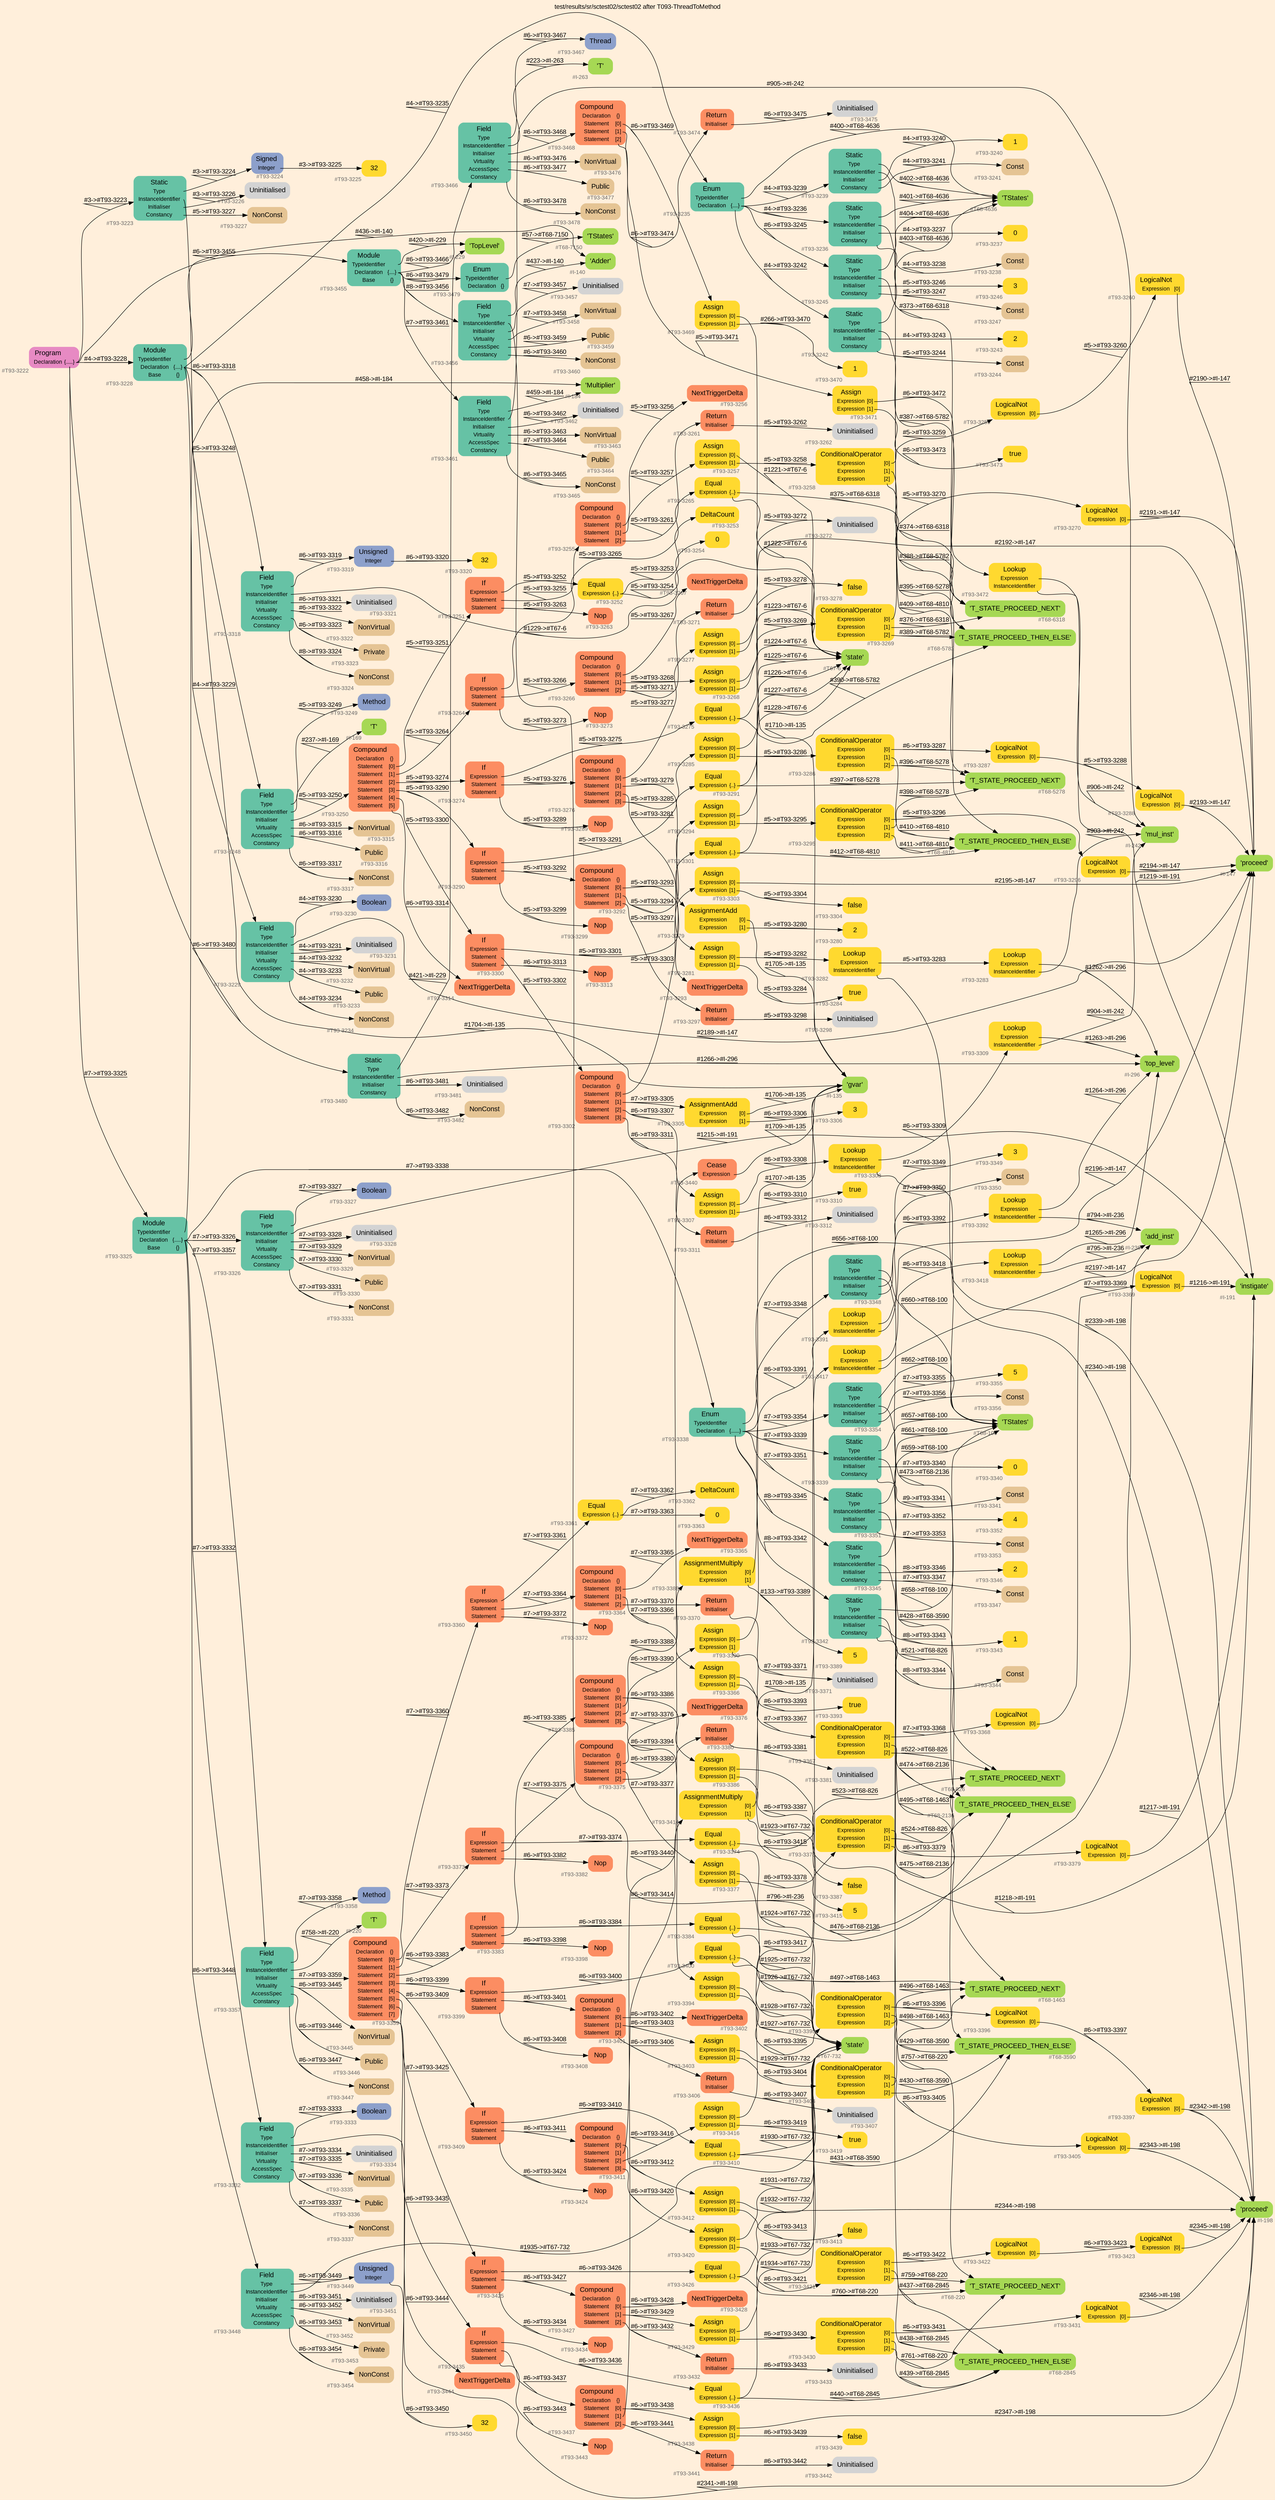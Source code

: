 digraph "test/results/sr/sctest02/sctest02 after T093-ThreadToMethod" {
label = "test/results/sr/sctest02/sctest02 after T093-ThreadToMethod"
labelloc = t
graph [
    rankdir = "LR"
    ranksep = 0.3
    bgcolor = antiquewhite1
    color = black
    fontcolor = black
    fontname = "Arial"
];
node [
    fontname = "Arial"
];
edge [
    fontname = "Arial"
];

// -------------------- node figure --------------------
// -------- block #T93-3222 ----------
"#T93-3222" [
    fillcolor = "/set28/4"
    xlabel = "#T93-3222"
    fontsize = "12"
    fontcolor = grey40
    shape = "plaintext"
    label = <<TABLE BORDER="0" CELLBORDER="0" CELLSPACING="0">
     <TR><TD><FONT COLOR="black" POINT-SIZE="15">Program</FONT></TD></TR>
     <TR><TD><FONT COLOR="black" POINT-SIZE="12">Declaration</FONT></TD><TD PORT="port0"><FONT COLOR="black" POINT-SIZE="12">{.....}</FONT></TD></TR>
    </TABLE>>
    style = "rounded,filled"
];

// -------- block #T93-3223 ----------
"#T93-3223" [
    fillcolor = "/set28/1"
    xlabel = "#T93-3223"
    fontsize = "12"
    fontcolor = grey40
    shape = "plaintext"
    label = <<TABLE BORDER="0" CELLBORDER="0" CELLSPACING="0">
     <TR><TD><FONT COLOR="black" POINT-SIZE="15">Static</FONT></TD></TR>
     <TR><TD><FONT COLOR="black" POINT-SIZE="12">Type</FONT></TD><TD PORT="port0"></TD></TR>
     <TR><TD><FONT COLOR="black" POINT-SIZE="12">InstanceIdentifier</FONT></TD><TD PORT="port1"></TD></TR>
     <TR><TD><FONT COLOR="black" POINT-SIZE="12">Initialiser</FONT></TD><TD PORT="port2"></TD></TR>
     <TR><TD><FONT COLOR="black" POINT-SIZE="12">Constancy</FONT></TD><TD PORT="port3"></TD></TR>
    </TABLE>>
    style = "rounded,filled"
];

// -------- block #T93-3224 ----------
"#T93-3224" [
    fillcolor = "/set28/3"
    xlabel = "#T93-3224"
    fontsize = "12"
    fontcolor = grey40
    shape = "plaintext"
    label = <<TABLE BORDER="0" CELLBORDER="0" CELLSPACING="0">
     <TR><TD><FONT COLOR="black" POINT-SIZE="15">Signed</FONT></TD></TR>
     <TR><TD><FONT COLOR="black" POINT-SIZE="12">Integer</FONT></TD><TD PORT="port0"></TD></TR>
    </TABLE>>
    style = "rounded,filled"
];

// -------- block #T93-3225 ----------
"#T93-3225" [
    fillcolor = "/set28/6"
    xlabel = "#T93-3225"
    fontsize = "12"
    fontcolor = grey40
    shape = "plaintext"
    label = <<TABLE BORDER="0" CELLBORDER="0" CELLSPACING="0">
     <TR><TD><FONT COLOR="black" POINT-SIZE="15">32</FONT></TD></TR>
    </TABLE>>
    style = "rounded,filled"
];

// -------- block #I-135 ----------
"#I-135" [
    fillcolor = "/set28/5"
    xlabel = "#I-135"
    fontsize = "12"
    fontcolor = grey40
    shape = "plaintext"
    label = <<TABLE BORDER="0" CELLBORDER="0" CELLSPACING="0">
     <TR><TD><FONT COLOR="black" POINT-SIZE="15">'gvar'</FONT></TD></TR>
    </TABLE>>
    style = "rounded,filled"
];

// -------- block #T93-3226 ----------
"#T93-3226" [
    xlabel = "#T93-3226"
    fontsize = "12"
    fontcolor = grey40
    shape = "plaintext"
    label = <<TABLE BORDER="0" CELLBORDER="0" CELLSPACING="0">
     <TR><TD><FONT COLOR="black" POINT-SIZE="15">Uninitialised</FONT></TD></TR>
    </TABLE>>
    style = "rounded,filled"
];

// -------- block #T93-3227 ----------
"#T93-3227" [
    fillcolor = "/set28/7"
    xlabel = "#T93-3227"
    fontsize = "12"
    fontcolor = grey40
    shape = "plaintext"
    label = <<TABLE BORDER="0" CELLBORDER="0" CELLSPACING="0">
     <TR><TD><FONT COLOR="black" POINT-SIZE="15">NonConst</FONT></TD></TR>
    </TABLE>>
    style = "rounded,filled"
];

// -------- block #T93-3228 ----------
"#T93-3228" [
    fillcolor = "/set28/1"
    xlabel = "#T93-3228"
    fontsize = "12"
    fontcolor = grey40
    shape = "plaintext"
    label = <<TABLE BORDER="0" CELLBORDER="0" CELLSPACING="0">
     <TR><TD><FONT COLOR="black" POINT-SIZE="15">Module</FONT></TD></TR>
     <TR><TD><FONT COLOR="black" POINT-SIZE="12">TypeIdentifier</FONT></TD><TD PORT="port0"></TD></TR>
     <TR><TD><FONT COLOR="black" POINT-SIZE="12">Declaration</FONT></TD><TD PORT="port1"><FONT COLOR="black" POINT-SIZE="12">{....}</FONT></TD></TR>
     <TR><TD><FONT COLOR="black" POINT-SIZE="12">Base</FONT></TD><TD PORT="port2"><FONT COLOR="black" POINT-SIZE="12">{}</FONT></TD></TR>
    </TABLE>>
    style = "rounded,filled"
];

// -------- block #I-140 ----------
"#I-140" [
    fillcolor = "/set28/5"
    xlabel = "#I-140"
    fontsize = "12"
    fontcolor = grey40
    shape = "plaintext"
    label = <<TABLE BORDER="0" CELLBORDER="0" CELLSPACING="0">
     <TR><TD><FONT COLOR="black" POINT-SIZE="15">'Adder'</FONT></TD></TR>
    </TABLE>>
    style = "rounded,filled"
];

// -------- block #T93-3229 ----------
"#T93-3229" [
    fillcolor = "/set28/1"
    xlabel = "#T93-3229"
    fontsize = "12"
    fontcolor = grey40
    shape = "plaintext"
    label = <<TABLE BORDER="0" CELLBORDER="0" CELLSPACING="0">
     <TR><TD><FONT COLOR="black" POINT-SIZE="15">Field</FONT></TD></TR>
     <TR><TD><FONT COLOR="black" POINT-SIZE="12">Type</FONT></TD><TD PORT="port0"></TD></TR>
     <TR><TD><FONT COLOR="black" POINT-SIZE="12">InstanceIdentifier</FONT></TD><TD PORT="port1"></TD></TR>
     <TR><TD><FONT COLOR="black" POINT-SIZE="12">Initialiser</FONT></TD><TD PORT="port2"></TD></TR>
     <TR><TD><FONT COLOR="black" POINT-SIZE="12">Virtuality</FONT></TD><TD PORT="port3"></TD></TR>
     <TR><TD><FONT COLOR="black" POINT-SIZE="12">AccessSpec</FONT></TD><TD PORT="port4"></TD></TR>
     <TR><TD><FONT COLOR="black" POINT-SIZE="12">Constancy</FONT></TD><TD PORT="port5"></TD></TR>
    </TABLE>>
    style = "rounded,filled"
];

// -------- block #T93-3230 ----------
"#T93-3230" [
    fillcolor = "/set28/3"
    xlabel = "#T93-3230"
    fontsize = "12"
    fontcolor = grey40
    shape = "plaintext"
    label = <<TABLE BORDER="0" CELLBORDER="0" CELLSPACING="0">
     <TR><TD><FONT COLOR="black" POINT-SIZE="15">Boolean</FONT></TD></TR>
    </TABLE>>
    style = "rounded,filled"
];

// -------- block #I-147 ----------
"#I-147" [
    fillcolor = "/set28/5"
    xlabel = "#I-147"
    fontsize = "12"
    fontcolor = grey40
    shape = "plaintext"
    label = <<TABLE BORDER="0" CELLBORDER="0" CELLSPACING="0">
     <TR><TD><FONT COLOR="black" POINT-SIZE="15">'proceed'</FONT></TD></TR>
    </TABLE>>
    style = "rounded,filled"
];

// -------- block #T93-3231 ----------
"#T93-3231" [
    xlabel = "#T93-3231"
    fontsize = "12"
    fontcolor = grey40
    shape = "plaintext"
    label = <<TABLE BORDER="0" CELLBORDER="0" CELLSPACING="0">
     <TR><TD><FONT COLOR="black" POINT-SIZE="15">Uninitialised</FONT></TD></TR>
    </TABLE>>
    style = "rounded,filled"
];

// -------- block #T93-3232 ----------
"#T93-3232" [
    fillcolor = "/set28/7"
    xlabel = "#T93-3232"
    fontsize = "12"
    fontcolor = grey40
    shape = "plaintext"
    label = <<TABLE BORDER="0" CELLBORDER="0" CELLSPACING="0">
     <TR><TD><FONT COLOR="black" POINT-SIZE="15">NonVirtual</FONT></TD></TR>
    </TABLE>>
    style = "rounded,filled"
];

// -------- block #T93-3233 ----------
"#T93-3233" [
    fillcolor = "/set28/7"
    xlabel = "#T93-3233"
    fontsize = "12"
    fontcolor = grey40
    shape = "plaintext"
    label = <<TABLE BORDER="0" CELLBORDER="0" CELLSPACING="0">
     <TR><TD><FONT COLOR="black" POINT-SIZE="15">Public</FONT></TD></TR>
    </TABLE>>
    style = "rounded,filled"
];

// -------- block #T93-3234 ----------
"#T93-3234" [
    fillcolor = "/set28/7"
    xlabel = "#T93-3234"
    fontsize = "12"
    fontcolor = grey40
    shape = "plaintext"
    label = <<TABLE BORDER="0" CELLBORDER="0" CELLSPACING="0">
     <TR><TD><FONT COLOR="black" POINT-SIZE="15">NonConst</FONT></TD></TR>
    </TABLE>>
    style = "rounded,filled"
];

// -------- block #T93-3235 ----------
"#T93-3235" [
    fillcolor = "/set28/1"
    xlabel = "#T93-3235"
    fontsize = "12"
    fontcolor = grey40
    shape = "plaintext"
    label = <<TABLE BORDER="0" CELLBORDER="0" CELLSPACING="0">
     <TR><TD><FONT COLOR="black" POINT-SIZE="15">Enum</FONT></TD></TR>
     <TR><TD><FONT COLOR="black" POINT-SIZE="12">TypeIdentifier</FONT></TD><TD PORT="port0"></TD></TR>
     <TR><TD><FONT COLOR="black" POINT-SIZE="12">Declaration</FONT></TD><TD PORT="port1"><FONT COLOR="black" POINT-SIZE="12">{....}</FONT></TD></TR>
    </TABLE>>
    style = "rounded,filled"
];

// -------- block #T68-4636 ----------
"#T68-4636" [
    fillcolor = "/set28/5"
    xlabel = "#T68-4636"
    fontsize = "12"
    fontcolor = grey40
    shape = "plaintext"
    label = <<TABLE BORDER="0" CELLBORDER="0" CELLSPACING="0">
     <TR><TD><FONT COLOR="black" POINT-SIZE="15">'TStates'</FONT></TD></TR>
    </TABLE>>
    style = "rounded,filled"
];

// -------- block #T93-3236 ----------
"#T93-3236" [
    fillcolor = "/set28/1"
    xlabel = "#T93-3236"
    fontsize = "12"
    fontcolor = grey40
    shape = "plaintext"
    label = <<TABLE BORDER="0" CELLBORDER="0" CELLSPACING="0">
     <TR><TD><FONT COLOR="black" POINT-SIZE="15">Static</FONT></TD></TR>
     <TR><TD><FONT COLOR="black" POINT-SIZE="12">Type</FONT></TD><TD PORT="port0"></TD></TR>
     <TR><TD><FONT COLOR="black" POINT-SIZE="12">InstanceIdentifier</FONT></TD><TD PORT="port1"></TD></TR>
     <TR><TD><FONT COLOR="black" POINT-SIZE="12">Initialiser</FONT></TD><TD PORT="port2"></TD></TR>
     <TR><TD><FONT COLOR="black" POINT-SIZE="12">Constancy</FONT></TD><TD PORT="port3"></TD></TR>
    </TABLE>>
    style = "rounded,filled"
];

// -------- block #T68-4810 ----------
"#T68-4810" [
    fillcolor = "/set28/5"
    xlabel = "#T68-4810"
    fontsize = "12"
    fontcolor = grey40
    shape = "plaintext"
    label = <<TABLE BORDER="0" CELLBORDER="0" CELLSPACING="0">
     <TR><TD><FONT COLOR="black" POINT-SIZE="15">'T_STATE_PROCEED_THEN_ELSE'</FONT></TD></TR>
    </TABLE>>
    style = "rounded,filled"
];

// -------- block #T93-3237 ----------
"#T93-3237" [
    fillcolor = "/set28/6"
    xlabel = "#T93-3237"
    fontsize = "12"
    fontcolor = grey40
    shape = "plaintext"
    label = <<TABLE BORDER="0" CELLBORDER="0" CELLSPACING="0">
     <TR><TD><FONT COLOR="black" POINT-SIZE="15">0</FONT></TD></TR>
    </TABLE>>
    style = "rounded,filled"
];

// -------- block #T93-3238 ----------
"#T93-3238" [
    fillcolor = "/set28/7"
    xlabel = "#T93-3238"
    fontsize = "12"
    fontcolor = grey40
    shape = "plaintext"
    label = <<TABLE BORDER="0" CELLBORDER="0" CELLSPACING="0">
     <TR><TD><FONT COLOR="black" POINT-SIZE="15">Const</FONT></TD></TR>
    </TABLE>>
    style = "rounded,filled"
];

// -------- block #T93-3239 ----------
"#T93-3239" [
    fillcolor = "/set28/1"
    xlabel = "#T93-3239"
    fontsize = "12"
    fontcolor = grey40
    shape = "plaintext"
    label = <<TABLE BORDER="0" CELLBORDER="0" CELLSPACING="0">
     <TR><TD><FONT COLOR="black" POINT-SIZE="15">Static</FONT></TD></TR>
     <TR><TD><FONT COLOR="black" POINT-SIZE="12">Type</FONT></TD><TD PORT="port0"></TD></TR>
     <TR><TD><FONT COLOR="black" POINT-SIZE="12">InstanceIdentifier</FONT></TD><TD PORT="port1"></TD></TR>
     <TR><TD><FONT COLOR="black" POINT-SIZE="12">Initialiser</FONT></TD><TD PORT="port2"></TD></TR>
     <TR><TD><FONT COLOR="black" POINT-SIZE="12">Constancy</FONT></TD><TD PORT="port3"></TD></TR>
    </TABLE>>
    style = "rounded,filled"
];

// -------- block #T68-5278 ----------
"#T68-5278" [
    fillcolor = "/set28/5"
    xlabel = "#T68-5278"
    fontsize = "12"
    fontcolor = grey40
    shape = "plaintext"
    label = <<TABLE BORDER="0" CELLBORDER="0" CELLSPACING="0">
     <TR><TD><FONT COLOR="black" POINT-SIZE="15">'T_STATE_PROCEED_NEXT'</FONT></TD></TR>
    </TABLE>>
    style = "rounded,filled"
];

// -------- block #T93-3240 ----------
"#T93-3240" [
    fillcolor = "/set28/6"
    xlabel = "#T93-3240"
    fontsize = "12"
    fontcolor = grey40
    shape = "plaintext"
    label = <<TABLE BORDER="0" CELLBORDER="0" CELLSPACING="0">
     <TR><TD><FONT COLOR="black" POINT-SIZE="15">1</FONT></TD></TR>
    </TABLE>>
    style = "rounded,filled"
];

// -------- block #T93-3241 ----------
"#T93-3241" [
    fillcolor = "/set28/7"
    xlabel = "#T93-3241"
    fontsize = "12"
    fontcolor = grey40
    shape = "plaintext"
    label = <<TABLE BORDER="0" CELLBORDER="0" CELLSPACING="0">
     <TR><TD><FONT COLOR="black" POINT-SIZE="15">Const</FONT></TD></TR>
    </TABLE>>
    style = "rounded,filled"
];

// -------- block #T93-3242 ----------
"#T93-3242" [
    fillcolor = "/set28/1"
    xlabel = "#T93-3242"
    fontsize = "12"
    fontcolor = grey40
    shape = "plaintext"
    label = <<TABLE BORDER="0" CELLBORDER="0" CELLSPACING="0">
     <TR><TD><FONT COLOR="black" POINT-SIZE="15">Static</FONT></TD></TR>
     <TR><TD><FONT COLOR="black" POINT-SIZE="12">Type</FONT></TD><TD PORT="port0"></TD></TR>
     <TR><TD><FONT COLOR="black" POINT-SIZE="12">InstanceIdentifier</FONT></TD><TD PORT="port1"></TD></TR>
     <TR><TD><FONT COLOR="black" POINT-SIZE="12">Initialiser</FONT></TD><TD PORT="port2"></TD></TR>
     <TR><TD><FONT COLOR="black" POINT-SIZE="12">Constancy</FONT></TD><TD PORT="port3"></TD></TR>
    </TABLE>>
    style = "rounded,filled"
];

// -------- block #T68-5782 ----------
"#T68-5782" [
    fillcolor = "/set28/5"
    xlabel = "#T68-5782"
    fontsize = "12"
    fontcolor = grey40
    shape = "plaintext"
    label = <<TABLE BORDER="0" CELLBORDER="0" CELLSPACING="0">
     <TR><TD><FONT COLOR="black" POINT-SIZE="15">'T_STATE_PROCEED_THEN_ELSE'</FONT></TD></TR>
    </TABLE>>
    style = "rounded,filled"
];

// -------- block #T93-3243 ----------
"#T93-3243" [
    fillcolor = "/set28/6"
    xlabel = "#T93-3243"
    fontsize = "12"
    fontcolor = grey40
    shape = "plaintext"
    label = <<TABLE BORDER="0" CELLBORDER="0" CELLSPACING="0">
     <TR><TD><FONT COLOR="black" POINT-SIZE="15">2</FONT></TD></TR>
    </TABLE>>
    style = "rounded,filled"
];

// -------- block #T93-3244 ----------
"#T93-3244" [
    fillcolor = "/set28/7"
    xlabel = "#T93-3244"
    fontsize = "12"
    fontcolor = grey40
    shape = "plaintext"
    label = <<TABLE BORDER="0" CELLBORDER="0" CELLSPACING="0">
     <TR><TD><FONT COLOR="black" POINT-SIZE="15">Const</FONT></TD></TR>
    </TABLE>>
    style = "rounded,filled"
];

// -------- block #T93-3245 ----------
"#T93-3245" [
    fillcolor = "/set28/1"
    xlabel = "#T93-3245"
    fontsize = "12"
    fontcolor = grey40
    shape = "plaintext"
    label = <<TABLE BORDER="0" CELLBORDER="0" CELLSPACING="0">
     <TR><TD><FONT COLOR="black" POINT-SIZE="15">Static</FONT></TD></TR>
     <TR><TD><FONT COLOR="black" POINT-SIZE="12">Type</FONT></TD><TD PORT="port0"></TD></TR>
     <TR><TD><FONT COLOR="black" POINT-SIZE="12">InstanceIdentifier</FONT></TD><TD PORT="port1"></TD></TR>
     <TR><TD><FONT COLOR="black" POINT-SIZE="12">Initialiser</FONT></TD><TD PORT="port2"></TD></TR>
     <TR><TD><FONT COLOR="black" POINT-SIZE="12">Constancy</FONT></TD><TD PORT="port3"></TD></TR>
    </TABLE>>
    style = "rounded,filled"
];

// -------- block #T68-6318 ----------
"#T68-6318" [
    fillcolor = "/set28/5"
    xlabel = "#T68-6318"
    fontsize = "12"
    fontcolor = grey40
    shape = "plaintext"
    label = <<TABLE BORDER="0" CELLBORDER="0" CELLSPACING="0">
     <TR><TD><FONT COLOR="black" POINT-SIZE="15">'T_STATE_PROCEED_NEXT'</FONT></TD></TR>
    </TABLE>>
    style = "rounded,filled"
];

// -------- block #T93-3246 ----------
"#T93-3246" [
    fillcolor = "/set28/6"
    xlabel = "#T93-3246"
    fontsize = "12"
    fontcolor = grey40
    shape = "plaintext"
    label = <<TABLE BORDER="0" CELLBORDER="0" CELLSPACING="0">
     <TR><TD><FONT COLOR="black" POINT-SIZE="15">3</FONT></TD></TR>
    </TABLE>>
    style = "rounded,filled"
];

// -------- block #T93-3247 ----------
"#T93-3247" [
    fillcolor = "/set28/7"
    xlabel = "#T93-3247"
    fontsize = "12"
    fontcolor = grey40
    shape = "plaintext"
    label = <<TABLE BORDER="0" CELLBORDER="0" CELLSPACING="0">
     <TR><TD><FONT COLOR="black" POINT-SIZE="15">Const</FONT></TD></TR>
    </TABLE>>
    style = "rounded,filled"
];

// -------- block #T93-3248 ----------
"#T93-3248" [
    fillcolor = "/set28/1"
    xlabel = "#T93-3248"
    fontsize = "12"
    fontcolor = grey40
    shape = "plaintext"
    label = <<TABLE BORDER="0" CELLBORDER="0" CELLSPACING="0">
     <TR><TD><FONT COLOR="black" POINT-SIZE="15">Field</FONT></TD></TR>
     <TR><TD><FONT COLOR="black" POINT-SIZE="12">Type</FONT></TD><TD PORT="port0"></TD></TR>
     <TR><TD><FONT COLOR="black" POINT-SIZE="12">InstanceIdentifier</FONT></TD><TD PORT="port1"></TD></TR>
     <TR><TD><FONT COLOR="black" POINT-SIZE="12">Initialiser</FONT></TD><TD PORT="port2"></TD></TR>
     <TR><TD><FONT COLOR="black" POINT-SIZE="12">Virtuality</FONT></TD><TD PORT="port3"></TD></TR>
     <TR><TD><FONT COLOR="black" POINT-SIZE="12">AccessSpec</FONT></TD><TD PORT="port4"></TD></TR>
     <TR><TD><FONT COLOR="black" POINT-SIZE="12">Constancy</FONT></TD><TD PORT="port5"></TD></TR>
    </TABLE>>
    style = "rounded,filled"
];

// -------- block #T93-3249 ----------
"#T93-3249" [
    fillcolor = "/set28/3"
    xlabel = "#T93-3249"
    fontsize = "12"
    fontcolor = grey40
    shape = "plaintext"
    label = <<TABLE BORDER="0" CELLBORDER="0" CELLSPACING="0">
     <TR><TD><FONT COLOR="black" POINT-SIZE="15">Method</FONT></TD></TR>
    </TABLE>>
    style = "rounded,filled"
];

// -------- block #I-169 ----------
"#I-169" [
    fillcolor = "/set28/5"
    xlabel = "#I-169"
    fontsize = "12"
    fontcolor = grey40
    shape = "plaintext"
    label = <<TABLE BORDER="0" CELLBORDER="0" CELLSPACING="0">
     <TR><TD><FONT COLOR="black" POINT-SIZE="15">'T'</FONT></TD></TR>
    </TABLE>>
    style = "rounded,filled"
];

// -------- block #T93-3250 ----------
"#T93-3250" [
    fillcolor = "/set28/2"
    xlabel = "#T93-3250"
    fontsize = "12"
    fontcolor = grey40
    shape = "plaintext"
    label = <<TABLE BORDER="0" CELLBORDER="0" CELLSPACING="0">
     <TR><TD><FONT COLOR="black" POINT-SIZE="15">Compound</FONT></TD></TR>
     <TR><TD><FONT COLOR="black" POINT-SIZE="12">Declaration</FONT></TD><TD PORT="port0"><FONT COLOR="black" POINT-SIZE="12">{}</FONT></TD></TR>
     <TR><TD><FONT COLOR="black" POINT-SIZE="12">Statement</FONT></TD><TD PORT="port1"><FONT COLOR="black" POINT-SIZE="12">[0]</FONT></TD></TR>
     <TR><TD><FONT COLOR="black" POINT-SIZE="12">Statement</FONT></TD><TD PORT="port2"><FONT COLOR="black" POINT-SIZE="12">[1]</FONT></TD></TR>
     <TR><TD><FONT COLOR="black" POINT-SIZE="12">Statement</FONT></TD><TD PORT="port3"><FONT COLOR="black" POINT-SIZE="12">[2]</FONT></TD></TR>
     <TR><TD><FONT COLOR="black" POINT-SIZE="12">Statement</FONT></TD><TD PORT="port4"><FONT COLOR="black" POINT-SIZE="12">[3]</FONT></TD></TR>
     <TR><TD><FONT COLOR="black" POINT-SIZE="12">Statement</FONT></TD><TD PORT="port5"><FONT COLOR="black" POINT-SIZE="12">[4]</FONT></TD></TR>
     <TR><TD><FONT COLOR="black" POINT-SIZE="12">Statement</FONT></TD><TD PORT="port6"><FONT COLOR="black" POINT-SIZE="12">[5]</FONT></TD></TR>
    </TABLE>>
    style = "rounded,filled"
];

// -------- block #T93-3251 ----------
"#T93-3251" [
    fillcolor = "/set28/2"
    xlabel = "#T93-3251"
    fontsize = "12"
    fontcolor = grey40
    shape = "plaintext"
    label = <<TABLE BORDER="0" CELLBORDER="0" CELLSPACING="0">
     <TR><TD><FONT COLOR="black" POINT-SIZE="15">If</FONT></TD></TR>
     <TR><TD><FONT COLOR="black" POINT-SIZE="12">Expression</FONT></TD><TD PORT="port0"></TD></TR>
     <TR><TD><FONT COLOR="black" POINT-SIZE="12">Statement</FONT></TD><TD PORT="port1"></TD></TR>
     <TR><TD><FONT COLOR="black" POINT-SIZE="12">Statement</FONT></TD><TD PORT="port2"></TD></TR>
    </TABLE>>
    style = "rounded,filled"
];

// -------- block #T93-3252 ----------
"#T93-3252" [
    fillcolor = "/set28/6"
    xlabel = "#T93-3252"
    fontsize = "12"
    fontcolor = grey40
    shape = "plaintext"
    label = <<TABLE BORDER="0" CELLBORDER="0" CELLSPACING="0">
     <TR><TD><FONT COLOR="black" POINT-SIZE="15">Equal</FONT></TD></TR>
     <TR><TD><FONT COLOR="black" POINT-SIZE="12">Expression</FONT></TD><TD PORT="port0"><FONT COLOR="black" POINT-SIZE="12">{..}</FONT></TD></TR>
    </TABLE>>
    style = "rounded,filled"
];

// -------- block #T93-3253 ----------
"#T93-3253" [
    fillcolor = "/set28/6"
    xlabel = "#T93-3253"
    fontsize = "12"
    fontcolor = grey40
    shape = "plaintext"
    label = <<TABLE BORDER="0" CELLBORDER="0" CELLSPACING="0">
     <TR><TD><FONT COLOR="black" POINT-SIZE="15">DeltaCount</FONT></TD></TR>
    </TABLE>>
    style = "rounded,filled"
];

// -------- block #T93-3254 ----------
"#T93-3254" [
    fillcolor = "/set28/6"
    xlabel = "#T93-3254"
    fontsize = "12"
    fontcolor = grey40
    shape = "plaintext"
    label = <<TABLE BORDER="0" CELLBORDER="0" CELLSPACING="0">
     <TR><TD><FONT COLOR="black" POINT-SIZE="15">0</FONT></TD></TR>
    </TABLE>>
    style = "rounded,filled"
];

// -------- block #T93-3255 ----------
"#T93-3255" [
    fillcolor = "/set28/2"
    xlabel = "#T93-3255"
    fontsize = "12"
    fontcolor = grey40
    shape = "plaintext"
    label = <<TABLE BORDER="0" CELLBORDER="0" CELLSPACING="0">
     <TR><TD><FONT COLOR="black" POINT-SIZE="15">Compound</FONT></TD></TR>
     <TR><TD><FONT COLOR="black" POINT-SIZE="12">Declaration</FONT></TD><TD PORT="port0"><FONT COLOR="black" POINT-SIZE="12">{}</FONT></TD></TR>
     <TR><TD><FONT COLOR="black" POINT-SIZE="12">Statement</FONT></TD><TD PORT="port1"><FONT COLOR="black" POINT-SIZE="12">[0]</FONT></TD></TR>
     <TR><TD><FONT COLOR="black" POINT-SIZE="12">Statement</FONT></TD><TD PORT="port2"><FONT COLOR="black" POINT-SIZE="12">[1]</FONT></TD></TR>
     <TR><TD><FONT COLOR="black" POINT-SIZE="12">Statement</FONT></TD><TD PORT="port3"><FONT COLOR="black" POINT-SIZE="12">[2]</FONT></TD></TR>
    </TABLE>>
    style = "rounded,filled"
];

// -------- block #T93-3256 ----------
"#T93-3256" [
    fillcolor = "/set28/2"
    xlabel = "#T93-3256"
    fontsize = "12"
    fontcolor = grey40
    shape = "plaintext"
    label = <<TABLE BORDER="0" CELLBORDER="0" CELLSPACING="0">
     <TR><TD><FONT COLOR="black" POINT-SIZE="15">NextTriggerDelta</FONT></TD></TR>
    </TABLE>>
    style = "rounded,filled"
];

// -------- block #T93-3257 ----------
"#T93-3257" [
    fillcolor = "/set28/6"
    xlabel = "#T93-3257"
    fontsize = "12"
    fontcolor = grey40
    shape = "plaintext"
    label = <<TABLE BORDER="0" CELLBORDER="0" CELLSPACING="0">
     <TR><TD><FONT COLOR="black" POINT-SIZE="15">Assign</FONT></TD></TR>
     <TR><TD><FONT COLOR="black" POINT-SIZE="12">Expression</FONT></TD><TD PORT="port0"><FONT COLOR="black" POINT-SIZE="12">[0]</FONT></TD></TR>
     <TR><TD><FONT COLOR="black" POINT-SIZE="12">Expression</FONT></TD><TD PORT="port1"><FONT COLOR="black" POINT-SIZE="12">[1]</FONT></TD></TR>
    </TABLE>>
    style = "rounded,filled"
];

// -------- block #T67-6 ----------
"#T67-6" [
    fillcolor = "/set28/5"
    xlabel = "#T67-6"
    fontsize = "12"
    fontcolor = grey40
    shape = "plaintext"
    label = <<TABLE BORDER="0" CELLBORDER="0" CELLSPACING="0">
     <TR><TD><FONT COLOR="black" POINT-SIZE="15">'state'</FONT></TD></TR>
    </TABLE>>
    style = "rounded,filled"
];

// -------- block #T93-3258 ----------
"#T93-3258" [
    fillcolor = "/set28/6"
    xlabel = "#T93-3258"
    fontsize = "12"
    fontcolor = grey40
    shape = "plaintext"
    label = <<TABLE BORDER="0" CELLBORDER="0" CELLSPACING="0">
     <TR><TD><FONT COLOR="black" POINT-SIZE="15">ConditionalOperator</FONT></TD></TR>
     <TR><TD><FONT COLOR="black" POINT-SIZE="12">Expression</FONT></TD><TD PORT="port0"><FONT COLOR="black" POINT-SIZE="12">[0]</FONT></TD></TR>
     <TR><TD><FONT COLOR="black" POINT-SIZE="12">Expression</FONT></TD><TD PORT="port1"><FONT COLOR="black" POINT-SIZE="12">[1]</FONT></TD></TR>
     <TR><TD><FONT COLOR="black" POINT-SIZE="12">Expression</FONT></TD><TD PORT="port2"><FONT COLOR="black" POINT-SIZE="12">[2]</FONT></TD></TR>
    </TABLE>>
    style = "rounded,filled"
];

// -------- block #T93-3259 ----------
"#T93-3259" [
    fillcolor = "/set28/6"
    xlabel = "#T93-3259"
    fontsize = "12"
    fontcolor = grey40
    shape = "plaintext"
    label = <<TABLE BORDER="0" CELLBORDER="0" CELLSPACING="0">
     <TR><TD><FONT COLOR="black" POINT-SIZE="15">LogicalNot</FONT></TD></TR>
     <TR><TD><FONT COLOR="black" POINT-SIZE="12">Expression</FONT></TD><TD PORT="port0"><FONT COLOR="black" POINT-SIZE="12">[0]</FONT></TD></TR>
    </TABLE>>
    style = "rounded,filled"
];

// -------- block #T93-3260 ----------
"#T93-3260" [
    fillcolor = "/set28/6"
    xlabel = "#T93-3260"
    fontsize = "12"
    fontcolor = grey40
    shape = "plaintext"
    label = <<TABLE BORDER="0" CELLBORDER="0" CELLSPACING="0">
     <TR><TD><FONT COLOR="black" POINT-SIZE="15">LogicalNot</FONT></TD></TR>
     <TR><TD><FONT COLOR="black" POINT-SIZE="12">Expression</FONT></TD><TD PORT="port0"><FONT COLOR="black" POINT-SIZE="12">[0]</FONT></TD></TR>
    </TABLE>>
    style = "rounded,filled"
];

// -------- block #T93-3261 ----------
"#T93-3261" [
    fillcolor = "/set28/2"
    xlabel = "#T93-3261"
    fontsize = "12"
    fontcolor = grey40
    shape = "plaintext"
    label = <<TABLE BORDER="0" CELLBORDER="0" CELLSPACING="0">
     <TR><TD><FONT COLOR="black" POINT-SIZE="15">Return</FONT></TD></TR>
     <TR><TD><FONT COLOR="black" POINT-SIZE="12">Initialiser</FONT></TD><TD PORT="port0"></TD></TR>
    </TABLE>>
    style = "rounded,filled"
];

// -------- block #T93-3262 ----------
"#T93-3262" [
    xlabel = "#T93-3262"
    fontsize = "12"
    fontcolor = grey40
    shape = "plaintext"
    label = <<TABLE BORDER="0" CELLBORDER="0" CELLSPACING="0">
     <TR><TD><FONT COLOR="black" POINT-SIZE="15">Uninitialised</FONT></TD></TR>
    </TABLE>>
    style = "rounded,filled"
];

// -------- block #T93-3263 ----------
"#T93-3263" [
    fillcolor = "/set28/2"
    xlabel = "#T93-3263"
    fontsize = "12"
    fontcolor = grey40
    shape = "plaintext"
    label = <<TABLE BORDER="0" CELLBORDER="0" CELLSPACING="0">
     <TR><TD><FONT COLOR="black" POINT-SIZE="15">Nop</FONT></TD></TR>
    </TABLE>>
    style = "rounded,filled"
];

// -------- block #T93-3264 ----------
"#T93-3264" [
    fillcolor = "/set28/2"
    xlabel = "#T93-3264"
    fontsize = "12"
    fontcolor = grey40
    shape = "plaintext"
    label = <<TABLE BORDER="0" CELLBORDER="0" CELLSPACING="0">
     <TR><TD><FONT COLOR="black" POINT-SIZE="15">If</FONT></TD></TR>
     <TR><TD><FONT COLOR="black" POINT-SIZE="12">Expression</FONT></TD><TD PORT="port0"></TD></TR>
     <TR><TD><FONT COLOR="black" POINT-SIZE="12">Statement</FONT></TD><TD PORT="port1"></TD></TR>
     <TR><TD><FONT COLOR="black" POINT-SIZE="12">Statement</FONT></TD><TD PORT="port2"></TD></TR>
    </TABLE>>
    style = "rounded,filled"
];

// -------- block #T93-3265 ----------
"#T93-3265" [
    fillcolor = "/set28/6"
    xlabel = "#T93-3265"
    fontsize = "12"
    fontcolor = grey40
    shape = "plaintext"
    label = <<TABLE BORDER="0" CELLBORDER="0" CELLSPACING="0">
     <TR><TD><FONT COLOR="black" POINT-SIZE="15">Equal</FONT></TD></TR>
     <TR><TD><FONT COLOR="black" POINT-SIZE="12">Expression</FONT></TD><TD PORT="port0"><FONT COLOR="black" POINT-SIZE="12">{..}</FONT></TD></TR>
    </TABLE>>
    style = "rounded,filled"
];

// -------- block #T93-3266 ----------
"#T93-3266" [
    fillcolor = "/set28/2"
    xlabel = "#T93-3266"
    fontsize = "12"
    fontcolor = grey40
    shape = "plaintext"
    label = <<TABLE BORDER="0" CELLBORDER="0" CELLSPACING="0">
     <TR><TD><FONT COLOR="black" POINT-SIZE="15">Compound</FONT></TD></TR>
     <TR><TD><FONT COLOR="black" POINT-SIZE="12">Declaration</FONT></TD><TD PORT="port0"><FONT COLOR="black" POINT-SIZE="12">{}</FONT></TD></TR>
     <TR><TD><FONT COLOR="black" POINT-SIZE="12">Statement</FONT></TD><TD PORT="port1"><FONT COLOR="black" POINT-SIZE="12">[0]</FONT></TD></TR>
     <TR><TD><FONT COLOR="black" POINT-SIZE="12">Statement</FONT></TD><TD PORT="port2"><FONT COLOR="black" POINT-SIZE="12">[1]</FONT></TD></TR>
     <TR><TD><FONT COLOR="black" POINT-SIZE="12">Statement</FONT></TD><TD PORT="port3"><FONT COLOR="black" POINT-SIZE="12">[2]</FONT></TD></TR>
    </TABLE>>
    style = "rounded,filled"
];

// -------- block #T93-3267 ----------
"#T93-3267" [
    fillcolor = "/set28/2"
    xlabel = "#T93-3267"
    fontsize = "12"
    fontcolor = grey40
    shape = "plaintext"
    label = <<TABLE BORDER="0" CELLBORDER="0" CELLSPACING="0">
     <TR><TD><FONT COLOR="black" POINT-SIZE="15">NextTriggerDelta</FONT></TD></TR>
    </TABLE>>
    style = "rounded,filled"
];

// -------- block #T93-3268 ----------
"#T93-3268" [
    fillcolor = "/set28/6"
    xlabel = "#T93-3268"
    fontsize = "12"
    fontcolor = grey40
    shape = "plaintext"
    label = <<TABLE BORDER="0" CELLBORDER="0" CELLSPACING="0">
     <TR><TD><FONT COLOR="black" POINT-SIZE="15">Assign</FONT></TD></TR>
     <TR><TD><FONT COLOR="black" POINT-SIZE="12">Expression</FONT></TD><TD PORT="port0"><FONT COLOR="black" POINT-SIZE="12">[0]</FONT></TD></TR>
     <TR><TD><FONT COLOR="black" POINT-SIZE="12">Expression</FONT></TD><TD PORT="port1"><FONT COLOR="black" POINT-SIZE="12">[1]</FONT></TD></TR>
    </TABLE>>
    style = "rounded,filled"
];

// -------- block #T93-3269 ----------
"#T93-3269" [
    fillcolor = "/set28/6"
    xlabel = "#T93-3269"
    fontsize = "12"
    fontcolor = grey40
    shape = "plaintext"
    label = <<TABLE BORDER="0" CELLBORDER="0" CELLSPACING="0">
     <TR><TD><FONT COLOR="black" POINT-SIZE="15">ConditionalOperator</FONT></TD></TR>
     <TR><TD><FONT COLOR="black" POINT-SIZE="12">Expression</FONT></TD><TD PORT="port0"><FONT COLOR="black" POINT-SIZE="12">[0]</FONT></TD></TR>
     <TR><TD><FONT COLOR="black" POINT-SIZE="12">Expression</FONT></TD><TD PORT="port1"><FONT COLOR="black" POINT-SIZE="12">[1]</FONT></TD></TR>
     <TR><TD><FONT COLOR="black" POINT-SIZE="12">Expression</FONT></TD><TD PORT="port2"><FONT COLOR="black" POINT-SIZE="12">[2]</FONT></TD></TR>
    </TABLE>>
    style = "rounded,filled"
];

// -------- block #T93-3270 ----------
"#T93-3270" [
    fillcolor = "/set28/6"
    xlabel = "#T93-3270"
    fontsize = "12"
    fontcolor = grey40
    shape = "plaintext"
    label = <<TABLE BORDER="0" CELLBORDER="0" CELLSPACING="0">
     <TR><TD><FONT COLOR="black" POINT-SIZE="15">LogicalNot</FONT></TD></TR>
     <TR><TD><FONT COLOR="black" POINT-SIZE="12">Expression</FONT></TD><TD PORT="port0"><FONT COLOR="black" POINT-SIZE="12">[0]</FONT></TD></TR>
    </TABLE>>
    style = "rounded,filled"
];

// -------- block #T93-3271 ----------
"#T93-3271" [
    fillcolor = "/set28/2"
    xlabel = "#T93-3271"
    fontsize = "12"
    fontcolor = grey40
    shape = "plaintext"
    label = <<TABLE BORDER="0" CELLBORDER="0" CELLSPACING="0">
     <TR><TD><FONT COLOR="black" POINT-SIZE="15">Return</FONT></TD></TR>
     <TR><TD><FONT COLOR="black" POINT-SIZE="12">Initialiser</FONT></TD><TD PORT="port0"></TD></TR>
    </TABLE>>
    style = "rounded,filled"
];

// -------- block #T93-3272 ----------
"#T93-3272" [
    xlabel = "#T93-3272"
    fontsize = "12"
    fontcolor = grey40
    shape = "plaintext"
    label = <<TABLE BORDER="0" CELLBORDER="0" CELLSPACING="0">
     <TR><TD><FONT COLOR="black" POINT-SIZE="15">Uninitialised</FONT></TD></TR>
    </TABLE>>
    style = "rounded,filled"
];

// -------- block #T93-3273 ----------
"#T93-3273" [
    fillcolor = "/set28/2"
    xlabel = "#T93-3273"
    fontsize = "12"
    fontcolor = grey40
    shape = "plaintext"
    label = <<TABLE BORDER="0" CELLBORDER="0" CELLSPACING="0">
     <TR><TD><FONT COLOR="black" POINT-SIZE="15">Nop</FONT></TD></TR>
    </TABLE>>
    style = "rounded,filled"
];

// -------- block #T93-3274 ----------
"#T93-3274" [
    fillcolor = "/set28/2"
    xlabel = "#T93-3274"
    fontsize = "12"
    fontcolor = grey40
    shape = "plaintext"
    label = <<TABLE BORDER="0" CELLBORDER="0" CELLSPACING="0">
     <TR><TD><FONT COLOR="black" POINT-SIZE="15">If</FONT></TD></TR>
     <TR><TD><FONT COLOR="black" POINT-SIZE="12">Expression</FONT></TD><TD PORT="port0"></TD></TR>
     <TR><TD><FONT COLOR="black" POINT-SIZE="12">Statement</FONT></TD><TD PORT="port1"></TD></TR>
     <TR><TD><FONT COLOR="black" POINT-SIZE="12">Statement</FONT></TD><TD PORT="port2"></TD></TR>
    </TABLE>>
    style = "rounded,filled"
];

// -------- block #T93-3275 ----------
"#T93-3275" [
    fillcolor = "/set28/6"
    xlabel = "#T93-3275"
    fontsize = "12"
    fontcolor = grey40
    shape = "plaintext"
    label = <<TABLE BORDER="0" CELLBORDER="0" CELLSPACING="0">
     <TR><TD><FONT COLOR="black" POINT-SIZE="15">Equal</FONT></TD></TR>
     <TR><TD><FONT COLOR="black" POINT-SIZE="12">Expression</FONT></TD><TD PORT="port0"><FONT COLOR="black" POINT-SIZE="12">{..}</FONT></TD></TR>
    </TABLE>>
    style = "rounded,filled"
];

// -------- block #T93-3276 ----------
"#T93-3276" [
    fillcolor = "/set28/2"
    xlabel = "#T93-3276"
    fontsize = "12"
    fontcolor = grey40
    shape = "plaintext"
    label = <<TABLE BORDER="0" CELLBORDER="0" CELLSPACING="0">
     <TR><TD><FONT COLOR="black" POINT-SIZE="15">Compound</FONT></TD></TR>
     <TR><TD><FONT COLOR="black" POINT-SIZE="12">Declaration</FONT></TD><TD PORT="port0"><FONT COLOR="black" POINT-SIZE="12">{}</FONT></TD></TR>
     <TR><TD><FONT COLOR="black" POINT-SIZE="12">Statement</FONT></TD><TD PORT="port1"><FONT COLOR="black" POINT-SIZE="12">[0]</FONT></TD></TR>
     <TR><TD><FONT COLOR="black" POINT-SIZE="12">Statement</FONT></TD><TD PORT="port2"><FONT COLOR="black" POINT-SIZE="12">[1]</FONT></TD></TR>
     <TR><TD><FONT COLOR="black" POINT-SIZE="12">Statement</FONT></TD><TD PORT="port3"><FONT COLOR="black" POINT-SIZE="12">[2]</FONT></TD></TR>
     <TR><TD><FONT COLOR="black" POINT-SIZE="12">Statement</FONT></TD><TD PORT="port4"><FONT COLOR="black" POINT-SIZE="12">[3]</FONT></TD></TR>
    </TABLE>>
    style = "rounded,filled"
];

// -------- block #T93-3277 ----------
"#T93-3277" [
    fillcolor = "/set28/6"
    xlabel = "#T93-3277"
    fontsize = "12"
    fontcolor = grey40
    shape = "plaintext"
    label = <<TABLE BORDER="0" CELLBORDER="0" CELLSPACING="0">
     <TR><TD><FONT COLOR="black" POINT-SIZE="15">Assign</FONT></TD></TR>
     <TR><TD><FONT COLOR="black" POINT-SIZE="12">Expression</FONT></TD><TD PORT="port0"><FONT COLOR="black" POINT-SIZE="12">[0]</FONT></TD></TR>
     <TR><TD><FONT COLOR="black" POINT-SIZE="12">Expression</FONT></TD><TD PORT="port1"><FONT COLOR="black" POINT-SIZE="12">[1]</FONT></TD></TR>
    </TABLE>>
    style = "rounded,filled"
];

// -------- block #T93-3278 ----------
"#T93-3278" [
    fillcolor = "/set28/6"
    xlabel = "#T93-3278"
    fontsize = "12"
    fontcolor = grey40
    shape = "plaintext"
    label = <<TABLE BORDER="0" CELLBORDER="0" CELLSPACING="0">
     <TR><TD><FONT COLOR="black" POINT-SIZE="15">false</FONT></TD></TR>
    </TABLE>>
    style = "rounded,filled"
];

// -------- block #T93-3279 ----------
"#T93-3279" [
    fillcolor = "/set28/6"
    xlabel = "#T93-3279"
    fontsize = "12"
    fontcolor = grey40
    shape = "plaintext"
    label = <<TABLE BORDER="0" CELLBORDER="0" CELLSPACING="0">
     <TR><TD><FONT COLOR="black" POINT-SIZE="15">AssignmentAdd</FONT></TD></TR>
     <TR><TD><FONT COLOR="black" POINT-SIZE="12">Expression</FONT></TD><TD PORT="port0"><FONT COLOR="black" POINT-SIZE="12">[0]</FONT></TD></TR>
     <TR><TD><FONT COLOR="black" POINT-SIZE="12">Expression</FONT></TD><TD PORT="port1"><FONT COLOR="black" POINT-SIZE="12">[1]</FONT></TD></TR>
    </TABLE>>
    style = "rounded,filled"
];

// -------- block #T93-3280 ----------
"#T93-3280" [
    fillcolor = "/set28/6"
    xlabel = "#T93-3280"
    fontsize = "12"
    fontcolor = grey40
    shape = "plaintext"
    label = <<TABLE BORDER="0" CELLBORDER="0" CELLSPACING="0">
     <TR><TD><FONT COLOR="black" POINT-SIZE="15">2</FONT></TD></TR>
    </TABLE>>
    style = "rounded,filled"
];

// -------- block #T93-3281 ----------
"#T93-3281" [
    fillcolor = "/set28/6"
    xlabel = "#T93-3281"
    fontsize = "12"
    fontcolor = grey40
    shape = "plaintext"
    label = <<TABLE BORDER="0" CELLBORDER="0" CELLSPACING="0">
     <TR><TD><FONT COLOR="black" POINT-SIZE="15">Assign</FONT></TD></TR>
     <TR><TD><FONT COLOR="black" POINT-SIZE="12">Expression</FONT></TD><TD PORT="port0"><FONT COLOR="black" POINT-SIZE="12">[0]</FONT></TD></TR>
     <TR><TD><FONT COLOR="black" POINT-SIZE="12">Expression</FONT></TD><TD PORT="port1"><FONT COLOR="black" POINT-SIZE="12">[1]</FONT></TD></TR>
    </TABLE>>
    style = "rounded,filled"
];

// -------- block #T93-3282 ----------
"#T93-3282" [
    fillcolor = "/set28/6"
    xlabel = "#T93-3282"
    fontsize = "12"
    fontcolor = grey40
    shape = "plaintext"
    label = <<TABLE BORDER="0" CELLBORDER="0" CELLSPACING="0">
     <TR><TD><FONT COLOR="black" POINT-SIZE="15">Lookup</FONT></TD></TR>
     <TR><TD><FONT COLOR="black" POINT-SIZE="12">Expression</FONT></TD><TD PORT="port0"></TD></TR>
     <TR><TD><FONT COLOR="black" POINT-SIZE="12">InstanceIdentifier</FONT></TD><TD PORT="port1"></TD></TR>
    </TABLE>>
    style = "rounded,filled"
];

// -------- block #T93-3283 ----------
"#T93-3283" [
    fillcolor = "/set28/6"
    xlabel = "#T93-3283"
    fontsize = "12"
    fontcolor = grey40
    shape = "plaintext"
    label = <<TABLE BORDER="0" CELLBORDER="0" CELLSPACING="0">
     <TR><TD><FONT COLOR="black" POINT-SIZE="15">Lookup</FONT></TD></TR>
     <TR><TD><FONT COLOR="black" POINT-SIZE="12">Expression</FONT></TD><TD PORT="port0"></TD></TR>
     <TR><TD><FONT COLOR="black" POINT-SIZE="12">InstanceIdentifier</FONT></TD><TD PORT="port1"></TD></TR>
    </TABLE>>
    style = "rounded,filled"
];

// -------- block #I-296 ----------
"#I-296" [
    fillcolor = "/set28/5"
    xlabel = "#I-296"
    fontsize = "12"
    fontcolor = grey40
    shape = "plaintext"
    label = <<TABLE BORDER="0" CELLBORDER="0" CELLSPACING="0">
     <TR><TD><FONT COLOR="black" POINT-SIZE="15">'top_level'</FONT></TD></TR>
    </TABLE>>
    style = "rounded,filled"
];

// -------- block #I-242 ----------
"#I-242" [
    fillcolor = "/set28/5"
    xlabel = "#I-242"
    fontsize = "12"
    fontcolor = grey40
    shape = "plaintext"
    label = <<TABLE BORDER="0" CELLBORDER="0" CELLSPACING="0">
     <TR><TD><FONT COLOR="black" POINT-SIZE="15">'mul_inst'</FONT></TD></TR>
    </TABLE>>
    style = "rounded,filled"
];

// -------- block #I-198 ----------
"#I-198" [
    fillcolor = "/set28/5"
    xlabel = "#I-198"
    fontsize = "12"
    fontcolor = grey40
    shape = "plaintext"
    label = <<TABLE BORDER="0" CELLBORDER="0" CELLSPACING="0">
     <TR><TD><FONT COLOR="black" POINT-SIZE="15">'proceed'</FONT></TD></TR>
    </TABLE>>
    style = "rounded,filled"
];

// -------- block #T93-3284 ----------
"#T93-3284" [
    fillcolor = "/set28/6"
    xlabel = "#T93-3284"
    fontsize = "12"
    fontcolor = grey40
    shape = "plaintext"
    label = <<TABLE BORDER="0" CELLBORDER="0" CELLSPACING="0">
     <TR><TD><FONT COLOR="black" POINT-SIZE="15">true</FONT></TD></TR>
    </TABLE>>
    style = "rounded,filled"
];

// -------- block #T93-3285 ----------
"#T93-3285" [
    fillcolor = "/set28/6"
    xlabel = "#T93-3285"
    fontsize = "12"
    fontcolor = grey40
    shape = "plaintext"
    label = <<TABLE BORDER="0" CELLBORDER="0" CELLSPACING="0">
     <TR><TD><FONT COLOR="black" POINT-SIZE="15">Assign</FONT></TD></TR>
     <TR><TD><FONT COLOR="black" POINT-SIZE="12">Expression</FONT></TD><TD PORT="port0"><FONT COLOR="black" POINT-SIZE="12">[0]</FONT></TD></TR>
     <TR><TD><FONT COLOR="black" POINT-SIZE="12">Expression</FONT></TD><TD PORT="port1"><FONT COLOR="black" POINT-SIZE="12">[1]</FONT></TD></TR>
    </TABLE>>
    style = "rounded,filled"
];

// -------- block #T93-3286 ----------
"#T93-3286" [
    fillcolor = "/set28/6"
    xlabel = "#T93-3286"
    fontsize = "12"
    fontcolor = grey40
    shape = "plaintext"
    label = <<TABLE BORDER="0" CELLBORDER="0" CELLSPACING="0">
     <TR><TD><FONT COLOR="black" POINT-SIZE="15">ConditionalOperator</FONT></TD></TR>
     <TR><TD><FONT COLOR="black" POINT-SIZE="12">Expression</FONT></TD><TD PORT="port0"><FONT COLOR="black" POINT-SIZE="12">[0]</FONT></TD></TR>
     <TR><TD><FONT COLOR="black" POINT-SIZE="12">Expression</FONT></TD><TD PORT="port1"><FONT COLOR="black" POINT-SIZE="12">[1]</FONT></TD></TR>
     <TR><TD><FONT COLOR="black" POINT-SIZE="12">Expression</FONT></TD><TD PORT="port2"><FONT COLOR="black" POINT-SIZE="12">[2]</FONT></TD></TR>
    </TABLE>>
    style = "rounded,filled"
];

// -------- block #T93-3287 ----------
"#T93-3287" [
    fillcolor = "/set28/6"
    xlabel = "#T93-3287"
    fontsize = "12"
    fontcolor = grey40
    shape = "plaintext"
    label = <<TABLE BORDER="0" CELLBORDER="0" CELLSPACING="0">
     <TR><TD><FONT COLOR="black" POINT-SIZE="15">LogicalNot</FONT></TD></TR>
     <TR><TD><FONT COLOR="black" POINT-SIZE="12">Expression</FONT></TD><TD PORT="port0"><FONT COLOR="black" POINT-SIZE="12">[0]</FONT></TD></TR>
    </TABLE>>
    style = "rounded,filled"
];

// -------- block #T93-3288 ----------
"#T93-3288" [
    fillcolor = "/set28/6"
    xlabel = "#T93-3288"
    fontsize = "12"
    fontcolor = grey40
    shape = "plaintext"
    label = <<TABLE BORDER="0" CELLBORDER="0" CELLSPACING="0">
     <TR><TD><FONT COLOR="black" POINT-SIZE="15">LogicalNot</FONT></TD></TR>
     <TR><TD><FONT COLOR="black" POINT-SIZE="12">Expression</FONT></TD><TD PORT="port0"><FONT COLOR="black" POINT-SIZE="12">[0]</FONT></TD></TR>
    </TABLE>>
    style = "rounded,filled"
];

// -------- block #T93-3289 ----------
"#T93-3289" [
    fillcolor = "/set28/2"
    xlabel = "#T93-3289"
    fontsize = "12"
    fontcolor = grey40
    shape = "plaintext"
    label = <<TABLE BORDER="0" CELLBORDER="0" CELLSPACING="0">
     <TR><TD><FONT COLOR="black" POINT-SIZE="15">Nop</FONT></TD></TR>
    </TABLE>>
    style = "rounded,filled"
];

// -------- block #T93-3290 ----------
"#T93-3290" [
    fillcolor = "/set28/2"
    xlabel = "#T93-3290"
    fontsize = "12"
    fontcolor = grey40
    shape = "plaintext"
    label = <<TABLE BORDER="0" CELLBORDER="0" CELLSPACING="0">
     <TR><TD><FONT COLOR="black" POINT-SIZE="15">If</FONT></TD></TR>
     <TR><TD><FONT COLOR="black" POINT-SIZE="12">Expression</FONT></TD><TD PORT="port0"></TD></TR>
     <TR><TD><FONT COLOR="black" POINT-SIZE="12">Statement</FONT></TD><TD PORT="port1"></TD></TR>
     <TR><TD><FONT COLOR="black" POINT-SIZE="12">Statement</FONT></TD><TD PORT="port2"></TD></TR>
    </TABLE>>
    style = "rounded,filled"
];

// -------- block #T93-3291 ----------
"#T93-3291" [
    fillcolor = "/set28/6"
    xlabel = "#T93-3291"
    fontsize = "12"
    fontcolor = grey40
    shape = "plaintext"
    label = <<TABLE BORDER="0" CELLBORDER="0" CELLSPACING="0">
     <TR><TD><FONT COLOR="black" POINT-SIZE="15">Equal</FONT></TD></TR>
     <TR><TD><FONT COLOR="black" POINT-SIZE="12">Expression</FONT></TD><TD PORT="port0"><FONT COLOR="black" POINT-SIZE="12">{..}</FONT></TD></TR>
    </TABLE>>
    style = "rounded,filled"
];

// -------- block #T93-3292 ----------
"#T93-3292" [
    fillcolor = "/set28/2"
    xlabel = "#T93-3292"
    fontsize = "12"
    fontcolor = grey40
    shape = "plaintext"
    label = <<TABLE BORDER="0" CELLBORDER="0" CELLSPACING="0">
     <TR><TD><FONT COLOR="black" POINT-SIZE="15">Compound</FONT></TD></TR>
     <TR><TD><FONT COLOR="black" POINT-SIZE="12">Declaration</FONT></TD><TD PORT="port0"><FONT COLOR="black" POINT-SIZE="12">{}</FONT></TD></TR>
     <TR><TD><FONT COLOR="black" POINT-SIZE="12">Statement</FONT></TD><TD PORT="port1"><FONT COLOR="black" POINT-SIZE="12">[0]</FONT></TD></TR>
     <TR><TD><FONT COLOR="black" POINT-SIZE="12">Statement</FONT></TD><TD PORT="port2"><FONT COLOR="black" POINT-SIZE="12">[1]</FONT></TD></TR>
     <TR><TD><FONT COLOR="black" POINT-SIZE="12">Statement</FONT></TD><TD PORT="port3"><FONT COLOR="black" POINT-SIZE="12">[2]</FONT></TD></TR>
    </TABLE>>
    style = "rounded,filled"
];

// -------- block #T93-3293 ----------
"#T93-3293" [
    fillcolor = "/set28/2"
    xlabel = "#T93-3293"
    fontsize = "12"
    fontcolor = grey40
    shape = "plaintext"
    label = <<TABLE BORDER="0" CELLBORDER="0" CELLSPACING="0">
     <TR><TD><FONT COLOR="black" POINT-SIZE="15">NextTriggerDelta</FONT></TD></TR>
    </TABLE>>
    style = "rounded,filled"
];

// -------- block #T93-3294 ----------
"#T93-3294" [
    fillcolor = "/set28/6"
    xlabel = "#T93-3294"
    fontsize = "12"
    fontcolor = grey40
    shape = "plaintext"
    label = <<TABLE BORDER="0" CELLBORDER="0" CELLSPACING="0">
     <TR><TD><FONT COLOR="black" POINT-SIZE="15">Assign</FONT></TD></TR>
     <TR><TD><FONT COLOR="black" POINT-SIZE="12">Expression</FONT></TD><TD PORT="port0"><FONT COLOR="black" POINT-SIZE="12">[0]</FONT></TD></TR>
     <TR><TD><FONT COLOR="black" POINT-SIZE="12">Expression</FONT></TD><TD PORT="port1"><FONT COLOR="black" POINT-SIZE="12">[1]</FONT></TD></TR>
    </TABLE>>
    style = "rounded,filled"
];

// -------- block #T93-3295 ----------
"#T93-3295" [
    fillcolor = "/set28/6"
    xlabel = "#T93-3295"
    fontsize = "12"
    fontcolor = grey40
    shape = "plaintext"
    label = <<TABLE BORDER="0" CELLBORDER="0" CELLSPACING="0">
     <TR><TD><FONT COLOR="black" POINT-SIZE="15">ConditionalOperator</FONT></TD></TR>
     <TR><TD><FONT COLOR="black" POINT-SIZE="12">Expression</FONT></TD><TD PORT="port0"><FONT COLOR="black" POINT-SIZE="12">[0]</FONT></TD></TR>
     <TR><TD><FONT COLOR="black" POINT-SIZE="12">Expression</FONT></TD><TD PORT="port1"><FONT COLOR="black" POINT-SIZE="12">[1]</FONT></TD></TR>
     <TR><TD><FONT COLOR="black" POINT-SIZE="12">Expression</FONT></TD><TD PORT="port2"><FONT COLOR="black" POINT-SIZE="12">[2]</FONT></TD></TR>
    </TABLE>>
    style = "rounded,filled"
];

// -------- block #T93-3296 ----------
"#T93-3296" [
    fillcolor = "/set28/6"
    xlabel = "#T93-3296"
    fontsize = "12"
    fontcolor = grey40
    shape = "plaintext"
    label = <<TABLE BORDER="0" CELLBORDER="0" CELLSPACING="0">
     <TR><TD><FONT COLOR="black" POINT-SIZE="15">LogicalNot</FONT></TD></TR>
     <TR><TD><FONT COLOR="black" POINT-SIZE="12">Expression</FONT></TD><TD PORT="port0"><FONT COLOR="black" POINT-SIZE="12">[0]</FONT></TD></TR>
    </TABLE>>
    style = "rounded,filled"
];

// -------- block #T93-3297 ----------
"#T93-3297" [
    fillcolor = "/set28/2"
    xlabel = "#T93-3297"
    fontsize = "12"
    fontcolor = grey40
    shape = "plaintext"
    label = <<TABLE BORDER="0" CELLBORDER="0" CELLSPACING="0">
     <TR><TD><FONT COLOR="black" POINT-SIZE="15">Return</FONT></TD></TR>
     <TR><TD><FONT COLOR="black" POINT-SIZE="12">Initialiser</FONT></TD><TD PORT="port0"></TD></TR>
    </TABLE>>
    style = "rounded,filled"
];

// -------- block #T93-3298 ----------
"#T93-3298" [
    xlabel = "#T93-3298"
    fontsize = "12"
    fontcolor = grey40
    shape = "plaintext"
    label = <<TABLE BORDER="0" CELLBORDER="0" CELLSPACING="0">
     <TR><TD><FONT COLOR="black" POINT-SIZE="15">Uninitialised</FONT></TD></TR>
    </TABLE>>
    style = "rounded,filled"
];

// -------- block #T93-3299 ----------
"#T93-3299" [
    fillcolor = "/set28/2"
    xlabel = "#T93-3299"
    fontsize = "12"
    fontcolor = grey40
    shape = "plaintext"
    label = <<TABLE BORDER="0" CELLBORDER="0" CELLSPACING="0">
     <TR><TD><FONT COLOR="black" POINT-SIZE="15">Nop</FONT></TD></TR>
    </TABLE>>
    style = "rounded,filled"
];

// -------- block #T93-3300 ----------
"#T93-3300" [
    fillcolor = "/set28/2"
    xlabel = "#T93-3300"
    fontsize = "12"
    fontcolor = grey40
    shape = "plaintext"
    label = <<TABLE BORDER="0" CELLBORDER="0" CELLSPACING="0">
     <TR><TD><FONT COLOR="black" POINT-SIZE="15">If</FONT></TD></TR>
     <TR><TD><FONT COLOR="black" POINT-SIZE="12">Expression</FONT></TD><TD PORT="port0"></TD></TR>
     <TR><TD><FONT COLOR="black" POINT-SIZE="12">Statement</FONT></TD><TD PORT="port1"></TD></TR>
     <TR><TD><FONT COLOR="black" POINT-SIZE="12">Statement</FONT></TD><TD PORT="port2"></TD></TR>
    </TABLE>>
    style = "rounded,filled"
];

// -------- block #T93-3301 ----------
"#T93-3301" [
    fillcolor = "/set28/6"
    xlabel = "#T93-3301"
    fontsize = "12"
    fontcolor = grey40
    shape = "plaintext"
    label = <<TABLE BORDER="0" CELLBORDER="0" CELLSPACING="0">
     <TR><TD><FONT COLOR="black" POINT-SIZE="15">Equal</FONT></TD></TR>
     <TR><TD><FONT COLOR="black" POINT-SIZE="12">Expression</FONT></TD><TD PORT="port0"><FONT COLOR="black" POINT-SIZE="12">{..}</FONT></TD></TR>
    </TABLE>>
    style = "rounded,filled"
];

// -------- block #T93-3302 ----------
"#T93-3302" [
    fillcolor = "/set28/2"
    xlabel = "#T93-3302"
    fontsize = "12"
    fontcolor = grey40
    shape = "plaintext"
    label = <<TABLE BORDER="0" CELLBORDER="0" CELLSPACING="0">
     <TR><TD><FONT COLOR="black" POINT-SIZE="15">Compound</FONT></TD></TR>
     <TR><TD><FONT COLOR="black" POINT-SIZE="12">Declaration</FONT></TD><TD PORT="port0"><FONT COLOR="black" POINT-SIZE="12">{}</FONT></TD></TR>
     <TR><TD><FONT COLOR="black" POINT-SIZE="12">Statement</FONT></TD><TD PORT="port1"><FONT COLOR="black" POINT-SIZE="12">[0]</FONT></TD></TR>
     <TR><TD><FONT COLOR="black" POINT-SIZE="12">Statement</FONT></TD><TD PORT="port2"><FONT COLOR="black" POINT-SIZE="12">[1]</FONT></TD></TR>
     <TR><TD><FONT COLOR="black" POINT-SIZE="12">Statement</FONT></TD><TD PORT="port3"><FONT COLOR="black" POINT-SIZE="12">[2]</FONT></TD></TR>
     <TR><TD><FONT COLOR="black" POINT-SIZE="12">Statement</FONT></TD><TD PORT="port4"><FONT COLOR="black" POINT-SIZE="12">[3]</FONT></TD></TR>
    </TABLE>>
    style = "rounded,filled"
];

// -------- block #T93-3303 ----------
"#T93-3303" [
    fillcolor = "/set28/6"
    xlabel = "#T93-3303"
    fontsize = "12"
    fontcolor = grey40
    shape = "plaintext"
    label = <<TABLE BORDER="0" CELLBORDER="0" CELLSPACING="0">
     <TR><TD><FONT COLOR="black" POINT-SIZE="15">Assign</FONT></TD></TR>
     <TR><TD><FONT COLOR="black" POINT-SIZE="12">Expression</FONT></TD><TD PORT="port0"><FONT COLOR="black" POINT-SIZE="12">[0]</FONT></TD></TR>
     <TR><TD><FONT COLOR="black" POINT-SIZE="12">Expression</FONT></TD><TD PORT="port1"><FONT COLOR="black" POINT-SIZE="12">[1]</FONT></TD></TR>
    </TABLE>>
    style = "rounded,filled"
];

// -------- block #T93-3304 ----------
"#T93-3304" [
    fillcolor = "/set28/6"
    xlabel = "#T93-3304"
    fontsize = "12"
    fontcolor = grey40
    shape = "plaintext"
    label = <<TABLE BORDER="0" CELLBORDER="0" CELLSPACING="0">
     <TR><TD><FONT COLOR="black" POINT-SIZE="15">false</FONT></TD></TR>
    </TABLE>>
    style = "rounded,filled"
];

// -------- block #T93-3305 ----------
"#T93-3305" [
    fillcolor = "/set28/6"
    xlabel = "#T93-3305"
    fontsize = "12"
    fontcolor = grey40
    shape = "plaintext"
    label = <<TABLE BORDER="0" CELLBORDER="0" CELLSPACING="0">
     <TR><TD><FONT COLOR="black" POINT-SIZE="15">AssignmentAdd</FONT></TD></TR>
     <TR><TD><FONT COLOR="black" POINT-SIZE="12">Expression</FONT></TD><TD PORT="port0"><FONT COLOR="black" POINT-SIZE="12">[0]</FONT></TD></TR>
     <TR><TD><FONT COLOR="black" POINT-SIZE="12">Expression</FONT></TD><TD PORT="port1"><FONT COLOR="black" POINT-SIZE="12">[1]</FONT></TD></TR>
    </TABLE>>
    style = "rounded,filled"
];

// -------- block #T93-3306 ----------
"#T93-3306" [
    fillcolor = "/set28/6"
    xlabel = "#T93-3306"
    fontsize = "12"
    fontcolor = grey40
    shape = "plaintext"
    label = <<TABLE BORDER="0" CELLBORDER="0" CELLSPACING="0">
     <TR><TD><FONT COLOR="black" POINT-SIZE="15">3</FONT></TD></TR>
    </TABLE>>
    style = "rounded,filled"
];

// -------- block #T93-3307 ----------
"#T93-3307" [
    fillcolor = "/set28/6"
    xlabel = "#T93-3307"
    fontsize = "12"
    fontcolor = grey40
    shape = "plaintext"
    label = <<TABLE BORDER="0" CELLBORDER="0" CELLSPACING="0">
     <TR><TD><FONT COLOR="black" POINT-SIZE="15">Assign</FONT></TD></TR>
     <TR><TD><FONT COLOR="black" POINT-SIZE="12">Expression</FONT></TD><TD PORT="port0"><FONT COLOR="black" POINT-SIZE="12">[0]</FONT></TD></TR>
     <TR><TD><FONT COLOR="black" POINT-SIZE="12">Expression</FONT></TD><TD PORT="port1"><FONT COLOR="black" POINT-SIZE="12">[1]</FONT></TD></TR>
    </TABLE>>
    style = "rounded,filled"
];

// -------- block #T93-3308 ----------
"#T93-3308" [
    fillcolor = "/set28/6"
    xlabel = "#T93-3308"
    fontsize = "12"
    fontcolor = grey40
    shape = "plaintext"
    label = <<TABLE BORDER="0" CELLBORDER="0" CELLSPACING="0">
     <TR><TD><FONT COLOR="black" POINT-SIZE="15">Lookup</FONT></TD></TR>
     <TR><TD><FONT COLOR="black" POINT-SIZE="12">Expression</FONT></TD><TD PORT="port0"></TD></TR>
     <TR><TD><FONT COLOR="black" POINT-SIZE="12">InstanceIdentifier</FONT></TD><TD PORT="port1"></TD></TR>
    </TABLE>>
    style = "rounded,filled"
];

// -------- block #T93-3309 ----------
"#T93-3309" [
    fillcolor = "/set28/6"
    xlabel = "#T93-3309"
    fontsize = "12"
    fontcolor = grey40
    shape = "plaintext"
    label = <<TABLE BORDER="0" CELLBORDER="0" CELLSPACING="0">
     <TR><TD><FONT COLOR="black" POINT-SIZE="15">Lookup</FONT></TD></TR>
     <TR><TD><FONT COLOR="black" POINT-SIZE="12">Expression</FONT></TD><TD PORT="port0"></TD></TR>
     <TR><TD><FONT COLOR="black" POINT-SIZE="12">InstanceIdentifier</FONT></TD><TD PORT="port1"></TD></TR>
    </TABLE>>
    style = "rounded,filled"
];

// -------- block #T93-3310 ----------
"#T93-3310" [
    fillcolor = "/set28/6"
    xlabel = "#T93-3310"
    fontsize = "12"
    fontcolor = grey40
    shape = "plaintext"
    label = <<TABLE BORDER="0" CELLBORDER="0" CELLSPACING="0">
     <TR><TD><FONT COLOR="black" POINT-SIZE="15">true</FONT></TD></TR>
    </TABLE>>
    style = "rounded,filled"
];

// -------- block #T93-3311 ----------
"#T93-3311" [
    fillcolor = "/set28/2"
    xlabel = "#T93-3311"
    fontsize = "12"
    fontcolor = grey40
    shape = "plaintext"
    label = <<TABLE BORDER="0" CELLBORDER="0" CELLSPACING="0">
     <TR><TD><FONT COLOR="black" POINT-SIZE="15">Return</FONT></TD></TR>
     <TR><TD><FONT COLOR="black" POINT-SIZE="12">Initialiser</FONT></TD><TD PORT="port0"></TD></TR>
    </TABLE>>
    style = "rounded,filled"
];

// -------- block #T93-3312 ----------
"#T93-3312" [
    xlabel = "#T93-3312"
    fontsize = "12"
    fontcolor = grey40
    shape = "plaintext"
    label = <<TABLE BORDER="0" CELLBORDER="0" CELLSPACING="0">
     <TR><TD><FONT COLOR="black" POINT-SIZE="15">Uninitialised</FONT></TD></TR>
    </TABLE>>
    style = "rounded,filled"
];

// -------- block #T93-3313 ----------
"#T93-3313" [
    fillcolor = "/set28/2"
    xlabel = "#T93-3313"
    fontsize = "12"
    fontcolor = grey40
    shape = "plaintext"
    label = <<TABLE BORDER="0" CELLBORDER="0" CELLSPACING="0">
     <TR><TD><FONT COLOR="black" POINT-SIZE="15">Nop</FONT></TD></TR>
    </TABLE>>
    style = "rounded,filled"
];

// -------- block #T93-3314 ----------
"#T93-3314" [
    fillcolor = "/set28/2"
    xlabel = "#T93-3314"
    fontsize = "12"
    fontcolor = grey40
    shape = "plaintext"
    label = <<TABLE BORDER="0" CELLBORDER="0" CELLSPACING="0">
     <TR><TD><FONT COLOR="black" POINT-SIZE="15">NextTriggerDelta</FONT></TD></TR>
    </TABLE>>
    style = "rounded,filled"
];

// -------- block #T93-3315 ----------
"#T93-3315" [
    fillcolor = "/set28/7"
    xlabel = "#T93-3315"
    fontsize = "12"
    fontcolor = grey40
    shape = "plaintext"
    label = <<TABLE BORDER="0" CELLBORDER="0" CELLSPACING="0">
     <TR><TD><FONT COLOR="black" POINT-SIZE="15">NonVirtual</FONT></TD></TR>
    </TABLE>>
    style = "rounded,filled"
];

// -------- block #T93-3316 ----------
"#T93-3316" [
    fillcolor = "/set28/7"
    xlabel = "#T93-3316"
    fontsize = "12"
    fontcolor = grey40
    shape = "plaintext"
    label = <<TABLE BORDER="0" CELLBORDER="0" CELLSPACING="0">
     <TR><TD><FONT COLOR="black" POINT-SIZE="15">Public</FONT></TD></TR>
    </TABLE>>
    style = "rounded,filled"
];

// -------- block #T93-3317 ----------
"#T93-3317" [
    fillcolor = "/set28/7"
    xlabel = "#T93-3317"
    fontsize = "12"
    fontcolor = grey40
    shape = "plaintext"
    label = <<TABLE BORDER="0" CELLBORDER="0" CELLSPACING="0">
     <TR><TD><FONT COLOR="black" POINT-SIZE="15">NonConst</FONT></TD></TR>
    </TABLE>>
    style = "rounded,filled"
];

// -------- block #T93-3318 ----------
"#T93-3318" [
    fillcolor = "/set28/1"
    xlabel = "#T93-3318"
    fontsize = "12"
    fontcolor = grey40
    shape = "plaintext"
    label = <<TABLE BORDER="0" CELLBORDER="0" CELLSPACING="0">
     <TR><TD><FONT COLOR="black" POINT-SIZE="15">Field</FONT></TD></TR>
     <TR><TD><FONT COLOR="black" POINT-SIZE="12">Type</FONT></TD><TD PORT="port0"></TD></TR>
     <TR><TD><FONT COLOR="black" POINT-SIZE="12">InstanceIdentifier</FONT></TD><TD PORT="port1"></TD></TR>
     <TR><TD><FONT COLOR="black" POINT-SIZE="12">Initialiser</FONT></TD><TD PORT="port2"></TD></TR>
     <TR><TD><FONT COLOR="black" POINT-SIZE="12">Virtuality</FONT></TD><TD PORT="port3"></TD></TR>
     <TR><TD><FONT COLOR="black" POINT-SIZE="12">AccessSpec</FONT></TD><TD PORT="port4"></TD></TR>
     <TR><TD><FONT COLOR="black" POINT-SIZE="12">Constancy</FONT></TD><TD PORT="port5"></TD></TR>
    </TABLE>>
    style = "rounded,filled"
];

// -------- block #T93-3319 ----------
"#T93-3319" [
    fillcolor = "/set28/3"
    xlabel = "#T93-3319"
    fontsize = "12"
    fontcolor = grey40
    shape = "plaintext"
    label = <<TABLE BORDER="0" CELLBORDER="0" CELLSPACING="0">
     <TR><TD><FONT COLOR="black" POINT-SIZE="15">Unsigned</FONT></TD></TR>
     <TR><TD><FONT COLOR="black" POINT-SIZE="12">Integer</FONT></TD><TD PORT="port0"></TD></TR>
    </TABLE>>
    style = "rounded,filled"
];

// -------- block #T93-3320 ----------
"#T93-3320" [
    fillcolor = "/set28/6"
    xlabel = "#T93-3320"
    fontsize = "12"
    fontcolor = grey40
    shape = "plaintext"
    label = <<TABLE BORDER="0" CELLBORDER="0" CELLSPACING="0">
     <TR><TD><FONT COLOR="black" POINT-SIZE="15">32</FONT></TD></TR>
    </TABLE>>
    style = "rounded,filled"
];

// -------- block #T93-3321 ----------
"#T93-3321" [
    xlabel = "#T93-3321"
    fontsize = "12"
    fontcolor = grey40
    shape = "plaintext"
    label = <<TABLE BORDER="0" CELLBORDER="0" CELLSPACING="0">
     <TR><TD><FONT COLOR="black" POINT-SIZE="15">Uninitialised</FONT></TD></TR>
    </TABLE>>
    style = "rounded,filled"
];

// -------- block #T93-3322 ----------
"#T93-3322" [
    fillcolor = "/set28/7"
    xlabel = "#T93-3322"
    fontsize = "12"
    fontcolor = grey40
    shape = "plaintext"
    label = <<TABLE BORDER="0" CELLBORDER="0" CELLSPACING="0">
     <TR><TD><FONT COLOR="black" POINT-SIZE="15">NonVirtual</FONT></TD></TR>
    </TABLE>>
    style = "rounded,filled"
];

// -------- block #T93-3323 ----------
"#T93-3323" [
    fillcolor = "/set28/7"
    xlabel = "#T93-3323"
    fontsize = "12"
    fontcolor = grey40
    shape = "plaintext"
    label = <<TABLE BORDER="0" CELLBORDER="0" CELLSPACING="0">
     <TR><TD><FONT COLOR="black" POINT-SIZE="15">Private</FONT></TD></TR>
    </TABLE>>
    style = "rounded,filled"
];

// -------- block #T93-3324 ----------
"#T93-3324" [
    fillcolor = "/set28/7"
    xlabel = "#T93-3324"
    fontsize = "12"
    fontcolor = grey40
    shape = "plaintext"
    label = <<TABLE BORDER="0" CELLBORDER="0" CELLSPACING="0">
     <TR><TD><FONT COLOR="black" POINT-SIZE="15">NonConst</FONT></TD></TR>
    </TABLE>>
    style = "rounded,filled"
];

// -------- block #T93-3325 ----------
"#T93-3325" [
    fillcolor = "/set28/1"
    xlabel = "#T93-3325"
    fontsize = "12"
    fontcolor = grey40
    shape = "plaintext"
    label = <<TABLE BORDER="0" CELLBORDER="0" CELLSPACING="0">
     <TR><TD><FONT COLOR="black" POINT-SIZE="15">Module</FONT></TD></TR>
     <TR><TD><FONT COLOR="black" POINT-SIZE="12">TypeIdentifier</FONT></TD><TD PORT="port0"></TD></TR>
     <TR><TD><FONT COLOR="black" POINT-SIZE="12">Declaration</FONT></TD><TD PORT="port1"><FONT COLOR="black" POINT-SIZE="12">{.....}</FONT></TD></TR>
     <TR><TD><FONT COLOR="black" POINT-SIZE="12">Base</FONT></TD><TD PORT="port2"><FONT COLOR="black" POINT-SIZE="12">{}</FONT></TD></TR>
    </TABLE>>
    style = "rounded,filled"
];

// -------- block #I-184 ----------
"#I-184" [
    fillcolor = "/set28/5"
    xlabel = "#I-184"
    fontsize = "12"
    fontcolor = grey40
    shape = "plaintext"
    label = <<TABLE BORDER="0" CELLBORDER="0" CELLSPACING="0">
     <TR><TD><FONT COLOR="black" POINT-SIZE="15">'Multiplier'</FONT></TD></TR>
    </TABLE>>
    style = "rounded,filled"
];

// -------- block #T93-3326 ----------
"#T93-3326" [
    fillcolor = "/set28/1"
    xlabel = "#T93-3326"
    fontsize = "12"
    fontcolor = grey40
    shape = "plaintext"
    label = <<TABLE BORDER="0" CELLBORDER="0" CELLSPACING="0">
     <TR><TD><FONT COLOR="black" POINT-SIZE="15">Field</FONT></TD></TR>
     <TR><TD><FONT COLOR="black" POINT-SIZE="12">Type</FONT></TD><TD PORT="port0"></TD></TR>
     <TR><TD><FONT COLOR="black" POINT-SIZE="12">InstanceIdentifier</FONT></TD><TD PORT="port1"></TD></TR>
     <TR><TD><FONT COLOR="black" POINT-SIZE="12">Initialiser</FONT></TD><TD PORT="port2"></TD></TR>
     <TR><TD><FONT COLOR="black" POINT-SIZE="12">Virtuality</FONT></TD><TD PORT="port3"></TD></TR>
     <TR><TD><FONT COLOR="black" POINT-SIZE="12">AccessSpec</FONT></TD><TD PORT="port4"></TD></TR>
     <TR><TD><FONT COLOR="black" POINT-SIZE="12">Constancy</FONT></TD><TD PORT="port5"></TD></TR>
    </TABLE>>
    style = "rounded,filled"
];

// -------- block #T93-3327 ----------
"#T93-3327" [
    fillcolor = "/set28/3"
    xlabel = "#T93-3327"
    fontsize = "12"
    fontcolor = grey40
    shape = "plaintext"
    label = <<TABLE BORDER="0" CELLBORDER="0" CELLSPACING="0">
     <TR><TD><FONT COLOR="black" POINT-SIZE="15">Boolean</FONT></TD></TR>
    </TABLE>>
    style = "rounded,filled"
];

// -------- block #I-191 ----------
"#I-191" [
    fillcolor = "/set28/5"
    xlabel = "#I-191"
    fontsize = "12"
    fontcolor = grey40
    shape = "plaintext"
    label = <<TABLE BORDER="0" CELLBORDER="0" CELLSPACING="0">
     <TR><TD><FONT COLOR="black" POINT-SIZE="15">'instigate'</FONT></TD></TR>
    </TABLE>>
    style = "rounded,filled"
];

// -------- block #T93-3328 ----------
"#T93-3328" [
    xlabel = "#T93-3328"
    fontsize = "12"
    fontcolor = grey40
    shape = "plaintext"
    label = <<TABLE BORDER="0" CELLBORDER="0" CELLSPACING="0">
     <TR><TD><FONT COLOR="black" POINT-SIZE="15">Uninitialised</FONT></TD></TR>
    </TABLE>>
    style = "rounded,filled"
];

// -------- block #T93-3329 ----------
"#T93-3329" [
    fillcolor = "/set28/7"
    xlabel = "#T93-3329"
    fontsize = "12"
    fontcolor = grey40
    shape = "plaintext"
    label = <<TABLE BORDER="0" CELLBORDER="0" CELLSPACING="0">
     <TR><TD><FONT COLOR="black" POINT-SIZE="15">NonVirtual</FONT></TD></TR>
    </TABLE>>
    style = "rounded,filled"
];

// -------- block #T93-3330 ----------
"#T93-3330" [
    fillcolor = "/set28/7"
    xlabel = "#T93-3330"
    fontsize = "12"
    fontcolor = grey40
    shape = "plaintext"
    label = <<TABLE BORDER="0" CELLBORDER="0" CELLSPACING="0">
     <TR><TD><FONT COLOR="black" POINT-SIZE="15">Public</FONT></TD></TR>
    </TABLE>>
    style = "rounded,filled"
];

// -------- block #T93-3331 ----------
"#T93-3331" [
    fillcolor = "/set28/7"
    xlabel = "#T93-3331"
    fontsize = "12"
    fontcolor = grey40
    shape = "plaintext"
    label = <<TABLE BORDER="0" CELLBORDER="0" CELLSPACING="0">
     <TR><TD><FONT COLOR="black" POINT-SIZE="15">NonConst</FONT></TD></TR>
    </TABLE>>
    style = "rounded,filled"
];

// -------- block #T93-3332 ----------
"#T93-3332" [
    fillcolor = "/set28/1"
    xlabel = "#T93-3332"
    fontsize = "12"
    fontcolor = grey40
    shape = "plaintext"
    label = <<TABLE BORDER="0" CELLBORDER="0" CELLSPACING="0">
     <TR><TD><FONT COLOR="black" POINT-SIZE="15">Field</FONT></TD></TR>
     <TR><TD><FONT COLOR="black" POINT-SIZE="12">Type</FONT></TD><TD PORT="port0"></TD></TR>
     <TR><TD><FONT COLOR="black" POINT-SIZE="12">InstanceIdentifier</FONT></TD><TD PORT="port1"></TD></TR>
     <TR><TD><FONT COLOR="black" POINT-SIZE="12">Initialiser</FONT></TD><TD PORT="port2"></TD></TR>
     <TR><TD><FONT COLOR="black" POINT-SIZE="12">Virtuality</FONT></TD><TD PORT="port3"></TD></TR>
     <TR><TD><FONT COLOR="black" POINT-SIZE="12">AccessSpec</FONT></TD><TD PORT="port4"></TD></TR>
     <TR><TD><FONT COLOR="black" POINT-SIZE="12">Constancy</FONT></TD><TD PORT="port5"></TD></TR>
    </TABLE>>
    style = "rounded,filled"
];

// -------- block #T93-3333 ----------
"#T93-3333" [
    fillcolor = "/set28/3"
    xlabel = "#T93-3333"
    fontsize = "12"
    fontcolor = grey40
    shape = "plaintext"
    label = <<TABLE BORDER="0" CELLBORDER="0" CELLSPACING="0">
     <TR><TD><FONT COLOR="black" POINT-SIZE="15">Boolean</FONT></TD></TR>
    </TABLE>>
    style = "rounded,filled"
];

// -------- block #T93-3334 ----------
"#T93-3334" [
    xlabel = "#T93-3334"
    fontsize = "12"
    fontcolor = grey40
    shape = "plaintext"
    label = <<TABLE BORDER="0" CELLBORDER="0" CELLSPACING="0">
     <TR><TD><FONT COLOR="black" POINT-SIZE="15">Uninitialised</FONT></TD></TR>
    </TABLE>>
    style = "rounded,filled"
];

// -------- block #T93-3335 ----------
"#T93-3335" [
    fillcolor = "/set28/7"
    xlabel = "#T93-3335"
    fontsize = "12"
    fontcolor = grey40
    shape = "plaintext"
    label = <<TABLE BORDER="0" CELLBORDER="0" CELLSPACING="0">
     <TR><TD><FONT COLOR="black" POINT-SIZE="15">NonVirtual</FONT></TD></TR>
    </TABLE>>
    style = "rounded,filled"
];

// -------- block #T93-3336 ----------
"#T93-3336" [
    fillcolor = "/set28/7"
    xlabel = "#T93-3336"
    fontsize = "12"
    fontcolor = grey40
    shape = "plaintext"
    label = <<TABLE BORDER="0" CELLBORDER="0" CELLSPACING="0">
     <TR><TD><FONT COLOR="black" POINT-SIZE="15">Public</FONT></TD></TR>
    </TABLE>>
    style = "rounded,filled"
];

// -------- block #T93-3337 ----------
"#T93-3337" [
    fillcolor = "/set28/7"
    xlabel = "#T93-3337"
    fontsize = "12"
    fontcolor = grey40
    shape = "plaintext"
    label = <<TABLE BORDER="0" CELLBORDER="0" CELLSPACING="0">
     <TR><TD><FONT COLOR="black" POINT-SIZE="15">NonConst</FONT></TD></TR>
    </TABLE>>
    style = "rounded,filled"
];

// -------- block #T93-3338 ----------
"#T93-3338" [
    fillcolor = "/set28/1"
    xlabel = "#T93-3338"
    fontsize = "12"
    fontcolor = grey40
    shape = "plaintext"
    label = <<TABLE BORDER="0" CELLBORDER="0" CELLSPACING="0">
     <TR><TD><FONT COLOR="black" POINT-SIZE="15">Enum</FONT></TD></TR>
     <TR><TD><FONT COLOR="black" POINT-SIZE="12">TypeIdentifier</FONT></TD><TD PORT="port0"></TD></TR>
     <TR><TD><FONT COLOR="black" POINT-SIZE="12">Declaration</FONT></TD><TD PORT="port1"><FONT COLOR="black" POINT-SIZE="12">{......}</FONT></TD></TR>
    </TABLE>>
    style = "rounded,filled"
];

// -------- block #T68-100 ----------
"#T68-100" [
    fillcolor = "/set28/5"
    xlabel = "#T68-100"
    fontsize = "12"
    fontcolor = grey40
    shape = "plaintext"
    label = <<TABLE BORDER="0" CELLBORDER="0" CELLSPACING="0">
     <TR><TD><FONT COLOR="black" POINT-SIZE="15">'TStates'</FONT></TD></TR>
    </TABLE>>
    style = "rounded,filled"
];

// -------- block #T93-3339 ----------
"#T93-3339" [
    fillcolor = "/set28/1"
    xlabel = "#T93-3339"
    fontsize = "12"
    fontcolor = grey40
    shape = "plaintext"
    label = <<TABLE BORDER="0" CELLBORDER="0" CELLSPACING="0">
     <TR><TD><FONT COLOR="black" POINT-SIZE="15">Static</FONT></TD></TR>
     <TR><TD><FONT COLOR="black" POINT-SIZE="12">Type</FONT></TD><TD PORT="port0"></TD></TR>
     <TR><TD><FONT COLOR="black" POINT-SIZE="12">InstanceIdentifier</FONT></TD><TD PORT="port1"></TD></TR>
     <TR><TD><FONT COLOR="black" POINT-SIZE="12">Initialiser</FONT></TD><TD PORT="port2"></TD></TR>
     <TR><TD><FONT COLOR="black" POINT-SIZE="12">Constancy</FONT></TD><TD PORT="port3"></TD></TR>
    </TABLE>>
    style = "rounded,filled"
];

// -------- block #T68-220 ----------
"#T68-220" [
    fillcolor = "/set28/5"
    xlabel = "#T68-220"
    fontsize = "12"
    fontcolor = grey40
    shape = "plaintext"
    label = <<TABLE BORDER="0" CELLBORDER="0" CELLSPACING="0">
     <TR><TD><FONT COLOR="black" POINT-SIZE="15">'T_STATE_PROCEED_NEXT'</FONT></TD></TR>
    </TABLE>>
    style = "rounded,filled"
];

// -------- block #T93-3340 ----------
"#T93-3340" [
    fillcolor = "/set28/6"
    xlabel = "#T93-3340"
    fontsize = "12"
    fontcolor = grey40
    shape = "plaintext"
    label = <<TABLE BORDER="0" CELLBORDER="0" CELLSPACING="0">
     <TR><TD><FONT COLOR="black" POINT-SIZE="15">0</FONT></TD></TR>
    </TABLE>>
    style = "rounded,filled"
];

// -------- block #T93-3341 ----------
"#T93-3341" [
    fillcolor = "/set28/7"
    xlabel = "#T93-3341"
    fontsize = "12"
    fontcolor = grey40
    shape = "plaintext"
    label = <<TABLE BORDER="0" CELLBORDER="0" CELLSPACING="0">
     <TR><TD><FONT COLOR="black" POINT-SIZE="15">Const</FONT></TD></TR>
    </TABLE>>
    style = "rounded,filled"
];

// -------- block #T93-3342 ----------
"#T93-3342" [
    fillcolor = "/set28/1"
    xlabel = "#T93-3342"
    fontsize = "12"
    fontcolor = grey40
    shape = "plaintext"
    label = <<TABLE BORDER="0" CELLBORDER="0" CELLSPACING="0">
     <TR><TD><FONT COLOR="black" POINT-SIZE="15">Static</FONT></TD></TR>
     <TR><TD><FONT COLOR="black" POINT-SIZE="12">Type</FONT></TD><TD PORT="port0"></TD></TR>
     <TR><TD><FONT COLOR="black" POINT-SIZE="12">InstanceIdentifier</FONT></TD><TD PORT="port1"></TD></TR>
     <TR><TD><FONT COLOR="black" POINT-SIZE="12">Initialiser</FONT></TD><TD PORT="port2"></TD></TR>
     <TR><TD><FONT COLOR="black" POINT-SIZE="12">Constancy</FONT></TD><TD PORT="port3"></TD></TR>
    </TABLE>>
    style = "rounded,filled"
];

// -------- block #T68-826 ----------
"#T68-826" [
    fillcolor = "/set28/5"
    xlabel = "#T68-826"
    fontsize = "12"
    fontcolor = grey40
    shape = "plaintext"
    label = <<TABLE BORDER="0" CELLBORDER="0" CELLSPACING="0">
     <TR><TD><FONT COLOR="black" POINT-SIZE="15">'T_STATE_PROCEED_NEXT'</FONT></TD></TR>
    </TABLE>>
    style = "rounded,filled"
];

// -------- block #T93-3343 ----------
"#T93-3343" [
    fillcolor = "/set28/6"
    xlabel = "#T93-3343"
    fontsize = "12"
    fontcolor = grey40
    shape = "plaintext"
    label = <<TABLE BORDER="0" CELLBORDER="0" CELLSPACING="0">
     <TR><TD><FONT COLOR="black" POINT-SIZE="15">1</FONT></TD></TR>
    </TABLE>>
    style = "rounded,filled"
];

// -------- block #T93-3344 ----------
"#T93-3344" [
    fillcolor = "/set28/7"
    xlabel = "#T93-3344"
    fontsize = "12"
    fontcolor = grey40
    shape = "plaintext"
    label = <<TABLE BORDER="0" CELLBORDER="0" CELLSPACING="0">
     <TR><TD><FONT COLOR="black" POINT-SIZE="15">Const</FONT></TD></TR>
    </TABLE>>
    style = "rounded,filled"
];

// -------- block #T93-3345 ----------
"#T93-3345" [
    fillcolor = "/set28/1"
    xlabel = "#T93-3345"
    fontsize = "12"
    fontcolor = grey40
    shape = "plaintext"
    label = <<TABLE BORDER="0" CELLBORDER="0" CELLSPACING="0">
     <TR><TD><FONT COLOR="black" POINT-SIZE="15">Static</FONT></TD></TR>
     <TR><TD><FONT COLOR="black" POINT-SIZE="12">Type</FONT></TD><TD PORT="port0"></TD></TR>
     <TR><TD><FONT COLOR="black" POINT-SIZE="12">InstanceIdentifier</FONT></TD><TD PORT="port1"></TD></TR>
     <TR><TD><FONT COLOR="black" POINT-SIZE="12">Initialiser</FONT></TD><TD PORT="port2"></TD></TR>
     <TR><TD><FONT COLOR="black" POINT-SIZE="12">Constancy</FONT></TD><TD PORT="port3"></TD></TR>
    </TABLE>>
    style = "rounded,filled"
];

// -------- block #T68-1463 ----------
"#T68-1463" [
    fillcolor = "/set28/5"
    xlabel = "#T68-1463"
    fontsize = "12"
    fontcolor = grey40
    shape = "plaintext"
    label = <<TABLE BORDER="0" CELLBORDER="0" CELLSPACING="0">
     <TR><TD><FONT COLOR="black" POINT-SIZE="15">'T_STATE_PROCEED_NEXT'</FONT></TD></TR>
    </TABLE>>
    style = "rounded,filled"
];

// -------- block #T93-3346 ----------
"#T93-3346" [
    fillcolor = "/set28/6"
    xlabel = "#T93-3346"
    fontsize = "12"
    fontcolor = grey40
    shape = "plaintext"
    label = <<TABLE BORDER="0" CELLBORDER="0" CELLSPACING="0">
     <TR><TD><FONT COLOR="black" POINT-SIZE="15">2</FONT></TD></TR>
    </TABLE>>
    style = "rounded,filled"
];

// -------- block #T93-3347 ----------
"#T93-3347" [
    fillcolor = "/set28/7"
    xlabel = "#T93-3347"
    fontsize = "12"
    fontcolor = grey40
    shape = "plaintext"
    label = <<TABLE BORDER="0" CELLBORDER="0" CELLSPACING="0">
     <TR><TD><FONT COLOR="black" POINT-SIZE="15">Const</FONT></TD></TR>
    </TABLE>>
    style = "rounded,filled"
];

// -------- block #T93-3348 ----------
"#T93-3348" [
    fillcolor = "/set28/1"
    xlabel = "#T93-3348"
    fontsize = "12"
    fontcolor = grey40
    shape = "plaintext"
    label = <<TABLE BORDER="0" CELLBORDER="0" CELLSPACING="0">
     <TR><TD><FONT COLOR="black" POINT-SIZE="15">Static</FONT></TD></TR>
     <TR><TD><FONT COLOR="black" POINT-SIZE="12">Type</FONT></TD><TD PORT="port0"></TD></TR>
     <TR><TD><FONT COLOR="black" POINT-SIZE="12">InstanceIdentifier</FONT></TD><TD PORT="port1"></TD></TR>
     <TR><TD><FONT COLOR="black" POINT-SIZE="12">Initialiser</FONT></TD><TD PORT="port2"></TD></TR>
     <TR><TD><FONT COLOR="black" POINT-SIZE="12">Constancy</FONT></TD><TD PORT="port3"></TD></TR>
    </TABLE>>
    style = "rounded,filled"
];

// -------- block #T68-2136 ----------
"#T68-2136" [
    fillcolor = "/set28/5"
    xlabel = "#T68-2136"
    fontsize = "12"
    fontcolor = grey40
    shape = "plaintext"
    label = <<TABLE BORDER="0" CELLBORDER="0" CELLSPACING="0">
     <TR><TD><FONT COLOR="black" POINT-SIZE="15">'T_STATE_PROCEED_THEN_ELSE'</FONT></TD></TR>
    </TABLE>>
    style = "rounded,filled"
];

// -------- block #T93-3349 ----------
"#T93-3349" [
    fillcolor = "/set28/6"
    xlabel = "#T93-3349"
    fontsize = "12"
    fontcolor = grey40
    shape = "plaintext"
    label = <<TABLE BORDER="0" CELLBORDER="0" CELLSPACING="0">
     <TR><TD><FONT COLOR="black" POINT-SIZE="15">3</FONT></TD></TR>
    </TABLE>>
    style = "rounded,filled"
];

// -------- block #T93-3350 ----------
"#T93-3350" [
    fillcolor = "/set28/7"
    xlabel = "#T93-3350"
    fontsize = "12"
    fontcolor = grey40
    shape = "plaintext"
    label = <<TABLE BORDER="0" CELLBORDER="0" CELLSPACING="0">
     <TR><TD><FONT COLOR="black" POINT-SIZE="15">Const</FONT></TD></TR>
    </TABLE>>
    style = "rounded,filled"
];

// -------- block #T93-3351 ----------
"#T93-3351" [
    fillcolor = "/set28/1"
    xlabel = "#T93-3351"
    fontsize = "12"
    fontcolor = grey40
    shape = "plaintext"
    label = <<TABLE BORDER="0" CELLBORDER="0" CELLSPACING="0">
     <TR><TD><FONT COLOR="black" POINT-SIZE="15">Static</FONT></TD></TR>
     <TR><TD><FONT COLOR="black" POINT-SIZE="12">Type</FONT></TD><TD PORT="port0"></TD></TR>
     <TR><TD><FONT COLOR="black" POINT-SIZE="12">InstanceIdentifier</FONT></TD><TD PORT="port1"></TD></TR>
     <TR><TD><FONT COLOR="black" POINT-SIZE="12">Initialiser</FONT></TD><TD PORT="port2"></TD></TR>
     <TR><TD><FONT COLOR="black" POINT-SIZE="12">Constancy</FONT></TD><TD PORT="port3"></TD></TR>
    </TABLE>>
    style = "rounded,filled"
];

// -------- block #T68-2845 ----------
"#T68-2845" [
    fillcolor = "/set28/5"
    xlabel = "#T68-2845"
    fontsize = "12"
    fontcolor = grey40
    shape = "plaintext"
    label = <<TABLE BORDER="0" CELLBORDER="0" CELLSPACING="0">
     <TR><TD><FONT COLOR="black" POINT-SIZE="15">'T_STATE_PROCEED_THEN_ELSE'</FONT></TD></TR>
    </TABLE>>
    style = "rounded,filled"
];

// -------- block #T93-3352 ----------
"#T93-3352" [
    fillcolor = "/set28/6"
    xlabel = "#T93-3352"
    fontsize = "12"
    fontcolor = grey40
    shape = "plaintext"
    label = <<TABLE BORDER="0" CELLBORDER="0" CELLSPACING="0">
     <TR><TD><FONT COLOR="black" POINT-SIZE="15">4</FONT></TD></TR>
    </TABLE>>
    style = "rounded,filled"
];

// -------- block #T93-3353 ----------
"#T93-3353" [
    fillcolor = "/set28/7"
    xlabel = "#T93-3353"
    fontsize = "12"
    fontcolor = grey40
    shape = "plaintext"
    label = <<TABLE BORDER="0" CELLBORDER="0" CELLSPACING="0">
     <TR><TD><FONT COLOR="black" POINT-SIZE="15">Const</FONT></TD></TR>
    </TABLE>>
    style = "rounded,filled"
];

// -------- block #T93-3354 ----------
"#T93-3354" [
    fillcolor = "/set28/1"
    xlabel = "#T93-3354"
    fontsize = "12"
    fontcolor = grey40
    shape = "plaintext"
    label = <<TABLE BORDER="0" CELLBORDER="0" CELLSPACING="0">
     <TR><TD><FONT COLOR="black" POINT-SIZE="15">Static</FONT></TD></TR>
     <TR><TD><FONT COLOR="black" POINT-SIZE="12">Type</FONT></TD><TD PORT="port0"></TD></TR>
     <TR><TD><FONT COLOR="black" POINT-SIZE="12">InstanceIdentifier</FONT></TD><TD PORT="port1"></TD></TR>
     <TR><TD><FONT COLOR="black" POINT-SIZE="12">Initialiser</FONT></TD><TD PORT="port2"></TD></TR>
     <TR><TD><FONT COLOR="black" POINT-SIZE="12">Constancy</FONT></TD><TD PORT="port3"></TD></TR>
    </TABLE>>
    style = "rounded,filled"
];

// -------- block #T68-3590 ----------
"#T68-3590" [
    fillcolor = "/set28/5"
    xlabel = "#T68-3590"
    fontsize = "12"
    fontcolor = grey40
    shape = "plaintext"
    label = <<TABLE BORDER="0" CELLBORDER="0" CELLSPACING="0">
     <TR><TD><FONT COLOR="black" POINT-SIZE="15">'T_STATE_PROCEED_THEN_ELSE'</FONT></TD></TR>
    </TABLE>>
    style = "rounded,filled"
];

// -------- block #T93-3355 ----------
"#T93-3355" [
    fillcolor = "/set28/6"
    xlabel = "#T93-3355"
    fontsize = "12"
    fontcolor = grey40
    shape = "plaintext"
    label = <<TABLE BORDER="0" CELLBORDER="0" CELLSPACING="0">
     <TR><TD><FONT COLOR="black" POINT-SIZE="15">5</FONT></TD></TR>
    </TABLE>>
    style = "rounded,filled"
];

// -------- block #T93-3356 ----------
"#T93-3356" [
    fillcolor = "/set28/7"
    xlabel = "#T93-3356"
    fontsize = "12"
    fontcolor = grey40
    shape = "plaintext"
    label = <<TABLE BORDER="0" CELLBORDER="0" CELLSPACING="0">
     <TR><TD><FONT COLOR="black" POINT-SIZE="15">Const</FONT></TD></TR>
    </TABLE>>
    style = "rounded,filled"
];

// -------- block #T93-3357 ----------
"#T93-3357" [
    fillcolor = "/set28/1"
    xlabel = "#T93-3357"
    fontsize = "12"
    fontcolor = grey40
    shape = "plaintext"
    label = <<TABLE BORDER="0" CELLBORDER="0" CELLSPACING="0">
     <TR><TD><FONT COLOR="black" POINT-SIZE="15">Field</FONT></TD></TR>
     <TR><TD><FONT COLOR="black" POINT-SIZE="12">Type</FONT></TD><TD PORT="port0"></TD></TR>
     <TR><TD><FONT COLOR="black" POINT-SIZE="12">InstanceIdentifier</FONT></TD><TD PORT="port1"></TD></TR>
     <TR><TD><FONT COLOR="black" POINT-SIZE="12">Initialiser</FONT></TD><TD PORT="port2"></TD></TR>
     <TR><TD><FONT COLOR="black" POINT-SIZE="12">Virtuality</FONT></TD><TD PORT="port3"></TD></TR>
     <TR><TD><FONT COLOR="black" POINT-SIZE="12">AccessSpec</FONT></TD><TD PORT="port4"></TD></TR>
     <TR><TD><FONT COLOR="black" POINT-SIZE="12">Constancy</FONT></TD><TD PORT="port5"></TD></TR>
    </TABLE>>
    style = "rounded,filled"
];

// -------- block #T93-3358 ----------
"#T93-3358" [
    fillcolor = "/set28/3"
    xlabel = "#T93-3358"
    fontsize = "12"
    fontcolor = grey40
    shape = "plaintext"
    label = <<TABLE BORDER="0" CELLBORDER="0" CELLSPACING="0">
     <TR><TD><FONT COLOR="black" POINT-SIZE="15">Method</FONT></TD></TR>
    </TABLE>>
    style = "rounded,filled"
];

// -------- block #I-220 ----------
"#I-220" [
    fillcolor = "/set28/5"
    xlabel = "#I-220"
    fontsize = "12"
    fontcolor = grey40
    shape = "plaintext"
    label = <<TABLE BORDER="0" CELLBORDER="0" CELLSPACING="0">
     <TR><TD><FONT COLOR="black" POINT-SIZE="15">'T'</FONT></TD></TR>
    </TABLE>>
    style = "rounded,filled"
];

// -------- block #T93-3359 ----------
"#T93-3359" [
    fillcolor = "/set28/2"
    xlabel = "#T93-3359"
    fontsize = "12"
    fontcolor = grey40
    shape = "plaintext"
    label = <<TABLE BORDER="0" CELLBORDER="0" CELLSPACING="0">
     <TR><TD><FONT COLOR="black" POINT-SIZE="15">Compound</FONT></TD></TR>
     <TR><TD><FONT COLOR="black" POINT-SIZE="12">Declaration</FONT></TD><TD PORT="port0"><FONT COLOR="black" POINT-SIZE="12">{}</FONT></TD></TR>
     <TR><TD><FONT COLOR="black" POINT-SIZE="12">Statement</FONT></TD><TD PORT="port1"><FONT COLOR="black" POINT-SIZE="12">[0]</FONT></TD></TR>
     <TR><TD><FONT COLOR="black" POINT-SIZE="12">Statement</FONT></TD><TD PORT="port2"><FONT COLOR="black" POINT-SIZE="12">[1]</FONT></TD></TR>
     <TR><TD><FONT COLOR="black" POINT-SIZE="12">Statement</FONT></TD><TD PORT="port3"><FONT COLOR="black" POINT-SIZE="12">[2]</FONT></TD></TR>
     <TR><TD><FONT COLOR="black" POINT-SIZE="12">Statement</FONT></TD><TD PORT="port4"><FONT COLOR="black" POINT-SIZE="12">[3]</FONT></TD></TR>
     <TR><TD><FONT COLOR="black" POINT-SIZE="12">Statement</FONT></TD><TD PORT="port5"><FONT COLOR="black" POINT-SIZE="12">[4]</FONT></TD></TR>
     <TR><TD><FONT COLOR="black" POINT-SIZE="12">Statement</FONT></TD><TD PORT="port6"><FONT COLOR="black" POINT-SIZE="12">[5]</FONT></TD></TR>
     <TR><TD><FONT COLOR="black" POINT-SIZE="12">Statement</FONT></TD><TD PORT="port7"><FONT COLOR="black" POINT-SIZE="12">[6]</FONT></TD></TR>
     <TR><TD><FONT COLOR="black" POINT-SIZE="12">Statement</FONT></TD><TD PORT="port8"><FONT COLOR="black" POINT-SIZE="12">[7]</FONT></TD></TR>
    </TABLE>>
    style = "rounded,filled"
];

// -------- block #T93-3360 ----------
"#T93-3360" [
    fillcolor = "/set28/2"
    xlabel = "#T93-3360"
    fontsize = "12"
    fontcolor = grey40
    shape = "plaintext"
    label = <<TABLE BORDER="0" CELLBORDER="0" CELLSPACING="0">
     <TR><TD><FONT COLOR="black" POINT-SIZE="15">If</FONT></TD></TR>
     <TR><TD><FONT COLOR="black" POINT-SIZE="12">Expression</FONT></TD><TD PORT="port0"></TD></TR>
     <TR><TD><FONT COLOR="black" POINT-SIZE="12">Statement</FONT></TD><TD PORT="port1"></TD></TR>
     <TR><TD><FONT COLOR="black" POINT-SIZE="12">Statement</FONT></TD><TD PORT="port2"></TD></TR>
    </TABLE>>
    style = "rounded,filled"
];

// -------- block #T93-3361 ----------
"#T93-3361" [
    fillcolor = "/set28/6"
    xlabel = "#T93-3361"
    fontsize = "12"
    fontcolor = grey40
    shape = "plaintext"
    label = <<TABLE BORDER="0" CELLBORDER="0" CELLSPACING="0">
     <TR><TD><FONT COLOR="black" POINT-SIZE="15">Equal</FONT></TD></TR>
     <TR><TD><FONT COLOR="black" POINT-SIZE="12">Expression</FONT></TD><TD PORT="port0"><FONT COLOR="black" POINT-SIZE="12">{..}</FONT></TD></TR>
    </TABLE>>
    style = "rounded,filled"
];

// -------- block #T93-3362 ----------
"#T93-3362" [
    fillcolor = "/set28/6"
    xlabel = "#T93-3362"
    fontsize = "12"
    fontcolor = grey40
    shape = "plaintext"
    label = <<TABLE BORDER="0" CELLBORDER="0" CELLSPACING="0">
     <TR><TD><FONT COLOR="black" POINT-SIZE="15">DeltaCount</FONT></TD></TR>
    </TABLE>>
    style = "rounded,filled"
];

// -------- block #T93-3363 ----------
"#T93-3363" [
    fillcolor = "/set28/6"
    xlabel = "#T93-3363"
    fontsize = "12"
    fontcolor = grey40
    shape = "plaintext"
    label = <<TABLE BORDER="0" CELLBORDER="0" CELLSPACING="0">
     <TR><TD><FONT COLOR="black" POINT-SIZE="15">0</FONT></TD></TR>
    </TABLE>>
    style = "rounded,filled"
];

// -------- block #T93-3364 ----------
"#T93-3364" [
    fillcolor = "/set28/2"
    xlabel = "#T93-3364"
    fontsize = "12"
    fontcolor = grey40
    shape = "plaintext"
    label = <<TABLE BORDER="0" CELLBORDER="0" CELLSPACING="0">
     <TR><TD><FONT COLOR="black" POINT-SIZE="15">Compound</FONT></TD></TR>
     <TR><TD><FONT COLOR="black" POINT-SIZE="12">Declaration</FONT></TD><TD PORT="port0"><FONT COLOR="black" POINT-SIZE="12">{}</FONT></TD></TR>
     <TR><TD><FONT COLOR="black" POINT-SIZE="12">Statement</FONT></TD><TD PORT="port1"><FONT COLOR="black" POINT-SIZE="12">[0]</FONT></TD></TR>
     <TR><TD><FONT COLOR="black" POINT-SIZE="12">Statement</FONT></TD><TD PORT="port2"><FONT COLOR="black" POINT-SIZE="12">[1]</FONT></TD></TR>
     <TR><TD><FONT COLOR="black" POINT-SIZE="12">Statement</FONT></TD><TD PORT="port3"><FONT COLOR="black" POINT-SIZE="12">[2]</FONT></TD></TR>
    </TABLE>>
    style = "rounded,filled"
];

// -------- block #T93-3365 ----------
"#T93-3365" [
    fillcolor = "/set28/2"
    xlabel = "#T93-3365"
    fontsize = "12"
    fontcolor = grey40
    shape = "plaintext"
    label = <<TABLE BORDER="0" CELLBORDER="0" CELLSPACING="0">
     <TR><TD><FONT COLOR="black" POINT-SIZE="15">NextTriggerDelta</FONT></TD></TR>
    </TABLE>>
    style = "rounded,filled"
];

// -------- block #T93-3366 ----------
"#T93-3366" [
    fillcolor = "/set28/6"
    xlabel = "#T93-3366"
    fontsize = "12"
    fontcolor = grey40
    shape = "plaintext"
    label = <<TABLE BORDER="0" CELLBORDER="0" CELLSPACING="0">
     <TR><TD><FONT COLOR="black" POINT-SIZE="15">Assign</FONT></TD></TR>
     <TR><TD><FONT COLOR="black" POINT-SIZE="12">Expression</FONT></TD><TD PORT="port0"><FONT COLOR="black" POINT-SIZE="12">[0]</FONT></TD></TR>
     <TR><TD><FONT COLOR="black" POINT-SIZE="12">Expression</FONT></TD><TD PORT="port1"><FONT COLOR="black" POINT-SIZE="12">[1]</FONT></TD></TR>
    </TABLE>>
    style = "rounded,filled"
];

// -------- block #T67-732 ----------
"#T67-732" [
    fillcolor = "/set28/5"
    xlabel = "#T67-732"
    fontsize = "12"
    fontcolor = grey40
    shape = "plaintext"
    label = <<TABLE BORDER="0" CELLBORDER="0" CELLSPACING="0">
     <TR><TD><FONT COLOR="black" POINT-SIZE="15">'state'</FONT></TD></TR>
    </TABLE>>
    style = "rounded,filled"
];

// -------- block #T93-3367 ----------
"#T93-3367" [
    fillcolor = "/set28/6"
    xlabel = "#T93-3367"
    fontsize = "12"
    fontcolor = grey40
    shape = "plaintext"
    label = <<TABLE BORDER="0" CELLBORDER="0" CELLSPACING="0">
     <TR><TD><FONT COLOR="black" POINT-SIZE="15">ConditionalOperator</FONT></TD></TR>
     <TR><TD><FONT COLOR="black" POINT-SIZE="12">Expression</FONT></TD><TD PORT="port0"><FONT COLOR="black" POINT-SIZE="12">[0]</FONT></TD></TR>
     <TR><TD><FONT COLOR="black" POINT-SIZE="12">Expression</FONT></TD><TD PORT="port1"><FONT COLOR="black" POINT-SIZE="12">[1]</FONT></TD></TR>
     <TR><TD><FONT COLOR="black" POINT-SIZE="12">Expression</FONT></TD><TD PORT="port2"><FONT COLOR="black" POINT-SIZE="12">[2]</FONT></TD></TR>
    </TABLE>>
    style = "rounded,filled"
];

// -------- block #T93-3368 ----------
"#T93-3368" [
    fillcolor = "/set28/6"
    xlabel = "#T93-3368"
    fontsize = "12"
    fontcolor = grey40
    shape = "plaintext"
    label = <<TABLE BORDER="0" CELLBORDER="0" CELLSPACING="0">
     <TR><TD><FONT COLOR="black" POINT-SIZE="15">LogicalNot</FONT></TD></TR>
     <TR><TD><FONT COLOR="black" POINT-SIZE="12">Expression</FONT></TD><TD PORT="port0"><FONT COLOR="black" POINT-SIZE="12">[0]</FONT></TD></TR>
    </TABLE>>
    style = "rounded,filled"
];

// -------- block #T93-3369 ----------
"#T93-3369" [
    fillcolor = "/set28/6"
    xlabel = "#T93-3369"
    fontsize = "12"
    fontcolor = grey40
    shape = "plaintext"
    label = <<TABLE BORDER="0" CELLBORDER="0" CELLSPACING="0">
     <TR><TD><FONT COLOR="black" POINT-SIZE="15">LogicalNot</FONT></TD></TR>
     <TR><TD><FONT COLOR="black" POINT-SIZE="12">Expression</FONT></TD><TD PORT="port0"><FONT COLOR="black" POINT-SIZE="12">[0]</FONT></TD></TR>
    </TABLE>>
    style = "rounded,filled"
];

// -------- block #T93-3370 ----------
"#T93-3370" [
    fillcolor = "/set28/2"
    xlabel = "#T93-3370"
    fontsize = "12"
    fontcolor = grey40
    shape = "plaintext"
    label = <<TABLE BORDER="0" CELLBORDER="0" CELLSPACING="0">
     <TR><TD><FONT COLOR="black" POINT-SIZE="15">Return</FONT></TD></TR>
     <TR><TD><FONT COLOR="black" POINT-SIZE="12">Initialiser</FONT></TD><TD PORT="port0"></TD></TR>
    </TABLE>>
    style = "rounded,filled"
];

// -------- block #T93-3371 ----------
"#T93-3371" [
    xlabel = "#T93-3371"
    fontsize = "12"
    fontcolor = grey40
    shape = "plaintext"
    label = <<TABLE BORDER="0" CELLBORDER="0" CELLSPACING="0">
     <TR><TD><FONT COLOR="black" POINT-SIZE="15">Uninitialised</FONT></TD></TR>
    </TABLE>>
    style = "rounded,filled"
];

// -------- block #T93-3372 ----------
"#T93-3372" [
    fillcolor = "/set28/2"
    xlabel = "#T93-3372"
    fontsize = "12"
    fontcolor = grey40
    shape = "plaintext"
    label = <<TABLE BORDER="0" CELLBORDER="0" CELLSPACING="0">
     <TR><TD><FONT COLOR="black" POINT-SIZE="15">Nop</FONT></TD></TR>
    </TABLE>>
    style = "rounded,filled"
];

// -------- block #T93-3373 ----------
"#T93-3373" [
    fillcolor = "/set28/2"
    xlabel = "#T93-3373"
    fontsize = "12"
    fontcolor = grey40
    shape = "plaintext"
    label = <<TABLE BORDER="0" CELLBORDER="0" CELLSPACING="0">
     <TR><TD><FONT COLOR="black" POINT-SIZE="15">If</FONT></TD></TR>
     <TR><TD><FONT COLOR="black" POINT-SIZE="12">Expression</FONT></TD><TD PORT="port0"></TD></TR>
     <TR><TD><FONT COLOR="black" POINT-SIZE="12">Statement</FONT></TD><TD PORT="port1"></TD></TR>
     <TR><TD><FONT COLOR="black" POINT-SIZE="12">Statement</FONT></TD><TD PORT="port2"></TD></TR>
    </TABLE>>
    style = "rounded,filled"
];

// -------- block #T93-3374 ----------
"#T93-3374" [
    fillcolor = "/set28/6"
    xlabel = "#T93-3374"
    fontsize = "12"
    fontcolor = grey40
    shape = "plaintext"
    label = <<TABLE BORDER="0" CELLBORDER="0" CELLSPACING="0">
     <TR><TD><FONT COLOR="black" POINT-SIZE="15">Equal</FONT></TD></TR>
     <TR><TD><FONT COLOR="black" POINT-SIZE="12">Expression</FONT></TD><TD PORT="port0"><FONT COLOR="black" POINT-SIZE="12">{..}</FONT></TD></TR>
    </TABLE>>
    style = "rounded,filled"
];

// -------- block #T93-3375 ----------
"#T93-3375" [
    fillcolor = "/set28/2"
    xlabel = "#T93-3375"
    fontsize = "12"
    fontcolor = grey40
    shape = "plaintext"
    label = <<TABLE BORDER="0" CELLBORDER="0" CELLSPACING="0">
     <TR><TD><FONT COLOR="black" POINT-SIZE="15">Compound</FONT></TD></TR>
     <TR><TD><FONT COLOR="black" POINT-SIZE="12">Declaration</FONT></TD><TD PORT="port0"><FONT COLOR="black" POINT-SIZE="12">{}</FONT></TD></TR>
     <TR><TD><FONT COLOR="black" POINT-SIZE="12">Statement</FONT></TD><TD PORT="port1"><FONT COLOR="black" POINT-SIZE="12">[0]</FONT></TD></TR>
     <TR><TD><FONT COLOR="black" POINT-SIZE="12">Statement</FONT></TD><TD PORT="port2"><FONT COLOR="black" POINT-SIZE="12">[1]</FONT></TD></TR>
     <TR><TD><FONT COLOR="black" POINT-SIZE="12">Statement</FONT></TD><TD PORT="port3"><FONT COLOR="black" POINT-SIZE="12">[2]</FONT></TD></TR>
    </TABLE>>
    style = "rounded,filled"
];

// -------- block #T93-3376 ----------
"#T93-3376" [
    fillcolor = "/set28/2"
    xlabel = "#T93-3376"
    fontsize = "12"
    fontcolor = grey40
    shape = "plaintext"
    label = <<TABLE BORDER="0" CELLBORDER="0" CELLSPACING="0">
     <TR><TD><FONT COLOR="black" POINT-SIZE="15">NextTriggerDelta</FONT></TD></TR>
    </TABLE>>
    style = "rounded,filled"
];

// -------- block #T93-3377 ----------
"#T93-3377" [
    fillcolor = "/set28/6"
    xlabel = "#T93-3377"
    fontsize = "12"
    fontcolor = grey40
    shape = "plaintext"
    label = <<TABLE BORDER="0" CELLBORDER="0" CELLSPACING="0">
     <TR><TD><FONT COLOR="black" POINT-SIZE="15">Assign</FONT></TD></TR>
     <TR><TD><FONT COLOR="black" POINT-SIZE="12">Expression</FONT></TD><TD PORT="port0"><FONT COLOR="black" POINT-SIZE="12">[0]</FONT></TD></TR>
     <TR><TD><FONT COLOR="black" POINT-SIZE="12">Expression</FONT></TD><TD PORT="port1"><FONT COLOR="black" POINT-SIZE="12">[1]</FONT></TD></TR>
    </TABLE>>
    style = "rounded,filled"
];

// -------- block #T93-3378 ----------
"#T93-3378" [
    fillcolor = "/set28/6"
    xlabel = "#T93-3378"
    fontsize = "12"
    fontcolor = grey40
    shape = "plaintext"
    label = <<TABLE BORDER="0" CELLBORDER="0" CELLSPACING="0">
     <TR><TD><FONT COLOR="black" POINT-SIZE="15">ConditionalOperator</FONT></TD></TR>
     <TR><TD><FONT COLOR="black" POINT-SIZE="12">Expression</FONT></TD><TD PORT="port0"><FONT COLOR="black" POINT-SIZE="12">[0]</FONT></TD></TR>
     <TR><TD><FONT COLOR="black" POINT-SIZE="12">Expression</FONT></TD><TD PORT="port1"><FONT COLOR="black" POINT-SIZE="12">[1]</FONT></TD></TR>
     <TR><TD><FONT COLOR="black" POINT-SIZE="12">Expression</FONT></TD><TD PORT="port2"><FONT COLOR="black" POINT-SIZE="12">[2]</FONT></TD></TR>
    </TABLE>>
    style = "rounded,filled"
];

// -------- block #T93-3379 ----------
"#T93-3379" [
    fillcolor = "/set28/6"
    xlabel = "#T93-3379"
    fontsize = "12"
    fontcolor = grey40
    shape = "plaintext"
    label = <<TABLE BORDER="0" CELLBORDER="0" CELLSPACING="0">
     <TR><TD><FONT COLOR="black" POINT-SIZE="15">LogicalNot</FONT></TD></TR>
     <TR><TD><FONT COLOR="black" POINT-SIZE="12">Expression</FONT></TD><TD PORT="port0"><FONT COLOR="black" POINT-SIZE="12">[0]</FONT></TD></TR>
    </TABLE>>
    style = "rounded,filled"
];

// -------- block #T93-3380 ----------
"#T93-3380" [
    fillcolor = "/set28/2"
    xlabel = "#T93-3380"
    fontsize = "12"
    fontcolor = grey40
    shape = "plaintext"
    label = <<TABLE BORDER="0" CELLBORDER="0" CELLSPACING="0">
     <TR><TD><FONT COLOR="black" POINT-SIZE="15">Return</FONT></TD></TR>
     <TR><TD><FONT COLOR="black" POINT-SIZE="12">Initialiser</FONT></TD><TD PORT="port0"></TD></TR>
    </TABLE>>
    style = "rounded,filled"
];

// -------- block #T93-3381 ----------
"#T93-3381" [
    xlabel = "#T93-3381"
    fontsize = "12"
    fontcolor = grey40
    shape = "plaintext"
    label = <<TABLE BORDER="0" CELLBORDER="0" CELLSPACING="0">
     <TR><TD><FONT COLOR="black" POINT-SIZE="15">Uninitialised</FONT></TD></TR>
    </TABLE>>
    style = "rounded,filled"
];

// -------- block #T93-3382 ----------
"#T93-3382" [
    fillcolor = "/set28/2"
    xlabel = "#T93-3382"
    fontsize = "12"
    fontcolor = grey40
    shape = "plaintext"
    label = <<TABLE BORDER="0" CELLBORDER="0" CELLSPACING="0">
     <TR><TD><FONT COLOR="black" POINT-SIZE="15">Nop</FONT></TD></TR>
    </TABLE>>
    style = "rounded,filled"
];

// -------- block #T93-3383 ----------
"#T93-3383" [
    fillcolor = "/set28/2"
    xlabel = "#T93-3383"
    fontsize = "12"
    fontcolor = grey40
    shape = "plaintext"
    label = <<TABLE BORDER="0" CELLBORDER="0" CELLSPACING="0">
     <TR><TD><FONT COLOR="black" POINT-SIZE="15">If</FONT></TD></TR>
     <TR><TD><FONT COLOR="black" POINT-SIZE="12">Expression</FONT></TD><TD PORT="port0"></TD></TR>
     <TR><TD><FONT COLOR="black" POINT-SIZE="12">Statement</FONT></TD><TD PORT="port1"></TD></TR>
     <TR><TD><FONT COLOR="black" POINT-SIZE="12">Statement</FONT></TD><TD PORT="port2"></TD></TR>
    </TABLE>>
    style = "rounded,filled"
];

// -------- block #T93-3384 ----------
"#T93-3384" [
    fillcolor = "/set28/6"
    xlabel = "#T93-3384"
    fontsize = "12"
    fontcolor = grey40
    shape = "plaintext"
    label = <<TABLE BORDER="0" CELLBORDER="0" CELLSPACING="0">
     <TR><TD><FONT COLOR="black" POINT-SIZE="15">Equal</FONT></TD></TR>
     <TR><TD><FONT COLOR="black" POINT-SIZE="12">Expression</FONT></TD><TD PORT="port0"><FONT COLOR="black" POINT-SIZE="12">{..}</FONT></TD></TR>
    </TABLE>>
    style = "rounded,filled"
];

// -------- block #T93-3385 ----------
"#T93-3385" [
    fillcolor = "/set28/2"
    xlabel = "#T93-3385"
    fontsize = "12"
    fontcolor = grey40
    shape = "plaintext"
    label = <<TABLE BORDER="0" CELLBORDER="0" CELLSPACING="0">
     <TR><TD><FONT COLOR="black" POINT-SIZE="15">Compound</FONT></TD></TR>
     <TR><TD><FONT COLOR="black" POINT-SIZE="12">Declaration</FONT></TD><TD PORT="port0"><FONT COLOR="black" POINT-SIZE="12">{}</FONT></TD></TR>
     <TR><TD><FONT COLOR="black" POINT-SIZE="12">Statement</FONT></TD><TD PORT="port1"><FONT COLOR="black" POINT-SIZE="12">[0]</FONT></TD></TR>
     <TR><TD><FONT COLOR="black" POINT-SIZE="12">Statement</FONT></TD><TD PORT="port2"><FONT COLOR="black" POINT-SIZE="12">[1]</FONT></TD></TR>
     <TR><TD><FONT COLOR="black" POINT-SIZE="12">Statement</FONT></TD><TD PORT="port3"><FONT COLOR="black" POINT-SIZE="12">[2]</FONT></TD></TR>
     <TR><TD><FONT COLOR="black" POINT-SIZE="12">Statement</FONT></TD><TD PORT="port4"><FONT COLOR="black" POINT-SIZE="12">[3]</FONT></TD></TR>
    </TABLE>>
    style = "rounded,filled"
];

// -------- block #T93-3386 ----------
"#T93-3386" [
    fillcolor = "/set28/6"
    xlabel = "#T93-3386"
    fontsize = "12"
    fontcolor = grey40
    shape = "plaintext"
    label = <<TABLE BORDER="0" CELLBORDER="0" CELLSPACING="0">
     <TR><TD><FONT COLOR="black" POINT-SIZE="15">Assign</FONT></TD></TR>
     <TR><TD><FONT COLOR="black" POINT-SIZE="12">Expression</FONT></TD><TD PORT="port0"><FONT COLOR="black" POINT-SIZE="12">[0]</FONT></TD></TR>
     <TR><TD><FONT COLOR="black" POINT-SIZE="12">Expression</FONT></TD><TD PORT="port1"><FONT COLOR="black" POINT-SIZE="12">[1]</FONT></TD></TR>
    </TABLE>>
    style = "rounded,filled"
];

// -------- block #T93-3387 ----------
"#T93-3387" [
    fillcolor = "/set28/6"
    xlabel = "#T93-3387"
    fontsize = "12"
    fontcolor = grey40
    shape = "plaintext"
    label = <<TABLE BORDER="0" CELLBORDER="0" CELLSPACING="0">
     <TR><TD><FONT COLOR="black" POINT-SIZE="15">false</FONT></TD></TR>
    </TABLE>>
    style = "rounded,filled"
];

// -------- block #T93-3388 ----------
"#T93-3388" [
    fillcolor = "/set28/6"
    xlabel = "#T93-3388"
    fontsize = "12"
    fontcolor = grey40
    shape = "plaintext"
    label = <<TABLE BORDER="0" CELLBORDER="0" CELLSPACING="0">
     <TR><TD><FONT COLOR="black" POINT-SIZE="15">AssignmentMultiply</FONT></TD></TR>
     <TR><TD><FONT COLOR="black" POINT-SIZE="12">Expression</FONT></TD><TD PORT="port0"><FONT COLOR="black" POINT-SIZE="12">[0]</FONT></TD></TR>
     <TR><TD><FONT COLOR="black" POINT-SIZE="12">Expression</FONT></TD><TD PORT="port1"><FONT COLOR="black" POINT-SIZE="12">[1]</FONT></TD></TR>
    </TABLE>>
    style = "rounded,filled"
];

// -------- block #T93-3389 ----------
"#T93-3389" [
    fillcolor = "/set28/6"
    xlabel = "#T93-3389"
    fontsize = "12"
    fontcolor = grey40
    shape = "plaintext"
    label = <<TABLE BORDER="0" CELLBORDER="0" CELLSPACING="0">
     <TR><TD><FONT COLOR="black" POINT-SIZE="15">5</FONT></TD></TR>
    </TABLE>>
    style = "rounded,filled"
];

// -------- block #T93-3390 ----------
"#T93-3390" [
    fillcolor = "/set28/6"
    xlabel = "#T93-3390"
    fontsize = "12"
    fontcolor = grey40
    shape = "plaintext"
    label = <<TABLE BORDER="0" CELLBORDER="0" CELLSPACING="0">
     <TR><TD><FONT COLOR="black" POINT-SIZE="15">Assign</FONT></TD></TR>
     <TR><TD><FONT COLOR="black" POINT-SIZE="12">Expression</FONT></TD><TD PORT="port0"><FONT COLOR="black" POINT-SIZE="12">[0]</FONT></TD></TR>
     <TR><TD><FONT COLOR="black" POINT-SIZE="12">Expression</FONT></TD><TD PORT="port1"><FONT COLOR="black" POINT-SIZE="12">[1]</FONT></TD></TR>
    </TABLE>>
    style = "rounded,filled"
];

// -------- block #T93-3391 ----------
"#T93-3391" [
    fillcolor = "/set28/6"
    xlabel = "#T93-3391"
    fontsize = "12"
    fontcolor = grey40
    shape = "plaintext"
    label = <<TABLE BORDER="0" CELLBORDER="0" CELLSPACING="0">
     <TR><TD><FONT COLOR="black" POINT-SIZE="15">Lookup</FONT></TD></TR>
     <TR><TD><FONT COLOR="black" POINT-SIZE="12">Expression</FONT></TD><TD PORT="port0"></TD></TR>
     <TR><TD><FONT COLOR="black" POINT-SIZE="12">InstanceIdentifier</FONT></TD><TD PORT="port1"></TD></TR>
    </TABLE>>
    style = "rounded,filled"
];

// -------- block #T93-3392 ----------
"#T93-3392" [
    fillcolor = "/set28/6"
    xlabel = "#T93-3392"
    fontsize = "12"
    fontcolor = grey40
    shape = "plaintext"
    label = <<TABLE BORDER="0" CELLBORDER="0" CELLSPACING="0">
     <TR><TD><FONT COLOR="black" POINT-SIZE="15">Lookup</FONT></TD></TR>
     <TR><TD><FONT COLOR="black" POINT-SIZE="12">Expression</FONT></TD><TD PORT="port0"></TD></TR>
     <TR><TD><FONT COLOR="black" POINT-SIZE="12">InstanceIdentifier</FONT></TD><TD PORT="port1"></TD></TR>
    </TABLE>>
    style = "rounded,filled"
];

// -------- block #I-236 ----------
"#I-236" [
    fillcolor = "/set28/5"
    xlabel = "#I-236"
    fontsize = "12"
    fontcolor = grey40
    shape = "plaintext"
    label = <<TABLE BORDER="0" CELLBORDER="0" CELLSPACING="0">
     <TR><TD><FONT COLOR="black" POINT-SIZE="15">'add_inst'</FONT></TD></TR>
    </TABLE>>
    style = "rounded,filled"
];

// -------- block #T93-3393 ----------
"#T93-3393" [
    fillcolor = "/set28/6"
    xlabel = "#T93-3393"
    fontsize = "12"
    fontcolor = grey40
    shape = "plaintext"
    label = <<TABLE BORDER="0" CELLBORDER="0" CELLSPACING="0">
     <TR><TD><FONT COLOR="black" POINT-SIZE="15">true</FONT></TD></TR>
    </TABLE>>
    style = "rounded,filled"
];

// -------- block #T93-3394 ----------
"#T93-3394" [
    fillcolor = "/set28/6"
    xlabel = "#T93-3394"
    fontsize = "12"
    fontcolor = grey40
    shape = "plaintext"
    label = <<TABLE BORDER="0" CELLBORDER="0" CELLSPACING="0">
     <TR><TD><FONT COLOR="black" POINT-SIZE="15">Assign</FONT></TD></TR>
     <TR><TD><FONT COLOR="black" POINT-SIZE="12">Expression</FONT></TD><TD PORT="port0"><FONT COLOR="black" POINT-SIZE="12">[0]</FONT></TD></TR>
     <TR><TD><FONT COLOR="black" POINT-SIZE="12">Expression</FONT></TD><TD PORT="port1"><FONT COLOR="black" POINT-SIZE="12">[1]</FONT></TD></TR>
    </TABLE>>
    style = "rounded,filled"
];

// -------- block #T93-3395 ----------
"#T93-3395" [
    fillcolor = "/set28/6"
    xlabel = "#T93-3395"
    fontsize = "12"
    fontcolor = grey40
    shape = "plaintext"
    label = <<TABLE BORDER="0" CELLBORDER="0" CELLSPACING="0">
     <TR><TD><FONT COLOR="black" POINT-SIZE="15">ConditionalOperator</FONT></TD></TR>
     <TR><TD><FONT COLOR="black" POINT-SIZE="12">Expression</FONT></TD><TD PORT="port0"><FONT COLOR="black" POINT-SIZE="12">[0]</FONT></TD></TR>
     <TR><TD><FONT COLOR="black" POINT-SIZE="12">Expression</FONT></TD><TD PORT="port1"><FONT COLOR="black" POINT-SIZE="12">[1]</FONT></TD></TR>
     <TR><TD><FONT COLOR="black" POINT-SIZE="12">Expression</FONT></TD><TD PORT="port2"><FONT COLOR="black" POINT-SIZE="12">[2]</FONT></TD></TR>
    </TABLE>>
    style = "rounded,filled"
];

// -------- block #T93-3396 ----------
"#T93-3396" [
    fillcolor = "/set28/6"
    xlabel = "#T93-3396"
    fontsize = "12"
    fontcolor = grey40
    shape = "plaintext"
    label = <<TABLE BORDER="0" CELLBORDER="0" CELLSPACING="0">
     <TR><TD><FONT COLOR="black" POINT-SIZE="15">LogicalNot</FONT></TD></TR>
     <TR><TD><FONT COLOR="black" POINT-SIZE="12">Expression</FONT></TD><TD PORT="port0"><FONT COLOR="black" POINT-SIZE="12">[0]</FONT></TD></TR>
    </TABLE>>
    style = "rounded,filled"
];

// -------- block #T93-3397 ----------
"#T93-3397" [
    fillcolor = "/set28/6"
    xlabel = "#T93-3397"
    fontsize = "12"
    fontcolor = grey40
    shape = "plaintext"
    label = <<TABLE BORDER="0" CELLBORDER="0" CELLSPACING="0">
     <TR><TD><FONT COLOR="black" POINT-SIZE="15">LogicalNot</FONT></TD></TR>
     <TR><TD><FONT COLOR="black" POINT-SIZE="12">Expression</FONT></TD><TD PORT="port0"><FONT COLOR="black" POINT-SIZE="12">[0]</FONT></TD></TR>
    </TABLE>>
    style = "rounded,filled"
];

// -------- block #T93-3398 ----------
"#T93-3398" [
    fillcolor = "/set28/2"
    xlabel = "#T93-3398"
    fontsize = "12"
    fontcolor = grey40
    shape = "plaintext"
    label = <<TABLE BORDER="0" CELLBORDER="0" CELLSPACING="0">
     <TR><TD><FONT COLOR="black" POINT-SIZE="15">Nop</FONT></TD></TR>
    </TABLE>>
    style = "rounded,filled"
];

// -------- block #T93-3399 ----------
"#T93-3399" [
    fillcolor = "/set28/2"
    xlabel = "#T93-3399"
    fontsize = "12"
    fontcolor = grey40
    shape = "plaintext"
    label = <<TABLE BORDER="0" CELLBORDER="0" CELLSPACING="0">
     <TR><TD><FONT COLOR="black" POINT-SIZE="15">If</FONT></TD></TR>
     <TR><TD><FONT COLOR="black" POINT-SIZE="12">Expression</FONT></TD><TD PORT="port0"></TD></TR>
     <TR><TD><FONT COLOR="black" POINT-SIZE="12">Statement</FONT></TD><TD PORT="port1"></TD></TR>
     <TR><TD><FONT COLOR="black" POINT-SIZE="12">Statement</FONT></TD><TD PORT="port2"></TD></TR>
    </TABLE>>
    style = "rounded,filled"
];

// -------- block #T93-3400 ----------
"#T93-3400" [
    fillcolor = "/set28/6"
    xlabel = "#T93-3400"
    fontsize = "12"
    fontcolor = grey40
    shape = "plaintext"
    label = <<TABLE BORDER="0" CELLBORDER="0" CELLSPACING="0">
     <TR><TD><FONT COLOR="black" POINT-SIZE="15">Equal</FONT></TD></TR>
     <TR><TD><FONT COLOR="black" POINT-SIZE="12">Expression</FONT></TD><TD PORT="port0"><FONT COLOR="black" POINT-SIZE="12">{..}</FONT></TD></TR>
    </TABLE>>
    style = "rounded,filled"
];

// -------- block #T93-3401 ----------
"#T93-3401" [
    fillcolor = "/set28/2"
    xlabel = "#T93-3401"
    fontsize = "12"
    fontcolor = grey40
    shape = "plaintext"
    label = <<TABLE BORDER="0" CELLBORDER="0" CELLSPACING="0">
     <TR><TD><FONT COLOR="black" POINT-SIZE="15">Compound</FONT></TD></TR>
     <TR><TD><FONT COLOR="black" POINT-SIZE="12">Declaration</FONT></TD><TD PORT="port0"><FONT COLOR="black" POINT-SIZE="12">{}</FONT></TD></TR>
     <TR><TD><FONT COLOR="black" POINT-SIZE="12">Statement</FONT></TD><TD PORT="port1"><FONT COLOR="black" POINT-SIZE="12">[0]</FONT></TD></TR>
     <TR><TD><FONT COLOR="black" POINT-SIZE="12">Statement</FONT></TD><TD PORT="port2"><FONT COLOR="black" POINT-SIZE="12">[1]</FONT></TD></TR>
     <TR><TD><FONT COLOR="black" POINT-SIZE="12">Statement</FONT></TD><TD PORT="port3"><FONT COLOR="black" POINT-SIZE="12">[2]</FONT></TD></TR>
    </TABLE>>
    style = "rounded,filled"
];

// -------- block #T93-3402 ----------
"#T93-3402" [
    fillcolor = "/set28/2"
    xlabel = "#T93-3402"
    fontsize = "12"
    fontcolor = grey40
    shape = "plaintext"
    label = <<TABLE BORDER="0" CELLBORDER="0" CELLSPACING="0">
     <TR><TD><FONT COLOR="black" POINT-SIZE="15">NextTriggerDelta</FONT></TD></TR>
    </TABLE>>
    style = "rounded,filled"
];

// -------- block #T93-3403 ----------
"#T93-3403" [
    fillcolor = "/set28/6"
    xlabel = "#T93-3403"
    fontsize = "12"
    fontcolor = grey40
    shape = "plaintext"
    label = <<TABLE BORDER="0" CELLBORDER="0" CELLSPACING="0">
     <TR><TD><FONT COLOR="black" POINT-SIZE="15">Assign</FONT></TD></TR>
     <TR><TD><FONT COLOR="black" POINT-SIZE="12">Expression</FONT></TD><TD PORT="port0"><FONT COLOR="black" POINT-SIZE="12">[0]</FONT></TD></TR>
     <TR><TD><FONT COLOR="black" POINT-SIZE="12">Expression</FONT></TD><TD PORT="port1"><FONT COLOR="black" POINT-SIZE="12">[1]</FONT></TD></TR>
    </TABLE>>
    style = "rounded,filled"
];

// -------- block #T93-3404 ----------
"#T93-3404" [
    fillcolor = "/set28/6"
    xlabel = "#T93-3404"
    fontsize = "12"
    fontcolor = grey40
    shape = "plaintext"
    label = <<TABLE BORDER="0" CELLBORDER="0" CELLSPACING="0">
     <TR><TD><FONT COLOR="black" POINT-SIZE="15">ConditionalOperator</FONT></TD></TR>
     <TR><TD><FONT COLOR="black" POINT-SIZE="12">Expression</FONT></TD><TD PORT="port0"><FONT COLOR="black" POINT-SIZE="12">[0]</FONT></TD></TR>
     <TR><TD><FONT COLOR="black" POINT-SIZE="12">Expression</FONT></TD><TD PORT="port1"><FONT COLOR="black" POINT-SIZE="12">[1]</FONT></TD></TR>
     <TR><TD><FONT COLOR="black" POINT-SIZE="12">Expression</FONT></TD><TD PORT="port2"><FONT COLOR="black" POINT-SIZE="12">[2]</FONT></TD></TR>
    </TABLE>>
    style = "rounded,filled"
];

// -------- block #T93-3405 ----------
"#T93-3405" [
    fillcolor = "/set28/6"
    xlabel = "#T93-3405"
    fontsize = "12"
    fontcolor = grey40
    shape = "plaintext"
    label = <<TABLE BORDER="0" CELLBORDER="0" CELLSPACING="0">
     <TR><TD><FONT COLOR="black" POINT-SIZE="15">LogicalNot</FONT></TD></TR>
     <TR><TD><FONT COLOR="black" POINT-SIZE="12">Expression</FONT></TD><TD PORT="port0"><FONT COLOR="black" POINT-SIZE="12">[0]</FONT></TD></TR>
    </TABLE>>
    style = "rounded,filled"
];

// -------- block #T93-3406 ----------
"#T93-3406" [
    fillcolor = "/set28/2"
    xlabel = "#T93-3406"
    fontsize = "12"
    fontcolor = grey40
    shape = "plaintext"
    label = <<TABLE BORDER="0" CELLBORDER="0" CELLSPACING="0">
     <TR><TD><FONT COLOR="black" POINT-SIZE="15">Return</FONT></TD></TR>
     <TR><TD><FONT COLOR="black" POINT-SIZE="12">Initialiser</FONT></TD><TD PORT="port0"></TD></TR>
    </TABLE>>
    style = "rounded,filled"
];

// -------- block #T93-3407 ----------
"#T93-3407" [
    xlabel = "#T93-3407"
    fontsize = "12"
    fontcolor = grey40
    shape = "plaintext"
    label = <<TABLE BORDER="0" CELLBORDER="0" CELLSPACING="0">
     <TR><TD><FONT COLOR="black" POINT-SIZE="15">Uninitialised</FONT></TD></TR>
    </TABLE>>
    style = "rounded,filled"
];

// -------- block #T93-3408 ----------
"#T93-3408" [
    fillcolor = "/set28/2"
    xlabel = "#T93-3408"
    fontsize = "12"
    fontcolor = grey40
    shape = "plaintext"
    label = <<TABLE BORDER="0" CELLBORDER="0" CELLSPACING="0">
     <TR><TD><FONT COLOR="black" POINT-SIZE="15">Nop</FONT></TD></TR>
    </TABLE>>
    style = "rounded,filled"
];

// -------- block #T93-3409 ----------
"#T93-3409" [
    fillcolor = "/set28/2"
    xlabel = "#T93-3409"
    fontsize = "12"
    fontcolor = grey40
    shape = "plaintext"
    label = <<TABLE BORDER="0" CELLBORDER="0" CELLSPACING="0">
     <TR><TD><FONT COLOR="black" POINT-SIZE="15">If</FONT></TD></TR>
     <TR><TD><FONT COLOR="black" POINT-SIZE="12">Expression</FONT></TD><TD PORT="port0"></TD></TR>
     <TR><TD><FONT COLOR="black" POINT-SIZE="12">Statement</FONT></TD><TD PORT="port1"></TD></TR>
     <TR><TD><FONT COLOR="black" POINT-SIZE="12">Statement</FONT></TD><TD PORT="port2"></TD></TR>
    </TABLE>>
    style = "rounded,filled"
];

// -------- block #T93-3410 ----------
"#T93-3410" [
    fillcolor = "/set28/6"
    xlabel = "#T93-3410"
    fontsize = "12"
    fontcolor = grey40
    shape = "plaintext"
    label = <<TABLE BORDER="0" CELLBORDER="0" CELLSPACING="0">
     <TR><TD><FONT COLOR="black" POINT-SIZE="15">Equal</FONT></TD></TR>
     <TR><TD><FONT COLOR="black" POINT-SIZE="12">Expression</FONT></TD><TD PORT="port0"><FONT COLOR="black" POINT-SIZE="12">{..}</FONT></TD></TR>
    </TABLE>>
    style = "rounded,filled"
];

// -------- block #T93-3411 ----------
"#T93-3411" [
    fillcolor = "/set28/2"
    xlabel = "#T93-3411"
    fontsize = "12"
    fontcolor = grey40
    shape = "plaintext"
    label = <<TABLE BORDER="0" CELLBORDER="0" CELLSPACING="0">
     <TR><TD><FONT COLOR="black" POINT-SIZE="15">Compound</FONT></TD></TR>
     <TR><TD><FONT COLOR="black" POINT-SIZE="12">Declaration</FONT></TD><TD PORT="port0"><FONT COLOR="black" POINT-SIZE="12">{}</FONT></TD></TR>
     <TR><TD><FONT COLOR="black" POINT-SIZE="12">Statement</FONT></TD><TD PORT="port1"><FONT COLOR="black" POINT-SIZE="12">[0]</FONT></TD></TR>
     <TR><TD><FONT COLOR="black" POINT-SIZE="12">Statement</FONT></TD><TD PORT="port2"><FONT COLOR="black" POINT-SIZE="12">[1]</FONT></TD></TR>
     <TR><TD><FONT COLOR="black" POINT-SIZE="12">Statement</FONT></TD><TD PORT="port3"><FONT COLOR="black" POINT-SIZE="12">[2]</FONT></TD></TR>
     <TR><TD><FONT COLOR="black" POINT-SIZE="12">Statement</FONT></TD><TD PORT="port4"><FONT COLOR="black" POINT-SIZE="12">[3]</FONT></TD></TR>
    </TABLE>>
    style = "rounded,filled"
];

// -------- block #T93-3412 ----------
"#T93-3412" [
    fillcolor = "/set28/6"
    xlabel = "#T93-3412"
    fontsize = "12"
    fontcolor = grey40
    shape = "plaintext"
    label = <<TABLE BORDER="0" CELLBORDER="0" CELLSPACING="0">
     <TR><TD><FONT COLOR="black" POINT-SIZE="15">Assign</FONT></TD></TR>
     <TR><TD><FONT COLOR="black" POINT-SIZE="12">Expression</FONT></TD><TD PORT="port0"><FONT COLOR="black" POINT-SIZE="12">[0]</FONT></TD></TR>
     <TR><TD><FONT COLOR="black" POINT-SIZE="12">Expression</FONT></TD><TD PORT="port1"><FONT COLOR="black" POINT-SIZE="12">[1]</FONT></TD></TR>
    </TABLE>>
    style = "rounded,filled"
];

// -------- block #T93-3413 ----------
"#T93-3413" [
    fillcolor = "/set28/6"
    xlabel = "#T93-3413"
    fontsize = "12"
    fontcolor = grey40
    shape = "plaintext"
    label = <<TABLE BORDER="0" CELLBORDER="0" CELLSPACING="0">
     <TR><TD><FONT COLOR="black" POINT-SIZE="15">false</FONT></TD></TR>
    </TABLE>>
    style = "rounded,filled"
];

// -------- block #T93-3414 ----------
"#T93-3414" [
    fillcolor = "/set28/6"
    xlabel = "#T93-3414"
    fontsize = "12"
    fontcolor = grey40
    shape = "plaintext"
    label = <<TABLE BORDER="0" CELLBORDER="0" CELLSPACING="0">
     <TR><TD><FONT COLOR="black" POINT-SIZE="15">AssignmentMultiply</FONT></TD></TR>
     <TR><TD><FONT COLOR="black" POINT-SIZE="12">Expression</FONT></TD><TD PORT="port0"><FONT COLOR="black" POINT-SIZE="12">[0]</FONT></TD></TR>
     <TR><TD><FONT COLOR="black" POINT-SIZE="12">Expression</FONT></TD><TD PORT="port1"><FONT COLOR="black" POINT-SIZE="12">[1]</FONT></TD></TR>
    </TABLE>>
    style = "rounded,filled"
];

// -------- block #T93-3415 ----------
"#T93-3415" [
    fillcolor = "/set28/6"
    xlabel = "#T93-3415"
    fontsize = "12"
    fontcolor = grey40
    shape = "plaintext"
    label = <<TABLE BORDER="0" CELLBORDER="0" CELLSPACING="0">
     <TR><TD><FONT COLOR="black" POINT-SIZE="15">5</FONT></TD></TR>
    </TABLE>>
    style = "rounded,filled"
];

// -------- block #T93-3416 ----------
"#T93-3416" [
    fillcolor = "/set28/6"
    xlabel = "#T93-3416"
    fontsize = "12"
    fontcolor = grey40
    shape = "plaintext"
    label = <<TABLE BORDER="0" CELLBORDER="0" CELLSPACING="0">
     <TR><TD><FONT COLOR="black" POINT-SIZE="15">Assign</FONT></TD></TR>
     <TR><TD><FONT COLOR="black" POINT-SIZE="12">Expression</FONT></TD><TD PORT="port0"><FONT COLOR="black" POINT-SIZE="12">[0]</FONT></TD></TR>
     <TR><TD><FONT COLOR="black" POINT-SIZE="12">Expression</FONT></TD><TD PORT="port1"><FONT COLOR="black" POINT-SIZE="12">[1]</FONT></TD></TR>
    </TABLE>>
    style = "rounded,filled"
];

// -------- block #T93-3417 ----------
"#T93-3417" [
    fillcolor = "/set28/6"
    xlabel = "#T93-3417"
    fontsize = "12"
    fontcolor = grey40
    shape = "plaintext"
    label = <<TABLE BORDER="0" CELLBORDER="0" CELLSPACING="0">
     <TR><TD><FONT COLOR="black" POINT-SIZE="15">Lookup</FONT></TD></TR>
     <TR><TD><FONT COLOR="black" POINT-SIZE="12">Expression</FONT></TD><TD PORT="port0"></TD></TR>
     <TR><TD><FONT COLOR="black" POINT-SIZE="12">InstanceIdentifier</FONT></TD><TD PORT="port1"></TD></TR>
    </TABLE>>
    style = "rounded,filled"
];

// -------- block #T93-3418 ----------
"#T93-3418" [
    fillcolor = "/set28/6"
    xlabel = "#T93-3418"
    fontsize = "12"
    fontcolor = grey40
    shape = "plaintext"
    label = <<TABLE BORDER="0" CELLBORDER="0" CELLSPACING="0">
     <TR><TD><FONT COLOR="black" POINT-SIZE="15">Lookup</FONT></TD></TR>
     <TR><TD><FONT COLOR="black" POINT-SIZE="12">Expression</FONT></TD><TD PORT="port0"></TD></TR>
     <TR><TD><FONT COLOR="black" POINT-SIZE="12">InstanceIdentifier</FONT></TD><TD PORT="port1"></TD></TR>
    </TABLE>>
    style = "rounded,filled"
];

// -------- block #T93-3419 ----------
"#T93-3419" [
    fillcolor = "/set28/6"
    xlabel = "#T93-3419"
    fontsize = "12"
    fontcolor = grey40
    shape = "plaintext"
    label = <<TABLE BORDER="0" CELLBORDER="0" CELLSPACING="0">
     <TR><TD><FONT COLOR="black" POINT-SIZE="15">true</FONT></TD></TR>
    </TABLE>>
    style = "rounded,filled"
];

// -------- block #T93-3420 ----------
"#T93-3420" [
    fillcolor = "/set28/6"
    xlabel = "#T93-3420"
    fontsize = "12"
    fontcolor = grey40
    shape = "plaintext"
    label = <<TABLE BORDER="0" CELLBORDER="0" CELLSPACING="0">
     <TR><TD><FONT COLOR="black" POINT-SIZE="15">Assign</FONT></TD></TR>
     <TR><TD><FONT COLOR="black" POINT-SIZE="12">Expression</FONT></TD><TD PORT="port0"><FONT COLOR="black" POINT-SIZE="12">[0]</FONT></TD></TR>
     <TR><TD><FONT COLOR="black" POINT-SIZE="12">Expression</FONT></TD><TD PORT="port1"><FONT COLOR="black" POINT-SIZE="12">[1]</FONT></TD></TR>
    </TABLE>>
    style = "rounded,filled"
];

// -------- block #T93-3421 ----------
"#T93-3421" [
    fillcolor = "/set28/6"
    xlabel = "#T93-3421"
    fontsize = "12"
    fontcolor = grey40
    shape = "plaintext"
    label = <<TABLE BORDER="0" CELLBORDER="0" CELLSPACING="0">
     <TR><TD><FONT COLOR="black" POINT-SIZE="15">ConditionalOperator</FONT></TD></TR>
     <TR><TD><FONT COLOR="black" POINT-SIZE="12">Expression</FONT></TD><TD PORT="port0"><FONT COLOR="black" POINT-SIZE="12">[0]</FONT></TD></TR>
     <TR><TD><FONT COLOR="black" POINT-SIZE="12">Expression</FONT></TD><TD PORT="port1"><FONT COLOR="black" POINT-SIZE="12">[1]</FONT></TD></TR>
     <TR><TD><FONT COLOR="black" POINT-SIZE="12">Expression</FONT></TD><TD PORT="port2"><FONT COLOR="black" POINT-SIZE="12">[2]</FONT></TD></TR>
    </TABLE>>
    style = "rounded,filled"
];

// -------- block #T93-3422 ----------
"#T93-3422" [
    fillcolor = "/set28/6"
    xlabel = "#T93-3422"
    fontsize = "12"
    fontcolor = grey40
    shape = "plaintext"
    label = <<TABLE BORDER="0" CELLBORDER="0" CELLSPACING="0">
     <TR><TD><FONT COLOR="black" POINT-SIZE="15">LogicalNot</FONT></TD></TR>
     <TR><TD><FONT COLOR="black" POINT-SIZE="12">Expression</FONT></TD><TD PORT="port0"><FONT COLOR="black" POINT-SIZE="12">[0]</FONT></TD></TR>
    </TABLE>>
    style = "rounded,filled"
];

// -------- block #T93-3423 ----------
"#T93-3423" [
    fillcolor = "/set28/6"
    xlabel = "#T93-3423"
    fontsize = "12"
    fontcolor = grey40
    shape = "plaintext"
    label = <<TABLE BORDER="0" CELLBORDER="0" CELLSPACING="0">
     <TR><TD><FONT COLOR="black" POINT-SIZE="15">LogicalNot</FONT></TD></TR>
     <TR><TD><FONT COLOR="black" POINT-SIZE="12">Expression</FONT></TD><TD PORT="port0"><FONT COLOR="black" POINT-SIZE="12">[0]</FONT></TD></TR>
    </TABLE>>
    style = "rounded,filled"
];

// -------- block #T93-3424 ----------
"#T93-3424" [
    fillcolor = "/set28/2"
    xlabel = "#T93-3424"
    fontsize = "12"
    fontcolor = grey40
    shape = "plaintext"
    label = <<TABLE BORDER="0" CELLBORDER="0" CELLSPACING="0">
     <TR><TD><FONT COLOR="black" POINT-SIZE="15">Nop</FONT></TD></TR>
    </TABLE>>
    style = "rounded,filled"
];

// -------- block #T93-3425 ----------
"#T93-3425" [
    fillcolor = "/set28/2"
    xlabel = "#T93-3425"
    fontsize = "12"
    fontcolor = grey40
    shape = "plaintext"
    label = <<TABLE BORDER="0" CELLBORDER="0" CELLSPACING="0">
     <TR><TD><FONT COLOR="black" POINT-SIZE="15">If</FONT></TD></TR>
     <TR><TD><FONT COLOR="black" POINT-SIZE="12">Expression</FONT></TD><TD PORT="port0"></TD></TR>
     <TR><TD><FONT COLOR="black" POINT-SIZE="12">Statement</FONT></TD><TD PORT="port1"></TD></TR>
     <TR><TD><FONT COLOR="black" POINT-SIZE="12">Statement</FONT></TD><TD PORT="port2"></TD></TR>
    </TABLE>>
    style = "rounded,filled"
];

// -------- block #T93-3426 ----------
"#T93-3426" [
    fillcolor = "/set28/6"
    xlabel = "#T93-3426"
    fontsize = "12"
    fontcolor = grey40
    shape = "plaintext"
    label = <<TABLE BORDER="0" CELLBORDER="0" CELLSPACING="0">
     <TR><TD><FONT COLOR="black" POINT-SIZE="15">Equal</FONT></TD></TR>
     <TR><TD><FONT COLOR="black" POINT-SIZE="12">Expression</FONT></TD><TD PORT="port0"><FONT COLOR="black" POINT-SIZE="12">{..}</FONT></TD></TR>
    </TABLE>>
    style = "rounded,filled"
];

// -------- block #T93-3427 ----------
"#T93-3427" [
    fillcolor = "/set28/2"
    xlabel = "#T93-3427"
    fontsize = "12"
    fontcolor = grey40
    shape = "plaintext"
    label = <<TABLE BORDER="0" CELLBORDER="0" CELLSPACING="0">
     <TR><TD><FONT COLOR="black" POINT-SIZE="15">Compound</FONT></TD></TR>
     <TR><TD><FONT COLOR="black" POINT-SIZE="12">Declaration</FONT></TD><TD PORT="port0"><FONT COLOR="black" POINT-SIZE="12">{}</FONT></TD></TR>
     <TR><TD><FONT COLOR="black" POINT-SIZE="12">Statement</FONT></TD><TD PORT="port1"><FONT COLOR="black" POINT-SIZE="12">[0]</FONT></TD></TR>
     <TR><TD><FONT COLOR="black" POINT-SIZE="12">Statement</FONT></TD><TD PORT="port2"><FONT COLOR="black" POINT-SIZE="12">[1]</FONT></TD></TR>
     <TR><TD><FONT COLOR="black" POINT-SIZE="12">Statement</FONT></TD><TD PORT="port3"><FONT COLOR="black" POINT-SIZE="12">[2]</FONT></TD></TR>
    </TABLE>>
    style = "rounded,filled"
];

// -------- block #T93-3428 ----------
"#T93-3428" [
    fillcolor = "/set28/2"
    xlabel = "#T93-3428"
    fontsize = "12"
    fontcolor = grey40
    shape = "plaintext"
    label = <<TABLE BORDER="0" CELLBORDER="0" CELLSPACING="0">
     <TR><TD><FONT COLOR="black" POINT-SIZE="15">NextTriggerDelta</FONT></TD></TR>
    </TABLE>>
    style = "rounded,filled"
];

// -------- block #T93-3429 ----------
"#T93-3429" [
    fillcolor = "/set28/6"
    xlabel = "#T93-3429"
    fontsize = "12"
    fontcolor = grey40
    shape = "plaintext"
    label = <<TABLE BORDER="0" CELLBORDER="0" CELLSPACING="0">
     <TR><TD><FONT COLOR="black" POINT-SIZE="15">Assign</FONT></TD></TR>
     <TR><TD><FONT COLOR="black" POINT-SIZE="12">Expression</FONT></TD><TD PORT="port0"><FONT COLOR="black" POINT-SIZE="12">[0]</FONT></TD></TR>
     <TR><TD><FONT COLOR="black" POINT-SIZE="12">Expression</FONT></TD><TD PORT="port1"><FONT COLOR="black" POINT-SIZE="12">[1]</FONT></TD></TR>
    </TABLE>>
    style = "rounded,filled"
];

// -------- block #T93-3430 ----------
"#T93-3430" [
    fillcolor = "/set28/6"
    xlabel = "#T93-3430"
    fontsize = "12"
    fontcolor = grey40
    shape = "plaintext"
    label = <<TABLE BORDER="0" CELLBORDER="0" CELLSPACING="0">
     <TR><TD><FONT COLOR="black" POINT-SIZE="15">ConditionalOperator</FONT></TD></TR>
     <TR><TD><FONT COLOR="black" POINT-SIZE="12">Expression</FONT></TD><TD PORT="port0"><FONT COLOR="black" POINT-SIZE="12">[0]</FONT></TD></TR>
     <TR><TD><FONT COLOR="black" POINT-SIZE="12">Expression</FONT></TD><TD PORT="port1"><FONT COLOR="black" POINT-SIZE="12">[1]</FONT></TD></TR>
     <TR><TD><FONT COLOR="black" POINT-SIZE="12">Expression</FONT></TD><TD PORT="port2"><FONT COLOR="black" POINT-SIZE="12">[2]</FONT></TD></TR>
    </TABLE>>
    style = "rounded,filled"
];

// -------- block #T93-3431 ----------
"#T93-3431" [
    fillcolor = "/set28/6"
    xlabel = "#T93-3431"
    fontsize = "12"
    fontcolor = grey40
    shape = "plaintext"
    label = <<TABLE BORDER="0" CELLBORDER="0" CELLSPACING="0">
     <TR><TD><FONT COLOR="black" POINT-SIZE="15">LogicalNot</FONT></TD></TR>
     <TR><TD><FONT COLOR="black" POINT-SIZE="12">Expression</FONT></TD><TD PORT="port0"><FONT COLOR="black" POINT-SIZE="12">[0]</FONT></TD></TR>
    </TABLE>>
    style = "rounded,filled"
];

// -------- block #T93-3432 ----------
"#T93-3432" [
    fillcolor = "/set28/2"
    xlabel = "#T93-3432"
    fontsize = "12"
    fontcolor = grey40
    shape = "plaintext"
    label = <<TABLE BORDER="0" CELLBORDER="0" CELLSPACING="0">
     <TR><TD><FONT COLOR="black" POINT-SIZE="15">Return</FONT></TD></TR>
     <TR><TD><FONT COLOR="black" POINT-SIZE="12">Initialiser</FONT></TD><TD PORT="port0"></TD></TR>
    </TABLE>>
    style = "rounded,filled"
];

// -------- block #T93-3433 ----------
"#T93-3433" [
    xlabel = "#T93-3433"
    fontsize = "12"
    fontcolor = grey40
    shape = "plaintext"
    label = <<TABLE BORDER="0" CELLBORDER="0" CELLSPACING="0">
     <TR><TD><FONT COLOR="black" POINT-SIZE="15">Uninitialised</FONT></TD></TR>
    </TABLE>>
    style = "rounded,filled"
];

// -------- block #T93-3434 ----------
"#T93-3434" [
    fillcolor = "/set28/2"
    xlabel = "#T93-3434"
    fontsize = "12"
    fontcolor = grey40
    shape = "plaintext"
    label = <<TABLE BORDER="0" CELLBORDER="0" CELLSPACING="0">
     <TR><TD><FONT COLOR="black" POINT-SIZE="15">Nop</FONT></TD></TR>
    </TABLE>>
    style = "rounded,filled"
];

// -------- block #T93-3435 ----------
"#T93-3435" [
    fillcolor = "/set28/2"
    xlabel = "#T93-3435"
    fontsize = "12"
    fontcolor = grey40
    shape = "plaintext"
    label = <<TABLE BORDER="0" CELLBORDER="0" CELLSPACING="0">
     <TR><TD><FONT COLOR="black" POINT-SIZE="15">If</FONT></TD></TR>
     <TR><TD><FONT COLOR="black" POINT-SIZE="12">Expression</FONT></TD><TD PORT="port0"></TD></TR>
     <TR><TD><FONT COLOR="black" POINT-SIZE="12">Statement</FONT></TD><TD PORT="port1"></TD></TR>
     <TR><TD><FONT COLOR="black" POINT-SIZE="12">Statement</FONT></TD><TD PORT="port2"></TD></TR>
    </TABLE>>
    style = "rounded,filled"
];

// -------- block #T93-3436 ----------
"#T93-3436" [
    fillcolor = "/set28/6"
    xlabel = "#T93-3436"
    fontsize = "12"
    fontcolor = grey40
    shape = "plaintext"
    label = <<TABLE BORDER="0" CELLBORDER="0" CELLSPACING="0">
     <TR><TD><FONT COLOR="black" POINT-SIZE="15">Equal</FONT></TD></TR>
     <TR><TD><FONT COLOR="black" POINT-SIZE="12">Expression</FONT></TD><TD PORT="port0"><FONT COLOR="black" POINT-SIZE="12">{..}</FONT></TD></TR>
    </TABLE>>
    style = "rounded,filled"
];

// -------- block #T93-3437 ----------
"#T93-3437" [
    fillcolor = "/set28/2"
    xlabel = "#T93-3437"
    fontsize = "12"
    fontcolor = grey40
    shape = "plaintext"
    label = <<TABLE BORDER="0" CELLBORDER="0" CELLSPACING="0">
     <TR><TD><FONT COLOR="black" POINT-SIZE="15">Compound</FONT></TD></TR>
     <TR><TD><FONT COLOR="black" POINT-SIZE="12">Declaration</FONT></TD><TD PORT="port0"><FONT COLOR="black" POINT-SIZE="12">{}</FONT></TD></TR>
     <TR><TD><FONT COLOR="black" POINT-SIZE="12">Statement</FONT></TD><TD PORT="port1"><FONT COLOR="black" POINT-SIZE="12">[0]</FONT></TD></TR>
     <TR><TD><FONT COLOR="black" POINT-SIZE="12">Statement</FONT></TD><TD PORT="port2"><FONT COLOR="black" POINT-SIZE="12">[1]</FONT></TD></TR>
     <TR><TD><FONT COLOR="black" POINT-SIZE="12">Statement</FONT></TD><TD PORT="port3"><FONT COLOR="black" POINT-SIZE="12">[2]</FONT></TD></TR>
    </TABLE>>
    style = "rounded,filled"
];

// -------- block #T93-3438 ----------
"#T93-3438" [
    fillcolor = "/set28/6"
    xlabel = "#T93-3438"
    fontsize = "12"
    fontcolor = grey40
    shape = "plaintext"
    label = <<TABLE BORDER="0" CELLBORDER="0" CELLSPACING="0">
     <TR><TD><FONT COLOR="black" POINT-SIZE="15">Assign</FONT></TD></TR>
     <TR><TD><FONT COLOR="black" POINT-SIZE="12">Expression</FONT></TD><TD PORT="port0"><FONT COLOR="black" POINT-SIZE="12">[0]</FONT></TD></TR>
     <TR><TD><FONT COLOR="black" POINT-SIZE="12">Expression</FONT></TD><TD PORT="port1"><FONT COLOR="black" POINT-SIZE="12">[1]</FONT></TD></TR>
    </TABLE>>
    style = "rounded,filled"
];

// -------- block #T93-3439 ----------
"#T93-3439" [
    fillcolor = "/set28/6"
    xlabel = "#T93-3439"
    fontsize = "12"
    fontcolor = grey40
    shape = "plaintext"
    label = <<TABLE BORDER="0" CELLBORDER="0" CELLSPACING="0">
     <TR><TD><FONT COLOR="black" POINT-SIZE="15">false</FONT></TD></TR>
    </TABLE>>
    style = "rounded,filled"
];

// -------- block #T93-3440 ----------
"#T93-3440" [
    fillcolor = "/set28/2"
    xlabel = "#T93-3440"
    fontsize = "12"
    fontcolor = grey40
    shape = "plaintext"
    label = <<TABLE BORDER="0" CELLBORDER="0" CELLSPACING="0">
     <TR><TD><FONT COLOR="black" POINT-SIZE="15">Cease</FONT></TD></TR>
     <TR><TD><FONT COLOR="black" POINT-SIZE="12">Expression</FONT></TD><TD PORT="port0"></TD></TR>
    </TABLE>>
    style = "rounded,filled"
];

// -------- block #T93-3441 ----------
"#T93-3441" [
    fillcolor = "/set28/2"
    xlabel = "#T93-3441"
    fontsize = "12"
    fontcolor = grey40
    shape = "plaintext"
    label = <<TABLE BORDER="0" CELLBORDER="0" CELLSPACING="0">
     <TR><TD><FONT COLOR="black" POINT-SIZE="15">Return</FONT></TD></TR>
     <TR><TD><FONT COLOR="black" POINT-SIZE="12">Initialiser</FONT></TD><TD PORT="port0"></TD></TR>
    </TABLE>>
    style = "rounded,filled"
];

// -------- block #T93-3442 ----------
"#T93-3442" [
    xlabel = "#T93-3442"
    fontsize = "12"
    fontcolor = grey40
    shape = "plaintext"
    label = <<TABLE BORDER="0" CELLBORDER="0" CELLSPACING="0">
     <TR><TD><FONT COLOR="black" POINT-SIZE="15">Uninitialised</FONT></TD></TR>
    </TABLE>>
    style = "rounded,filled"
];

// -------- block #T93-3443 ----------
"#T93-3443" [
    fillcolor = "/set28/2"
    xlabel = "#T93-3443"
    fontsize = "12"
    fontcolor = grey40
    shape = "plaintext"
    label = <<TABLE BORDER="0" CELLBORDER="0" CELLSPACING="0">
     <TR><TD><FONT COLOR="black" POINT-SIZE="15">Nop</FONT></TD></TR>
    </TABLE>>
    style = "rounded,filled"
];

// -------- block #T93-3444 ----------
"#T93-3444" [
    fillcolor = "/set28/2"
    xlabel = "#T93-3444"
    fontsize = "12"
    fontcolor = grey40
    shape = "plaintext"
    label = <<TABLE BORDER="0" CELLBORDER="0" CELLSPACING="0">
     <TR><TD><FONT COLOR="black" POINT-SIZE="15">NextTriggerDelta</FONT></TD></TR>
    </TABLE>>
    style = "rounded,filled"
];

// -------- block #T93-3445 ----------
"#T93-3445" [
    fillcolor = "/set28/7"
    xlabel = "#T93-3445"
    fontsize = "12"
    fontcolor = grey40
    shape = "plaintext"
    label = <<TABLE BORDER="0" CELLBORDER="0" CELLSPACING="0">
     <TR><TD><FONT COLOR="black" POINT-SIZE="15">NonVirtual</FONT></TD></TR>
    </TABLE>>
    style = "rounded,filled"
];

// -------- block #T93-3446 ----------
"#T93-3446" [
    fillcolor = "/set28/7"
    xlabel = "#T93-3446"
    fontsize = "12"
    fontcolor = grey40
    shape = "plaintext"
    label = <<TABLE BORDER="0" CELLBORDER="0" CELLSPACING="0">
     <TR><TD><FONT COLOR="black" POINT-SIZE="15">Public</FONT></TD></TR>
    </TABLE>>
    style = "rounded,filled"
];

// -------- block #T93-3447 ----------
"#T93-3447" [
    fillcolor = "/set28/7"
    xlabel = "#T93-3447"
    fontsize = "12"
    fontcolor = grey40
    shape = "plaintext"
    label = <<TABLE BORDER="0" CELLBORDER="0" CELLSPACING="0">
     <TR><TD><FONT COLOR="black" POINT-SIZE="15">NonConst</FONT></TD></TR>
    </TABLE>>
    style = "rounded,filled"
];

// -------- block #T93-3448 ----------
"#T93-3448" [
    fillcolor = "/set28/1"
    xlabel = "#T93-3448"
    fontsize = "12"
    fontcolor = grey40
    shape = "plaintext"
    label = <<TABLE BORDER="0" CELLBORDER="0" CELLSPACING="0">
     <TR><TD><FONT COLOR="black" POINT-SIZE="15">Field</FONT></TD></TR>
     <TR><TD><FONT COLOR="black" POINT-SIZE="12">Type</FONT></TD><TD PORT="port0"></TD></TR>
     <TR><TD><FONT COLOR="black" POINT-SIZE="12">InstanceIdentifier</FONT></TD><TD PORT="port1"></TD></TR>
     <TR><TD><FONT COLOR="black" POINT-SIZE="12">Initialiser</FONT></TD><TD PORT="port2"></TD></TR>
     <TR><TD><FONT COLOR="black" POINT-SIZE="12">Virtuality</FONT></TD><TD PORT="port3"></TD></TR>
     <TR><TD><FONT COLOR="black" POINT-SIZE="12">AccessSpec</FONT></TD><TD PORT="port4"></TD></TR>
     <TR><TD><FONT COLOR="black" POINT-SIZE="12">Constancy</FONT></TD><TD PORT="port5"></TD></TR>
    </TABLE>>
    style = "rounded,filled"
];

// -------- block #T93-3449 ----------
"#T93-3449" [
    fillcolor = "/set28/3"
    xlabel = "#T93-3449"
    fontsize = "12"
    fontcolor = grey40
    shape = "plaintext"
    label = <<TABLE BORDER="0" CELLBORDER="0" CELLSPACING="0">
     <TR><TD><FONT COLOR="black" POINT-SIZE="15">Unsigned</FONT></TD></TR>
     <TR><TD><FONT COLOR="black" POINT-SIZE="12">Integer</FONT></TD><TD PORT="port0"></TD></TR>
    </TABLE>>
    style = "rounded,filled"
];

// -------- block #T93-3450 ----------
"#T93-3450" [
    fillcolor = "/set28/6"
    xlabel = "#T93-3450"
    fontsize = "12"
    fontcolor = grey40
    shape = "plaintext"
    label = <<TABLE BORDER="0" CELLBORDER="0" CELLSPACING="0">
     <TR><TD><FONT COLOR="black" POINT-SIZE="15">32</FONT></TD></TR>
    </TABLE>>
    style = "rounded,filled"
];

// -------- block #T93-3451 ----------
"#T93-3451" [
    xlabel = "#T93-3451"
    fontsize = "12"
    fontcolor = grey40
    shape = "plaintext"
    label = <<TABLE BORDER="0" CELLBORDER="0" CELLSPACING="0">
     <TR><TD><FONT COLOR="black" POINT-SIZE="15">Uninitialised</FONT></TD></TR>
    </TABLE>>
    style = "rounded,filled"
];

// -------- block #T93-3452 ----------
"#T93-3452" [
    fillcolor = "/set28/7"
    xlabel = "#T93-3452"
    fontsize = "12"
    fontcolor = grey40
    shape = "plaintext"
    label = <<TABLE BORDER="0" CELLBORDER="0" CELLSPACING="0">
     <TR><TD><FONT COLOR="black" POINT-SIZE="15">NonVirtual</FONT></TD></TR>
    </TABLE>>
    style = "rounded,filled"
];

// -------- block #T93-3453 ----------
"#T93-3453" [
    fillcolor = "/set28/7"
    xlabel = "#T93-3453"
    fontsize = "12"
    fontcolor = grey40
    shape = "plaintext"
    label = <<TABLE BORDER="0" CELLBORDER="0" CELLSPACING="0">
     <TR><TD><FONT COLOR="black" POINT-SIZE="15">Private</FONT></TD></TR>
    </TABLE>>
    style = "rounded,filled"
];

// -------- block #T93-3454 ----------
"#T93-3454" [
    fillcolor = "/set28/7"
    xlabel = "#T93-3454"
    fontsize = "12"
    fontcolor = grey40
    shape = "plaintext"
    label = <<TABLE BORDER="0" CELLBORDER="0" CELLSPACING="0">
     <TR><TD><FONT COLOR="black" POINT-SIZE="15">NonConst</FONT></TD></TR>
    </TABLE>>
    style = "rounded,filled"
];

// -------- block #T93-3455 ----------
"#T93-3455" [
    fillcolor = "/set28/1"
    xlabel = "#T93-3455"
    fontsize = "12"
    fontcolor = grey40
    shape = "plaintext"
    label = <<TABLE BORDER="0" CELLBORDER="0" CELLSPACING="0">
     <TR><TD><FONT COLOR="black" POINT-SIZE="15">Module</FONT></TD></TR>
     <TR><TD><FONT COLOR="black" POINT-SIZE="12">TypeIdentifier</FONT></TD><TD PORT="port0"></TD></TR>
     <TR><TD><FONT COLOR="black" POINT-SIZE="12">Declaration</FONT></TD><TD PORT="port1"><FONT COLOR="black" POINT-SIZE="12">{....}</FONT></TD></TR>
     <TR><TD><FONT COLOR="black" POINT-SIZE="12">Base</FONT></TD><TD PORT="port2"><FONT COLOR="black" POINT-SIZE="12">{}</FONT></TD></TR>
    </TABLE>>
    style = "rounded,filled"
];

// -------- block #I-229 ----------
"#I-229" [
    fillcolor = "/set28/5"
    xlabel = "#I-229"
    fontsize = "12"
    fontcolor = grey40
    shape = "plaintext"
    label = <<TABLE BORDER="0" CELLBORDER="0" CELLSPACING="0">
     <TR><TD><FONT COLOR="black" POINT-SIZE="15">'TopLevel'</FONT></TD></TR>
    </TABLE>>
    style = "rounded,filled"
];

// -------- block #T93-3456 ----------
"#T93-3456" [
    fillcolor = "/set28/1"
    xlabel = "#T93-3456"
    fontsize = "12"
    fontcolor = grey40
    shape = "plaintext"
    label = <<TABLE BORDER="0" CELLBORDER="0" CELLSPACING="0">
     <TR><TD><FONT COLOR="black" POINT-SIZE="15">Field</FONT></TD></TR>
     <TR><TD><FONT COLOR="black" POINT-SIZE="12">Type</FONT></TD><TD PORT="port0"></TD></TR>
     <TR><TD><FONT COLOR="black" POINT-SIZE="12">InstanceIdentifier</FONT></TD><TD PORT="port1"></TD></TR>
     <TR><TD><FONT COLOR="black" POINT-SIZE="12">Initialiser</FONT></TD><TD PORT="port2"></TD></TR>
     <TR><TD><FONT COLOR="black" POINT-SIZE="12">Virtuality</FONT></TD><TD PORT="port3"></TD></TR>
     <TR><TD><FONT COLOR="black" POINT-SIZE="12">AccessSpec</FONT></TD><TD PORT="port4"></TD></TR>
     <TR><TD><FONT COLOR="black" POINT-SIZE="12">Constancy</FONT></TD><TD PORT="port5"></TD></TR>
    </TABLE>>
    style = "rounded,filled"
];

// -------- block #T93-3457 ----------
"#T93-3457" [
    xlabel = "#T93-3457"
    fontsize = "12"
    fontcolor = grey40
    shape = "plaintext"
    label = <<TABLE BORDER="0" CELLBORDER="0" CELLSPACING="0">
     <TR><TD><FONT COLOR="black" POINT-SIZE="15">Uninitialised</FONT></TD></TR>
    </TABLE>>
    style = "rounded,filled"
];

// -------- block #T93-3458 ----------
"#T93-3458" [
    fillcolor = "/set28/7"
    xlabel = "#T93-3458"
    fontsize = "12"
    fontcolor = grey40
    shape = "plaintext"
    label = <<TABLE BORDER="0" CELLBORDER="0" CELLSPACING="0">
     <TR><TD><FONT COLOR="black" POINT-SIZE="15">NonVirtual</FONT></TD></TR>
    </TABLE>>
    style = "rounded,filled"
];

// -------- block #T93-3459 ----------
"#T93-3459" [
    fillcolor = "/set28/7"
    xlabel = "#T93-3459"
    fontsize = "12"
    fontcolor = grey40
    shape = "plaintext"
    label = <<TABLE BORDER="0" CELLBORDER="0" CELLSPACING="0">
     <TR><TD><FONT COLOR="black" POINT-SIZE="15">Public</FONT></TD></TR>
    </TABLE>>
    style = "rounded,filled"
];

// -------- block #T93-3460 ----------
"#T93-3460" [
    fillcolor = "/set28/7"
    xlabel = "#T93-3460"
    fontsize = "12"
    fontcolor = grey40
    shape = "plaintext"
    label = <<TABLE BORDER="0" CELLBORDER="0" CELLSPACING="0">
     <TR><TD><FONT COLOR="black" POINT-SIZE="15">NonConst</FONT></TD></TR>
    </TABLE>>
    style = "rounded,filled"
];

// -------- block #T93-3461 ----------
"#T93-3461" [
    fillcolor = "/set28/1"
    xlabel = "#T93-3461"
    fontsize = "12"
    fontcolor = grey40
    shape = "plaintext"
    label = <<TABLE BORDER="0" CELLBORDER="0" CELLSPACING="0">
     <TR><TD><FONT COLOR="black" POINT-SIZE="15">Field</FONT></TD></TR>
     <TR><TD><FONT COLOR="black" POINT-SIZE="12">Type</FONT></TD><TD PORT="port0"></TD></TR>
     <TR><TD><FONT COLOR="black" POINT-SIZE="12">InstanceIdentifier</FONT></TD><TD PORT="port1"></TD></TR>
     <TR><TD><FONT COLOR="black" POINT-SIZE="12">Initialiser</FONT></TD><TD PORT="port2"></TD></TR>
     <TR><TD><FONT COLOR="black" POINT-SIZE="12">Virtuality</FONT></TD><TD PORT="port3"></TD></TR>
     <TR><TD><FONT COLOR="black" POINT-SIZE="12">AccessSpec</FONT></TD><TD PORT="port4"></TD></TR>
     <TR><TD><FONT COLOR="black" POINT-SIZE="12">Constancy</FONT></TD><TD PORT="port5"></TD></TR>
    </TABLE>>
    style = "rounded,filled"
];

// -------- block #T93-3462 ----------
"#T93-3462" [
    xlabel = "#T93-3462"
    fontsize = "12"
    fontcolor = grey40
    shape = "plaintext"
    label = <<TABLE BORDER="0" CELLBORDER="0" CELLSPACING="0">
     <TR><TD><FONT COLOR="black" POINT-SIZE="15">Uninitialised</FONT></TD></TR>
    </TABLE>>
    style = "rounded,filled"
];

// -------- block #T93-3463 ----------
"#T93-3463" [
    fillcolor = "/set28/7"
    xlabel = "#T93-3463"
    fontsize = "12"
    fontcolor = grey40
    shape = "plaintext"
    label = <<TABLE BORDER="0" CELLBORDER="0" CELLSPACING="0">
     <TR><TD><FONT COLOR="black" POINT-SIZE="15">NonVirtual</FONT></TD></TR>
    </TABLE>>
    style = "rounded,filled"
];

// -------- block #T93-3464 ----------
"#T93-3464" [
    fillcolor = "/set28/7"
    xlabel = "#T93-3464"
    fontsize = "12"
    fontcolor = grey40
    shape = "plaintext"
    label = <<TABLE BORDER="0" CELLBORDER="0" CELLSPACING="0">
     <TR><TD><FONT COLOR="black" POINT-SIZE="15">Public</FONT></TD></TR>
    </TABLE>>
    style = "rounded,filled"
];

// -------- block #T93-3465 ----------
"#T93-3465" [
    fillcolor = "/set28/7"
    xlabel = "#T93-3465"
    fontsize = "12"
    fontcolor = grey40
    shape = "plaintext"
    label = <<TABLE BORDER="0" CELLBORDER="0" CELLSPACING="0">
     <TR><TD><FONT COLOR="black" POINT-SIZE="15">NonConst</FONT></TD></TR>
    </TABLE>>
    style = "rounded,filled"
];

// -------- block #T93-3466 ----------
"#T93-3466" [
    fillcolor = "/set28/1"
    xlabel = "#T93-3466"
    fontsize = "12"
    fontcolor = grey40
    shape = "plaintext"
    label = <<TABLE BORDER="0" CELLBORDER="0" CELLSPACING="0">
     <TR><TD><FONT COLOR="black" POINT-SIZE="15">Field</FONT></TD></TR>
     <TR><TD><FONT COLOR="black" POINT-SIZE="12">Type</FONT></TD><TD PORT="port0"></TD></TR>
     <TR><TD><FONT COLOR="black" POINT-SIZE="12">InstanceIdentifier</FONT></TD><TD PORT="port1"></TD></TR>
     <TR><TD><FONT COLOR="black" POINT-SIZE="12">Initialiser</FONT></TD><TD PORT="port2"></TD></TR>
     <TR><TD><FONT COLOR="black" POINT-SIZE="12">Virtuality</FONT></TD><TD PORT="port3"></TD></TR>
     <TR><TD><FONT COLOR="black" POINT-SIZE="12">AccessSpec</FONT></TD><TD PORT="port4"></TD></TR>
     <TR><TD><FONT COLOR="black" POINT-SIZE="12">Constancy</FONT></TD><TD PORT="port5"></TD></TR>
    </TABLE>>
    style = "rounded,filled"
];

// -------- block #T93-3467 ----------
"#T93-3467" [
    fillcolor = "/set28/3"
    xlabel = "#T93-3467"
    fontsize = "12"
    fontcolor = grey40
    shape = "plaintext"
    label = <<TABLE BORDER="0" CELLBORDER="0" CELLSPACING="0">
     <TR><TD><FONT COLOR="black" POINT-SIZE="15">Thread</FONT></TD></TR>
    </TABLE>>
    style = "rounded,filled"
];

// -------- block #I-263 ----------
"#I-263" [
    fillcolor = "/set28/5"
    xlabel = "#I-263"
    fontsize = "12"
    fontcolor = grey40
    shape = "plaintext"
    label = <<TABLE BORDER="0" CELLBORDER="0" CELLSPACING="0">
     <TR><TD><FONT COLOR="black" POINT-SIZE="15">'T'</FONT></TD></TR>
    </TABLE>>
    style = "rounded,filled"
];

// -------- block #T93-3468 ----------
"#T93-3468" [
    fillcolor = "/set28/2"
    xlabel = "#T93-3468"
    fontsize = "12"
    fontcolor = grey40
    shape = "plaintext"
    label = <<TABLE BORDER="0" CELLBORDER="0" CELLSPACING="0">
     <TR><TD><FONT COLOR="black" POINT-SIZE="15">Compound</FONT></TD></TR>
     <TR><TD><FONT COLOR="black" POINT-SIZE="12">Declaration</FONT></TD><TD PORT="port0"><FONT COLOR="black" POINT-SIZE="12">{}</FONT></TD></TR>
     <TR><TD><FONT COLOR="black" POINT-SIZE="12">Statement</FONT></TD><TD PORT="port1"><FONT COLOR="black" POINT-SIZE="12">[0]</FONT></TD></TR>
     <TR><TD><FONT COLOR="black" POINT-SIZE="12">Statement</FONT></TD><TD PORT="port2"><FONT COLOR="black" POINT-SIZE="12">[1]</FONT></TD></TR>
     <TR><TD><FONT COLOR="black" POINT-SIZE="12">Statement</FONT></TD><TD PORT="port3"><FONT COLOR="black" POINT-SIZE="12">[2]</FONT></TD></TR>
    </TABLE>>
    style = "rounded,filled"
];

// -------- block #T93-3469 ----------
"#T93-3469" [
    fillcolor = "/set28/6"
    xlabel = "#T93-3469"
    fontsize = "12"
    fontcolor = grey40
    shape = "plaintext"
    label = <<TABLE BORDER="0" CELLBORDER="0" CELLSPACING="0">
     <TR><TD><FONT COLOR="black" POINT-SIZE="15">Assign</FONT></TD></TR>
     <TR><TD><FONT COLOR="black" POINT-SIZE="12">Expression</FONT></TD><TD PORT="port0"><FONT COLOR="black" POINT-SIZE="12">[0]</FONT></TD></TR>
     <TR><TD><FONT COLOR="black" POINT-SIZE="12">Expression</FONT></TD><TD PORT="port1"><FONT COLOR="black" POINT-SIZE="12">[1]</FONT></TD></TR>
    </TABLE>>
    style = "rounded,filled"
];

// -------- block #T93-3470 ----------
"#T93-3470" [
    fillcolor = "/set28/6"
    xlabel = "#T93-3470"
    fontsize = "12"
    fontcolor = grey40
    shape = "plaintext"
    label = <<TABLE BORDER="0" CELLBORDER="0" CELLSPACING="0">
     <TR><TD><FONT COLOR="black" POINT-SIZE="15">1</FONT></TD></TR>
    </TABLE>>
    style = "rounded,filled"
];

// -------- block #T93-3471 ----------
"#T93-3471" [
    fillcolor = "/set28/6"
    xlabel = "#T93-3471"
    fontsize = "12"
    fontcolor = grey40
    shape = "plaintext"
    label = <<TABLE BORDER="0" CELLBORDER="0" CELLSPACING="0">
     <TR><TD><FONT COLOR="black" POINT-SIZE="15">Assign</FONT></TD></TR>
     <TR><TD><FONT COLOR="black" POINT-SIZE="12">Expression</FONT></TD><TD PORT="port0"><FONT COLOR="black" POINT-SIZE="12">[0]</FONT></TD></TR>
     <TR><TD><FONT COLOR="black" POINT-SIZE="12">Expression</FONT></TD><TD PORT="port1"><FONT COLOR="black" POINT-SIZE="12">[1]</FONT></TD></TR>
    </TABLE>>
    style = "rounded,filled"
];

// -------- block #T93-3472 ----------
"#T93-3472" [
    fillcolor = "/set28/6"
    xlabel = "#T93-3472"
    fontsize = "12"
    fontcolor = grey40
    shape = "plaintext"
    label = <<TABLE BORDER="0" CELLBORDER="0" CELLSPACING="0">
     <TR><TD><FONT COLOR="black" POINT-SIZE="15">Lookup</FONT></TD></TR>
     <TR><TD><FONT COLOR="black" POINT-SIZE="12">Expression</FONT></TD><TD PORT="port0"></TD></TR>
     <TR><TD><FONT COLOR="black" POINT-SIZE="12">InstanceIdentifier</FONT></TD><TD PORT="port1"></TD></TR>
    </TABLE>>
    style = "rounded,filled"
];

// -------- block #T93-3473 ----------
"#T93-3473" [
    fillcolor = "/set28/6"
    xlabel = "#T93-3473"
    fontsize = "12"
    fontcolor = grey40
    shape = "plaintext"
    label = <<TABLE BORDER="0" CELLBORDER="0" CELLSPACING="0">
     <TR><TD><FONT COLOR="black" POINT-SIZE="15">true</FONT></TD></TR>
    </TABLE>>
    style = "rounded,filled"
];

// -------- block #T93-3474 ----------
"#T93-3474" [
    fillcolor = "/set28/2"
    xlabel = "#T93-3474"
    fontsize = "12"
    fontcolor = grey40
    shape = "plaintext"
    label = <<TABLE BORDER="0" CELLBORDER="0" CELLSPACING="0">
     <TR><TD><FONT COLOR="black" POINT-SIZE="15">Return</FONT></TD></TR>
     <TR><TD><FONT COLOR="black" POINT-SIZE="12">Initialiser</FONT></TD><TD PORT="port0"></TD></TR>
    </TABLE>>
    style = "rounded,filled"
];

// -------- block #T93-3475 ----------
"#T93-3475" [
    xlabel = "#T93-3475"
    fontsize = "12"
    fontcolor = grey40
    shape = "plaintext"
    label = <<TABLE BORDER="0" CELLBORDER="0" CELLSPACING="0">
     <TR><TD><FONT COLOR="black" POINT-SIZE="15">Uninitialised</FONT></TD></TR>
    </TABLE>>
    style = "rounded,filled"
];

// -------- block #T93-3476 ----------
"#T93-3476" [
    fillcolor = "/set28/7"
    xlabel = "#T93-3476"
    fontsize = "12"
    fontcolor = grey40
    shape = "plaintext"
    label = <<TABLE BORDER="0" CELLBORDER="0" CELLSPACING="0">
     <TR><TD><FONT COLOR="black" POINT-SIZE="15">NonVirtual</FONT></TD></TR>
    </TABLE>>
    style = "rounded,filled"
];

// -------- block #T93-3477 ----------
"#T93-3477" [
    fillcolor = "/set28/7"
    xlabel = "#T93-3477"
    fontsize = "12"
    fontcolor = grey40
    shape = "plaintext"
    label = <<TABLE BORDER="0" CELLBORDER="0" CELLSPACING="0">
     <TR><TD><FONT COLOR="black" POINT-SIZE="15">Public</FONT></TD></TR>
    </TABLE>>
    style = "rounded,filled"
];

// -------- block #T93-3478 ----------
"#T93-3478" [
    fillcolor = "/set28/7"
    xlabel = "#T93-3478"
    fontsize = "12"
    fontcolor = grey40
    shape = "plaintext"
    label = <<TABLE BORDER="0" CELLBORDER="0" CELLSPACING="0">
     <TR><TD><FONT COLOR="black" POINT-SIZE="15">NonConst</FONT></TD></TR>
    </TABLE>>
    style = "rounded,filled"
];

// -------- block #T93-3479 ----------
"#T93-3479" [
    fillcolor = "/set28/1"
    xlabel = "#T93-3479"
    fontsize = "12"
    fontcolor = grey40
    shape = "plaintext"
    label = <<TABLE BORDER="0" CELLBORDER="0" CELLSPACING="0">
     <TR><TD><FONT COLOR="black" POINT-SIZE="15">Enum</FONT></TD></TR>
     <TR><TD><FONT COLOR="black" POINT-SIZE="12">TypeIdentifier</FONT></TD><TD PORT="port0"></TD></TR>
     <TR><TD><FONT COLOR="black" POINT-SIZE="12">Declaration</FONT></TD><TD PORT="port1"><FONT COLOR="black" POINT-SIZE="12">{}</FONT></TD></TR>
    </TABLE>>
    style = "rounded,filled"
];

// -------- block #T68-7150 ----------
"#T68-7150" [
    fillcolor = "/set28/5"
    xlabel = "#T68-7150"
    fontsize = "12"
    fontcolor = grey40
    shape = "plaintext"
    label = <<TABLE BORDER="0" CELLBORDER="0" CELLSPACING="0">
     <TR><TD><FONT COLOR="black" POINT-SIZE="15">'TStates'</FONT></TD></TR>
    </TABLE>>
    style = "rounded,filled"
];

// -------- block #T93-3480 ----------
"#T93-3480" [
    fillcolor = "/set28/1"
    xlabel = "#T93-3480"
    fontsize = "12"
    fontcolor = grey40
    shape = "plaintext"
    label = <<TABLE BORDER="0" CELLBORDER="0" CELLSPACING="0">
     <TR><TD><FONT COLOR="black" POINT-SIZE="15">Static</FONT></TD></TR>
     <TR><TD><FONT COLOR="black" POINT-SIZE="12">Type</FONT></TD><TD PORT="port0"></TD></TR>
     <TR><TD><FONT COLOR="black" POINT-SIZE="12">InstanceIdentifier</FONT></TD><TD PORT="port1"></TD></TR>
     <TR><TD><FONT COLOR="black" POINT-SIZE="12">Initialiser</FONT></TD><TD PORT="port2"></TD></TR>
     <TR><TD><FONT COLOR="black" POINT-SIZE="12">Constancy</FONT></TD><TD PORT="port3"></TD></TR>
    </TABLE>>
    style = "rounded,filled"
];

// -------- block #T93-3481 ----------
"#T93-3481" [
    xlabel = "#T93-3481"
    fontsize = "12"
    fontcolor = grey40
    shape = "plaintext"
    label = <<TABLE BORDER="0" CELLBORDER="0" CELLSPACING="0">
     <TR><TD><FONT COLOR="black" POINT-SIZE="15">Uninitialised</FONT></TD></TR>
    </TABLE>>
    style = "rounded,filled"
];

// -------- block #T93-3482 ----------
"#T93-3482" [
    fillcolor = "/set28/7"
    xlabel = "#T93-3482"
    fontsize = "12"
    fontcolor = grey40
    shape = "plaintext"
    label = <<TABLE BORDER="0" CELLBORDER="0" CELLSPACING="0">
     <TR><TD><FONT COLOR="black" POINT-SIZE="15">NonConst</FONT></TD></TR>
    </TABLE>>
    style = "rounded,filled"
];

"#T93-3222":port0 -> "#T93-3223" [
    label = "#3-&gt;#T93-3223"
    decorate = true
    color = black
    fontcolor = black
];

"#T93-3222":port0 -> "#T93-3228" [
    label = "#4-&gt;#T93-3228"
    decorate = true
    color = black
    fontcolor = black
];

"#T93-3222":port0 -> "#T93-3325" [
    label = "#7-&gt;#T93-3325"
    decorate = true
    color = black
    fontcolor = black
];

"#T93-3222":port0 -> "#T93-3455" [
    label = "#6-&gt;#T93-3455"
    decorate = true
    color = black
    fontcolor = black
];

"#T93-3222":port0 -> "#T93-3480" [
    label = "#6-&gt;#T93-3480"
    decorate = true
    color = black
    fontcolor = black
];

"#T93-3223":port0 -> "#T93-3224" [
    label = "#3-&gt;#T93-3224"
    decorate = true
    color = black
    fontcolor = black
];

"#T93-3223":port1 -> "#I-135" [
    label = "#1704-&gt;#I-135"
    decorate = true
    color = black
    fontcolor = black
];

"#T93-3223":port2 -> "#T93-3226" [
    label = "#3-&gt;#T93-3226"
    decorate = true
    color = black
    fontcolor = black
];

"#T93-3223":port3 -> "#T93-3227" [
    label = "#5-&gt;#T93-3227"
    decorate = true
    color = black
    fontcolor = black
];

"#T93-3224":port0 -> "#T93-3225" [
    label = "#3-&gt;#T93-3225"
    decorate = true
    color = black
    fontcolor = black
];

"#T93-3228":port0 -> "#I-140" [
    label = "#436-&gt;#I-140"
    decorate = true
    color = black
    fontcolor = black
];

"#T93-3228":port1 -> "#T93-3229" [
    label = "#4-&gt;#T93-3229"
    decorate = true
    color = black
    fontcolor = black
];

"#T93-3228":port1 -> "#T93-3235" [
    label = "#4-&gt;#T93-3235"
    decorate = true
    color = black
    fontcolor = black
];

"#T93-3228":port1 -> "#T93-3248" [
    label = "#5-&gt;#T93-3248"
    decorate = true
    color = black
    fontcolor = black
];

"#T93-3228":port1 -> "#T93-3318" [
    label = "#6-&gt;#T93-3318"
    decorate = true
    color = black
    fontcolor = black
];

"#T93-3229":port0 -> "#T93-3230" [
    label = "#4-&gt;#T93-3230"
    decorate = true
    color = black
    fontcolor = black
];

"#T93-3229":port1 -> "#I-147" [
    label = "#2189-&gt;#I-147"
    decorate = true
    color = black
    fontcolor = black
];

"#T93-3229":port2 -> "#T93-3231" [
    label = "#4-&gt;#T93-3231"
    decorate = true
    color = black
    fontcolor = black
];

"#T93-3229":port3 -> "#T93-3232" [
    label = "#4-&gt;#T93-3232"
    decorate = true
    color = black
    fontcolor = black
];

"#T93-3229":port4 -> "#T93-3233" [
    label = "#4-&gt;#T93-3233"
    decorate = true
    color = black
    fontcolor = black
];

"#T93-3229":port5 -> "#T93-3234" [
    label = "#4-&gt;#T93-3234"
    decorate = true
    color = black
    fontcolor = black
];

"#T93-3235":port0 -> "#T68-4636" [
    label = "#400-&gt;#T68-4636"
    decorate = true
    color = black
    fontcolor = black
];

"#T93-3235":port1 -> "#T93-3236" [
    label = "#4-&gt;#T93-3236"
    decorate = true
    color = black
    fontcolor = black
];

"#T93-3235":port1 -> "#T93-3239" [
    label = "#4-&gt;#T93-3239"
    decorate = true
    color = black
    fontcolor = black
];

"#T93-3235":port1 -> "#T93-3242" [
    label = "#4-&gt;#T93-3242"
    decorate = true
    color = black
    fontcolor = black
];

"#T93-3235":port1 -> "#T93-3245" [
    label = "#6-&gt;#T93-3245"
    decorate = true
    color = black
    fontcolor = black
];

"#T93-3236":port0 -> "#T68-4636" [
    label = "#401-&gt;#T68-4636"
    decorate = true
    color = black
    fontcolor = black
];

"#T93-3236":port1 -> "#T68-4810" [
    label = "#409-&gt;#T68-4810"
    decorate = true
    color = black
    fontcolor = black
];

"#T93-3236":port2 -> "#T93-3237" [
    label = "#4-&gt;#T93-3237"
    decorate = true
    color = black
    fontcolor = black
];

"#T93-3236":port3 -> "#T93-3238" [
    label = "#4-&gt;#T93-3238"
    decorate = true
    color = black
    fontcolor = black
];

"#T93-3239":port0 -> "#T68-4636" [
    label = "#402-&gt;#T68-4636"
    decorate = true
    color = black
    fontcolor = black
];

"#T93-3239":port1 -> "#T68-5278" [
    label = "#395-&gt;#T68-5278"
    decorate = true
    color = black
    fontcolor = black
];

"#T93-3239":port2 -> "#T93-3240" [
    label = "#4-&gt;#T93-3240"
    decorate = true
    color = black
    fontcolor = black
];

"#T93-3239":port3 -> "#T93-3241" [
    label = "#4-&gt;#T93-3241"
    decorate = true
    color = black
    fontcolor = black
];

"#T93-3242":port0 -> "#T68-4636" [
    label = "#403-&gt;#T68-4636"
    decorate = true
    color = black
    fontcolor = black
];

"#T93-3242":port1 -> "#T68-5782" [
    label = "#387-&gt;#T68-5782"
    decorate = true
    color = black
    fontcolor = black
];

"#T93-3242":port2 -> "#T93-3243" [
    label = "#4-&gt;#T93-3243"
    decorate = true
    color = black
    fontcolor = black
];

"#T93-3242":port3 -> "#T93-3244" [
    label = "#5-&gt;#T93-3244"
    decorate = true
    color = black
    fontcolor = black
];

"#T93-3245":port0 -> "#T68-4636" [
    label = "#404-&gt;#T68-4636"
    decorate = true
    color = black
    fontcolor = black
];

"#T93-3245":port1 -> "#T68-6318" [
    label = "#373-&gt;#T68-6318"
    decorate = true
    color = black
    fontcolor = black
];

"#T93-3245":port2 -> "#T93-3246" [
    label = "#5-&gt;#T93-3246"
    decorate = true
    color = black
    fontcolor = black
];

"#T93-3245":port3 -> "#T93-3247" [
    label = "#5-&gt;#T93-3247"
    decorate = true
    color = black
    fontcolor = black
];

"#T93-3248":port0 -> "#T93-3249" [
    label = "#5-&gt;#T93-3249"
    decorate = true
    color = black
    fontcolor = black
];

"#T93-3248":port1 -> "#I-169" [
    label = "#237-&gt;#I-169"
    decorate = true
    color = black
    fontcolor = black
];

"#T93-3248":port2 -> "#T93-3250" [
    label = "#5-&gt;#T93-3250"
    decorate = true
    color = black
    fontcolor = black
];

"#T93-3248":port3 -> "#T93-3315" [
    label = "#6-&gt;#T93-3315"
    decorate = true
    color = black
    fontcolor = black
];

"#T93-3248":port4 -> "#T93-3316" [
    label = "#6-&gt;#T93-3316"
    decorate = true
    color = black
    fontcolor = black
];

"#T93-3248":port5 -> "#T93-3317" [
    label = "#6-&gt;#T93-3317"
    decorate = true
    color = black
    fontcolor = black
];

"#T93-3250":port1 -> "#T93-3251" [
    label = "#5-&gt;#T93-3251"
    decorate = true
    color = black
    fontcolor = black
];

"#T93-3250":port2 -> "#T93-3264" [
    label = "#5-&gt;#T93-3264"
    decorate = true
    color = black
    fontcolor = black
];

"#T93-3250":port3 -> "#T93-3274" [
    label = "#5-&gt;#T93-3274"
    decorate = true
    color = black
    fontcolor = black
];

"#T93-3250":port4 -> "#T93-3290" [
    label = "#5-&gt;#T93-3290"
    decorate = true
    color = black
    fontcolor = black
];

"#T93-3250":port5 -> "#T93-3300" [
    label = "#5-&gt;#T93-3300"
    decorate = true
    color = black
    fontcolor = black
];

"#T93-3250":port6 -> "#T93-3314" [
    label = "#6-&gt;#T93-3314"
    decorate = true
    color = black
    fontcolor = black
];

"#T93-3251":port0 -> "#T93-3252" [
    label = "#5-&gt;#T93-3252"
    decorate = true
    color = black
    fontcolor = black
];

"#T93-3251":port1 -> "#T93-3255" [
    label = "#5-&gt;#T93-3255"
    decorate = true
    color = black
    fontcolor = black
];

"#T93-3251":port2 -> "#T93-3263" [
    label = "#5-&gt;#T93-3263"
    decorate = true
    color = black
    fontcolor = black
];

"#T93-3252":port0 -> "#T93-3253" [
    label = "#5-&gt;#T93-3253"
    decorate = true
    color = black
    fontcolor = black
];

"#T93-3252":port0 -> "#T93-3254" [
    label = "#5-&gt;#T93-3254"
    decorate = true
    color = black
    fontcolor = black
];

"#T93-3255":port1 -> "#T93-3256" [
    label = "#5-&gt;#T93-3256"
    decorate = true
    color = black
    fontcolor = black
];

"#T93-3255":port2 -> "#T93-3257" [
    label = "#5-&gt;#T93-3257"
    decorate = true
    color = black
    fontcolor = black
];

"#T93-3255":port3 -> "#T93-3261" [
    label = "#5-&gt;#T93-3261"
    decorate = true
    color = black
    fontcolor = black
];

"#T93-3257":port0 -> "#T67-6" [
    label = "#1221-&gt;#T67-6"
    decorate = true
    color = black
    fontcolor = black
];

"#T93-3257":port1 -> "#T93-3258" [
    label = "#5-&gt;#T93-3258"
    decorate = true
    color = black
    fontcolor = black
];

"#T93-3258":port0 -> "#T93-3259" [
    label = "#5-&gt;#T93-3259"
    decorate = true
    color = black
    fontcolor = black
];

"#T93-3258":port1 -> "#T68-5782" [
    label = "#388-&gt;#T68-5782"
    decorate = true
    color = black
    fontcolor = black
];

"#T93-3258":port2 -> "#T68-6318" [
    label = "#374-&gt;#T68-6318"
    decorate = true
    color = black
    fontcolor = black
];

"#T93-3259":port0 -> "#T93-3260" [
    label = "#5-&gt;#T93-3260"
    decorate = true
    color = black
    fontcolor = black
];

"#T93-3260":port0 -> "#I-147" [
    label = "#2190-&gt;#I-147"
    decorate = true
    color = black
    fontcolor = black
];

"#T93-3261":port0 -> "#T93-3262" [
    label = "#5-&gt;#T93-3262"
    decorate = true
    color = black
    fontcolor = black
];

"#T93-3264":port0 -> "#T93-3265" [
    label = "#5-&gt;#T93-3265"
    decorate = true
    color = black
    fontcolor = black
];

"#T93-3264":port1 -> "#T93-3266" [
    label = "#5-&gt;#T93-3266"
    decorate = true
    color = black
    fontcolor = black
];

"#T93-3264":port2 -> "#T93-3273" [
    label = "#5-&gt;#T93-3273"
    decorate = true
    color = black
    fontcolor = black
];

"#T93-3265":port0 -> "#T67-6" [
    label = "#1222-&gt;#T67-6"
    decorate = true
    color = black
    fontcolor = black
];

"#T93-3265":port0 -> "#T68-6318" [
    label = "#375-&gt;#T68-6318"
    decorate = true
    color = black
    fontcolor = black
];

"#T93-3266":port1 -> "#T93-3267" [
    label = "#5-&gt;#T93-3267"
    decorate = true
    color = black
    fontcolor = black
];

"#T93-3266":port2 -> "#T93-3268" [
    label = "#5-&gt;#T93-3268"
    decorate = true
    color = black
    fontcolor = black
];

"#T93-3266":port3 -> "#T93-3271" [
    label = "#5-&gt;#T93-3271"
    decorate = true
    color = black
    fontcolor = black
];

"#T93-3268":port0 -> "#T67-6" [
    label = "#1223-&gt;#T67-6"
    decorate = true
    color = black
    fontcolor = black
];

"#T93-3268":port1 -> "#T93-3269" [
    label = "#5-&gt;#T93-3269"
    decorate = true
    color = black
    fontcolor = black
];

"#T93-3269":port0 -> "#T93-3270" [
    label = "#5-&gt;#T93-3270"
    decorate = true
    color = black
    fontcolor = black
];

"#T93-3269":port1 -> "#T68-6318" [
    label = "#376-&gt;#T68-6318"
    decorate = true
    color = black
    fontcolor = black
];

"#T93-3269":port2 -> "#T68-5782" [
    label = "#389-&gt;#T68-5782"
    decorate = true
    color = black
    fontcolor = black
];

"#T93-3270":port0 -> "#I-147" [
    label = "#2191-&gt;#I-147"
    decorate = true
    color = black
    fontcolor = black
];

"#T93-3271":port0 -> "#T93-3272" [
    label = "#5-&gt;#T93-3272"
    decorate = true
    color = black
    fontcolor = black
];

"#T93-3274":port0 -> "#T93-3275" [
    label = "#5-&gt;#T93-3275"
    decorate = true
    color = black
    fontcolor = black
];

"#T93-3274":port1 -> "#T93-3276" [
    label = "#5-&gt;#T93-3276"
    decorate = true
    color = black
    fontcolor = black
];

"#T93-3274":port2 -> "#T93-3289" [
    label = "#5-&gt;#T93-3289"
    decorate = true
    color = black
    fontcolor = black
];

"#T93-3275":port0 -> "#T67-6" [
    label = "#1224-&gt;#T67-6"
    decorate = true
    color = black
    fontcolor = black
];

"#T93-3275":port0 -> "#T68-5782" [
    label = "#390-&gt;#T68-5782"
    decorate = true
    color = black
    fontcolor = black
];

"#T93-3276":port1 -> "#T93-3277" [
    label = "#5-&gt;#T93-3277"
    decorate = true
    color = black
    fontcolor = black
];

"#T93-3276":port2 -> "#T93-3279" [
    label = "#5-&gt;#T93-3279"
    decorate = true
    color = black
    fontcolor = black
];

"#T93-3276":port3 -> "#T93-3281" [
    label = "#5-&gt;#T93-3281"
    decorate = true
    color = black
    fontcolor = black
];

"#T93-3276":port4 -> "#T93-3285" [
    label = "#5-&gt;#T93-3285"
    decorate = true
    color = black
    fontcolor = black
];

"#T93-3277":port0 -> "#I-147" [
    label = "#2192-&gt;#I-147"
    decorate = true
    color = black
    fontcolor = black
];

"#T93-3277":port1 -> "#T93-3278" [
    label = "#5-&gt;#T93-3278"
    decorate = true
    color = black
    fontcolor = black
];

"#T93-3279":port0 -> "#I-135" [
    label = "#1705-&gt;#I-135"
    decorate = true
    color = black
    fontcolor = black
];

"#T93-3279":port1 -> "#T93-3280" [
    label = "#5-&gt;#T93-3280"
    decorate = true
    color = black
    fontcolor = black
];

"#T93-3281":port0 -> "#T93-3282" [
    label = "#5-&gt;#T93-3282"
    decorate = true
    color = black
    fontcolor = black
];

"#T93-3281":port1 -> "#T93-3284" [
    label = "#5-&gt;#T93-3284"
    decorate = true
    color = black
    fontcolor = black
];

"#T93-3282":port0 -> "#T93-3283" [
    label = "#5-&gt;#T93-3283"
    decorate = true
    color = black
    fontcolor = black
];

"#T93-3282":port1 -> "#I-198" [
    label = "#2339-&gt;#I-198"
    decorate = true
    color = black
    fontcolor = black
];

"#T93-3283":port0 -> "#I-296" [
    label = "#1262-&gt;#I-296"
    decorate = true
    color = black
    fontcolor = black
];

"#T93-3283":port1 -> "#I-242" [
    label = "#903-&gt;#I-242"
    decorate = true
    color = black
    fontcolor = black
];

"#T93-3285":port0 -> "#T67-6" [
    label = "#1225-&gt;#T67-6"
    decorate = true
    color = black
    fontcolor = black
];

"#T93-3285":port1 -> "#T93-3286" [
    label = "#5-&gt;#T93-3286"
    decorate = true
    color = black
    fontcolor = black
];

"#T93-3286":port0 -> "#T93-3287" [
    label = "#6-&gt;#T93-3287"
    decorate = true
    color = black
    fontcolor = black
];

"#T93-3286":port1 -> "#T68-4810" [
    label = "#410-&gt;#T68-4810"
    decorate = true
    color = black
    fontcolor = black
];

"#T93-3286":port2 -> "#T68-5278" [
    label = "#396-&gt;#T68-5278"
    decorate = true
    color = black
    fontcolor = black
];

"#T93-3287":port0 -> "#T93-3288" [
    label = "#5-&gt;#T93-3288"
    decorate = true
    color = black
    fontcolor = black
];

"#T93-3288":port0 -> "#I-147" [
    label = "#2193-&gt;#I-147"
    decorate = true
    color = black
    fontcolor = black
];

"#T93-3290":port0 -> "#T93-3291" [
    label = "#5-&gt;#T93-3291"
    decorate = true
    color = black
    fontcolor = black
];

"#T93-3290":port1 -> "#T93-3292" [
    label = "#5-&gt;#T93-3292"
    decorate = true
    color = black
    fontcolor = black
];

"#T93-3290":port2 -> "#T93-3299" [
    label = "#5-&gt;#T93-3299"
    decorate = true
    color = black
    fontcolor = black
];

"#T93-3291":port0 -> "#T67-6" [
    label = "#1226-&gt;#T67-6"
    decorate = true
    color = black
    fontcolor = black
];

"#T93-3291":port0 -> "#T68-5278" [
    label = "#397-&gt;#T68-5278"
    decorate = true
    color = black
    fontcolor = black
];

"#T93-3292":port1 -> "#T93-3293" [
    label = "#5-&gt;#T93-3293"
    decorate = true
    color = black
    fontcolor = black
];

"#T93-3292":port2 -> "#T93-3294" [
    label = "#5-&gt;#T93-3294"
    decorate = true
    color = black
    fontcolor = black
];

"#T93-3292":port3 -> "#T93-3297" [
    label = "#5-&gt;#T93-3297"
    decorate = true
    color = black
    fontcolor = black
];

"#T93-3294":port0 -> "#T67-6" [
    label = "#1227-&gt;#T67-6"
    decorate = true
    color = black
    fontcolor = black
];

"#T93-3294":port1 -> "#T93-3295" [
    label = "#5-&gt;#T93-3295"
    decorate = true
    color = black
    fontcolor = black
];

"#T93-3295":port0 -> "#T93-3296" [
    label = "#5-&gt;#T93-3296"
    decorate = true
    color = black
    fontcolor = black
];

"#T93-3295":port1 -> "#T68-5278" [
    label = "#398-&gt;#T68-5278"
    decorate = true
    color = black
    fontcolor = black
];

"#T93-3295":port2 -> "#T68-4810" [
    label = "#411-&gt;#T68-4810"
    decorate = true
    color = black
    fontcolor = black
];

"#T93-3296":port0 -> "#I-147" [
    label = "#2194-&gt;#I-147"
    decorate = true
    color = black
    fontcolor = black
];

"#T93-3297":port0 -> "#T93-3298" [
    label = "#5-&gt;#T93-3298"
    decorate = true
    color = black
    fontcolor = black
];

"#T93-3300":port0 -> "#T93-3301" [
    label = "#5-&gt;#T93-3301"
    decorate = true
    color = black
    fontcolor = black
];

"#T93-3300":port1 -> "#T93-3302" [
    label = "#5-&gt;#T93-3302"
    decorate = true
    color = black
    fontcolor = black
];

"#T93-3300":port2 -> "#T93-3313" [
    label = "#6-&gt;#T93-3313"
    decorate = true
    color = black
    fontcolor = black
];

"#T93-3301":port0 -> "#T67-6" [
    label = "#1228-&gt;#T67-6"
    decorate = true
    color = black
    fontcolor = black
];

"#T93-3301":port0 -> "#T68-4810" [
    label = "#412-&gt;#T68-4810"
    decorate = true
    color = black
    fontcolor = black
];

"#T93-3302":port1 -> "#T93-3303" [
    label = "#5-&gt;#T93-3303"
    decorate = true
    color = black
    fontcolor = black
];

"#T93-3302":port2 -> "#T93-3305" [
    label = "#7-&gt;#T93-3305"
    decorate = true
    color = black
    fontcolor = black
];

"#T93-3302":port3 -> "#T93-3307" [
    label = "#6-&gt;#T93-3307"
    decorate = true
    color = black
    fontcolor = black
];

"#T93-3302":port4 -> "#T93-3311" [
    label = "#6-&gt;#T93-3311"
    decorate = true
    color = black
    fontcolor = black
];

"#T93-3303":port0 -> "#I-147" [
    label = "#2195-&gt;#I-147"
    decorate = true
    color = black
    fontcolor = black
];

"#T93-3303":port1 -> "#T93-3304" [
    label = "#5-&gt;#T93-3304"
    decorate = true
    color = black
    fontcolor = black
];

"#T93-3305":port0 -> "#I-135" [
    label = "#1706-&gt;#I-135"
    decorate = true
    color = black
    fontcolor = black
];

"#T93-3305":port1 -> "#T93-3306" [
    label = "#6-&gt;#T93-3306"
    decorate = true
    color = black
    fontcolor = black
];

"#T93-3307":port0 -> "#T93-3308" [
    label = "#6-&gt;#T93-3308"
    decorate = true
    color = black
    fontcolor = black
];

"#T93-3307":port1 -> "#T93-3310" [
    label = "#6-&gt;#T93-3310"
    decorate = true
    color = black
    fontcolor = black
];

"#T93-3308":port0 -> "#T93-3309" [
    label = "#6-&gt;#T93-3309"
    decorate = true
    color = black
    fontcolor = black
];

"#T93-3308":port1 -> "#I-198" [
    label = "#2340-&gt;#I-198"
    decorate = true
    color = black
    fontcolor = black
];

"#T93-3309":port0 -> "#I-296" [
    label = "#1263-&gt;#I-296"
    decorate = true
    color = black
    fontcolor = black
];

"#T93-3309":port1 -> "#I-242" [
    label = "#904-&gt;#I-242"
    decorate = true
    color = black
    fontcolor = black
];

"#T93-3311":port0 -> "#T93-3312" [
    label = "#6-&gt;#T93-3312"
    decorate = true
    color = black
    fontcolor = black
];

"#T93-3318":port0 -> "#T93-3319" [
    label = "#6-&gt;#T93-3319"
    decorate = true
    color = black
    fontcolor = black
];

"#T93-3318":port1 -> "#T67-6" [
    label = "#1229-&gt;#T67-6"
    decorate = true
    color = black
    fontcolor = black
];

"#T93-3318":port2 -> "#T93-3321" [
    label = "#6-&gt;#T93-3321"
    decorate = true
    color = black
    fontcolor = black
];

"#T93-3318":port3 -> "#T93-3322" [
    label = "#6-&gt;#T93-3322"
    decorate = true
    color = black
    fontcolor = black
];

"#T93-3318":port4 -> "#T93-3323" [
    label = "#6-&gt;#T93-3323"
    decorate = true
    color = black
    fontcolor = black
];

"#T93-3318":port5 -> "#T93-3324" [
    label = "#8-&gt;#T93-3324"
    decorate = true
    color = black
    fontcolor = black
];

"#T93-3319":port0 -> "#T93-3320" [
    label = "#6-&gt;#T93-3320"
    decorate = true
    color = black
    fontcolor = black
];

"#T93-3325":port0 -> "#I-184" [
    label = "#458-&gt;#I-184"
    decorate = true
    color = black
    fontcolor = black
];

"#T93-3325":port1 -> "#T93-3326" [
    label = "#7-&gt;#T93-3326"
    decorate = true
    color = black
    fontcolor = black
];

"#T93-3325":port1 -> "#T93-3332" [
    label = "#7-&gt;#T93-3332"
    decorate = true
    color = black
    fontcolor = black
];

"#T93-3325":port1 -> "#T93-3338" [
    label = "#7-&gt;#T93-3338"
    decorate = true
    color = black
    fontcolor = black
];

"#T93-3325":port1 -> "#T93-3357" [
    label = "#7-&gt;#T93-3357"
    decorate = true
    color = black
    fontcolor = black
];

"#T93-3325":port1 -> "#T93-3448" [
    label = "#6-&gt;#T93-3448"
    decorate = true
    color = black
    fontcolor = black
];

"#T93-3326":port0 -> "#T93-3327" [
    label = "#7-&gt;#T93-3327"
    decorate = true
    color = black
    fontcolor = black
];

"#T93-3326":port1 -> "#I-191" [
    label = "#1215-&gt;#I-191"
    decorate = true
    color = black
    fontcolor = black
];

"#T93-3326":port2 -> "#T93-3328" [
    label = "#7-&gt;#T93-3328"
    decorate = true
    color = black
    fontcolor = black
];

"#T93-3326":port3 -> "#T93-3329" [
    label = "#7-&gt;#T93-3329"
    decorate = true
    color = black
    fontcolor = black
];

"#T93-3326":port4 -> "#T93-3330" [
    label = "#7-&gt;#T93-3330"
    decorate = true
    color = black
    fontcolor = black
];

"#T93-3326":port5 -> "#T93-3331" [
    label = "#7-&gt;#T93-3331"
    decorate = true
    color = black
    fontcolor = black
];

"#T93-3332":port0 -> "#T93-3333" [
    label = "#7-&gt;#T93-3333"
    decorate = true
    color = black
    fontcolor = black
];

"#T93-3332":port1 -> "#I-198" [
    label = "#2341-&gt;#I-198"
    decorate = true
    color = black
    fontcolor = black
];

"#T93-3332":port2 -> "#T93-3334" [
    label = "#7-&gt;#T93-3334"
    decorate = true
    color = black
    fontcolor = black
];

"#T93-3332":port3 -> "#T93-3335" [
    label = "#7-&gt;#T93-3335"
    decorate = true
    color = black
    fontcolor = black
];

"#T93-3332":port4 -> "#T93-3336" [
    label = "#7-&gt;#T93-3336"
    decorate = true
    color = black
    fontcolor = black
];

"#T93-3332":port5 -> "#T93-3337" [
    label = "#7-&gt;#T93-3337"
    decorate = true
    color = black
    fontcolor = black
];

"#T93-3338":port0 -> "#T68-100" [
    label = "#656-&gt;#T68-100"
    decorate = true
    color = black
    fontcolor = black
];

"#T93-3338":port1 -> "#T93-3339" [
    label = "#7-&gt;#T93-3339"
    decorate = true
    color = black
    fontcolor = black
];

"#T93-3338":port1 -> "#T93-3342" [
    label = "#8-&gt;#T93-3342"
    decorate = true
    color = black
    fontcolor = black
];

"#T93-3338":port1 -> "#T93-3345" [
    label = "#8-&gt;#T93-3345"
    decorate = true
    color = black
    fontcolor = black
];

"#T93-3338":port1 -> "#T93-3348" [
    label = "#7-&gt;#T93-3348"
    decorate = true
    color = black
    fontcolor = black
];

"#T93-3338":port1 -> "#T93-3351" [
    label = "#7-&gt;#T93-3351"
    decorate = true
    color = black
    fontcolor = black
];

"#T93-3338":port1 -> "#T93-3354" [
    label = "#7-&gt;#T93-3354"
    decorate = true
    color = black
    fontcolor = black
];

"#T93-3339":port0 -> "#T68-100" [
    label = "#657-&gt;#T68-100"
    decorate = true
    color = black
    fontcolor = black
];

"#T93-3339":port1 -> "#T68-220" [
    label = "#757-&gt;#T68-220"
    decorate = true
    color = black
    fontcolor = black
];

"#T93-3339":port2 -> "#T93-3340" [
    label = "#7-&gt;#T93-3340"
    decorate = true
    color = black
    fontcolor = black
];

"#T93-3339":port3 -> "#T93-3341" [
    label = "#9-&gt;#T93-3341"
    decorate = true
    color = black
    fontcolor = black
];

"#T93-3342":port0 -> "#T68-100" [
    label = "#658-&gt;#T68-100"
    decorate = true
    color = black
    fontcolor = black
];

"#T93-3342":port1 -> "#T68-826" [
    label = "#521-&gt;#T68-826"
    decorate = true
    color = black
    fontcolor = black
];

"#T93-3342":port2 -> "#T93-3343" [
    label = "#8-&gt;#T93-3343"
    decorate = true
    color = black
    fontcolor = black
];

"#T93-3342":port3 -> "#T93-3344" [
    label = "#8-&gt;#T93-3344"
    decorate = true
    color = black
    fontcolor = black
];

"#T93-3345":port0 -> "#T68-100" [
    label = "#659-&gt;#T68-100"
    decorate = true
    color = black
    fontcolor = black
];

"#T93-3345":port1 -> "#T68-1463" [
    label = "#495-&gt;#T68-1463"
    decorate = true
    color = black
    fontcolor = black
];

"#T93-3345":port2 -> "#T93-3346" [
    label = "#8-&gt;#T93-3346"
    decorate = true
    color = black
    fontcolor = black
];

"#T93-3345":port3 -> "#T93-3347" [
    label = "#7-&gt;#T93-3347"
    decorate = true
    color = black
    fontcolor = black
];

"#T93-3348":port0 -> "#T68-100" [
    label = "#660-&gt;#T68-100"
    decorate = true
    color = black
    fontcolor = black
];

"#T93-3348":port1 -> "#T68-2136" [
    label = "#473-&gt;#T68-2136"
    decorate = true
    color = black
    fontcolor = black
];

"#T93-3348":port2 -> "#T93-3349" [
    label = "#7-&gt;#T93-3349"
    decorate = true
    color = black
    fontcolor = black
];

"#T93-3348":port3 -> "#T93-3350" [
    label = "#7-&gt;#T93-3350"
    decorate = true
    color = black
    fontcolor = black
];

"#T93-3351":port0 -> "#T68-100" [
    label = "#661-&gt;#T68-100"
    decorate = true
    color = black
    fontcolor = black
];

"#T93-3351":port1 -> "#T68-2845" [
    label = "#437-&gt;#T68-2845"
    decorate = true
    color = black
    fontcolor = black
];

"#T93-3351":port2 -> "#T93-3352" [
    label = "#7-&gt;#T93-3352"
    decorate = true
    color = black
    fontcolor = black
];

"#T93-3351":port3 -> "#T93-3353" [
    label = "#7-&gt;#T93-3353"
    decorate = true
    color = black
    fontcolor = black
];

"#T93-3354":port0 -> "#T68-100" [
    label = "#662-&gt;#T68-100"
    decorate = true
    color = black
    fontcolor = black
];

"#T93-3354":port1 -> "#T68-3590" [
    label = "#428-&gt;#T68-3590"
    decorate = true
    color = black
    fontcolor = black
];

"#T93-3354":port2 -> "#T93-3355" [
    label = "#7-&gt;#T93-3355"
    decorate = true
    color = black
    fontcolor = black
];

"#T93-3354":port3 -> "#T93-3356" [
    label = "#7-&gt;#T93-3356"
    decorate = true
    color = black
    fontcolor = black
];

"#T93-3357":port0 -> "#T93-3358" [
    label = "#7-&gt;#T93-3358"
    decorate = true
    color = black
    fontcolor = black
];

"#T93-3357":port1 -> "#I-220" [
    label = "#758-&gt;#I-220"
    decorate = true
    color = black
    fontcolor = black
];

"#T93-3357":port2 -> "#T93-3359" [
    label = "#7-&gt;#T93-3359"
    decorate = true
    color = black
    fontcolor = black
];

"#T93-3357":port3 -> "#T93-3445" [
    label = "#6-&gt;#T93-3445"
    decorate = true
    color = black
    fontcolor = black
];

"#T93-3357":port4 -> "#T93-3446" [
    label = "#6-&gt;#T93-3446"
    decorate = true
    color = black
    fontcolor = black
];

"#T93-3357":port5 -> "#T93-3447" [
    label = "#6-&gt;#T93-3447"
    decorate = true
    color = black
    fontcolor = black
];

"#T93-3359":port1 -> "#T93-3360" [
    label = "#7-&gt;#T93-3360"
    decorate = true
    color = black
    fontcolor = black
];

"#T93-3359":port2 -> "#T93-3373" [
    label = "#7-&gt;#T93-3373"
    decorate = true
    color = black
    fontcolor = black
];

"#T93-3359":port3 -> "#T93-3383" [
    label = "#6-&gt;#T93-3383"
    decorate = true
    color = black
    fontcolor = black
];

"#T93-3359":port4 -> "#T93-3399" [
    label = "#6-&gt;#T93-3399"
    decorate = true
    color = black
    fontcolor = black
];

"#T93-3359":port5 -> "#T93-3409" [
    label = "#6-&gt;#T93-3409"
    decorate = true
    color = black
    fontcolor = black
];

"#T93-3359":port6 -> "#T93-3425" [
    label = "#7-&gt;#T93-3425"
    decorate = true
    color = black
    fontcolor = black
];

"#T93-3359":port7 -> "#T93-3435" [
    label = "#6-&gt;#T93-3435"
    decorate = true
    color = black
    fontcolor = black
];

"#T93-3359":port8 -> "#T93-3444" [
    label = "#6-&gt;#T93-3444"
    decorate = true
    color = black
    fontcolor = black
];

"#T93-3360":port0 -> "#T93-3361" [
    label = "#7-&gt;#T93-3361"
    decorate = true
    color = black
    fontcolor = black
];

"#T93-3360":port1 -> "#T93-3364" [
    label = "#7-&gt;#T93-3364"
    decorate = true
    color = black
    fontcolor = black
];

"#T93-3360":port2 -> "#T93-3372" [
    label = "#7-&gt;#T93-3372"
    decorate = true
    color = black
    fontcolor = black
];

"#T93-3361":port0 -> "#T93-3362" [
    label = "#7-&gt;#T93-3362"
    decorate = true
    color = black
    fontcolor = black
];

"#T93-3361":port0 -> "#T93-3363" [
    label = "#7-&gt;#T93-3363"
    decorate = true
    color = black
    fontcolor = black
];

"#T93-3364":port1 -> "#T93-3365" [
    label = "#7-&gt;#T93-3365"
    decorate = true
    color = black
    fontcolor = black
];

"#T93-3364":port2 -> "#T93-3366" [
    label = "#7-&gt;#T93-3366"
    decorate = true
    color = black
    fontcolor = black
];

"#T93-3364":port3 -> "#T93-3370" [
    label = "#7-&gt;#T93-3370"
    decorate = true
    color = black
    fontcolor = black
];

"#T93-3366":port0 -> "#T67-732" [
    label = "#1923-&gt;#T67-732"
    decorate = true
    color = black
    fontcolor = black
];

"#T93-3366":port1 -> "#T93-3367" [
    label = "#7-&gt;#T93-3367"
    decorate = true
    color = black
    fontcolor = black
];

"#T93-3367":port0 -> "#T93-3368" [
    label = "#7-&gt;#T93-3368"
    decorate = true
    color = black
    fontcolor = black
];

"#T93-3367":port1 -> "#T68-2136" [
    label = "#474-&gt;#T68-2136"
    decorate = true
    color = black
    fontcolor = black
];

"#T93-3367":port2 -> "#T68-826" [
    label = "#522-&gt;#T68-826"
    decorate = true
    color = black
    fontcolor = black
];

"#T93-3368":port0 -> "#T93-3369" [
    label = "#7-&gt;#T93-3369"
    decorate = true
    color = black
    fontcolor = black
];

"#T93-3369":port0 -> "#I-191" [
    label = "#1216-&gt;#I-191"
    decorate = true
    color = black
    fontcolor = black
];

"#T93-3370":port0 -> "#T93-3371" [
    label = "#7-&gt;#T93-3371"
    decorate = true
    color = black
    fontcolor = black
];

"#T93-3373":port0 -> "#T93-3374" [
    label = "#7-&gt;#T93-3374"
    decorate = true
    color = black
    fontcolor = black
];

"#T93-3373":port1 -> "#T93-3375" [
    label = "#7-&gt;#T93-3375"
    decorate = true
    color = black
    fontcolor = black
];

"#T93-3373":port2 -> "#T93-3382" [
    label = "#6-&gt;#T93-3382"
    decorate = true
    color = black
    fontcolor = black
];

"#T93-3374":port0 -> "#T67-732" [
    label = "#1924-&gt;#T67-732"
    decorate = true
    color = black
    fontcolor = black
];

"#T93-3374":port0 -> "#T68-826" [
    label = "#523-&gt;#T68-826"
    decorate = true
    color = black
    fontcolor = black
];

"#T93-3375":port1 -> "#T93-3376" [
    label = "#7-&gt;#T93-3376"
    decorate = true
    color = black
    fontcolor = black
];

"#T93-3375":port2 -> "#T93-3377" [
    label = "#7-&gt;#T93-3377"
    decorate = true
    color = black
    fontcolor = black
];

"#T93-3375":port3 -> "#T93-3380" [
    label = "#6-&gt;#T93-3380"
    decorate = true
    color = black
    fontcolor = black
];

"#T93-3377":port0 -> "#T67-732" [
    label = "#1925-&gt;#T67-732"
    decorate = true
    color = black
    fontcolor = black
];

"#T93-3377":port1 -> "#T93-3378" [
    label = "#6-&gt;#T93-3378"
    decorate = true
    color = black
    fontcolor = black
];

"#T93-3378":port0 -> "#T93-3379" [
    label = "#6-&gt;#T93-3379"
    decorate = true
    color = black
    fontcolor = black
];

"#T93-3378":port1 -> "#T68-826" [
    label = "#524-&gt;#T68-826"
    decorate = true
    color = black
    fontcolor = black
];

"#T93-3378":port2 -> "#T68-2136" [
    label = "#475-&gt;#T68-2136"
    decorate = true
    color = black
    fontcolor = black
];

"#T93-3379":port0 -> "#I-191" [
    label = "#1217-&gt;#I-191"
    decorate = true
    color = black
    fontcolor = black
];

"#T93-3380":port0 -> "#T93-3381" [
    label = "#6-&gt;#T93-3381"
    decorate = true
    color = black
    fontcolor = black
];

"#T93-3383":port0 -> "#T93-3384" [
    label = "#6-&gt;#T93-3384"
    decorate = true
    color = black
    fontcolor = black
];

"#T93-3383":port1 -> "#T93-3385" [
    label = "#6-&gt;#T93-3385"
    decorate = true
    color = black
    fontcolor = black
];

"#T93-3383":port2 -> "#T93-3398" [
    label = "#6-&gt;#T93-3398"
    decorate = true
    color = black
    fontcolor = black
];

"#T93-3384":port0 -> "#T67-732" [
    label = "#1926-&gt;#T67-732"
    decorate = true
    color = black
    fontcolor = black
];

"#T93-3384":port0 -> "#T68-2136" [
    label = "#476-&gt;#T68-2136"
    decorate = true
    color = black
    fontcolor = black
];

"#T93-3385":port1 -> "#T93-3386" [
    label = "#6-&gt;#T93-3386"
    decorate = true
    color = black
    fontcolor = black
];

"#T93-3385":port2 -> "#T93-3388" [
    label = "#6-&gt;#T93-3388"
    decorate = true
    color = black
    fontcolor = black
];

"#T93-3385":port3 -> "#T93-3390" [
    label = "#6-&gt;#T93-3390"
    decorate = true
    color = black
    fontcolor = black
];

"#T93-3385":port4 -> "#T93-3394" [
    label = "#6-&gt;#T93-3394"
    decorate = true
    color = black
    fontcolor = black
];

"#T93-3386":port0 -> "#I-191" [
    label = "#1218-&gt;#I-191"
    decorate = true
    color = black
    fontcolor = black
];

"#T93-3386":port1 -> "#T93-3387" [
    label = "#6-&gt;#T93-3387"
    decorate = true
    color = black
    fontcolor = black
];

"#T93-3388":port0 -> "#I-135" [
    label = "#1707-&gt;#I-135"
    decorate = true
    color = black
    fontcolor = black
];

"#T93-3388":port1 -> "#T93-3389" [
    label = "#133-&gt;#T93-3389"
    decorate = true
    color = black
    fontcolor = black
];

"#T93-3390":port0 -> "#T93-3391" [
    label = "#6-&gt;#T93-3391"
    decorate = true
    color = black
    fontcolor = black
];

"#T93-3390":port1 -> "#T93-3393" [
    label = "#6-&gt;#T93-3393"
    decorate = true
    color = black
    fontcolor = black
];

"#T93-3391":port0 -> "#T93-3392" [
    label = "#6-&gt;#T93-3392"
    decorate = true
    color = black
    fontcolor = black
];

"#T93-3391":port1 -> "#I-147" [
    label = "#2196-&gt;#I-147"
    decorate = true
    color = black
    fontcolor = black
];

"#T93-3392":port0 -> "#I-296" [
    label = "#1264-&gt;#I-296"
    decorate = true
    color = black
    fontcolor = black
];

"#T93-3392":port1 -> "#I-236" [
    label = "#794-&gt;#I-236"
    decorate = true
    color = black
    fontcolor = black
];

"#T93-3394":port0 -> "#T67-732" [
    label = "#1927-&gt;#T67-732"
    decorate = true
    color = black
    fontcolor = black
];

"#T93-3394":port1 -> "#T93-3395" [
    label = "#6-&gt;#T93-3395"
    decorate = true
    color = black
    fontcolor = black
];

"#T93-3395":port0 -> "#T93-3396" [
    label = "#6-&gt;#T93-3396"
    decorate = true
    color = black
    fontcolor = black
];

"#T93-3395":port1 -> "#T68-3590" [
    label = "#429-&gt;#T68-3590"
    decorate = true
    color = black
    fontcolor = black
];

"#T93-3395":port2 -> "#T68-1463" [
    label = "#496-&gt;#T68-1463"
    decorate = true
    color = black
    fontcolor = black
];

"#T93-3396":port0 -> "#T93-3397" [
    label = "#6-&gt;#T93-3397"
    decorate = true
    color = black
    fontcolor = black
];

"#T93-3397":port0 -> "#I-198" [
    label = "#2342-&gt;#I-198"
    decorate = true
    color = black
    fontcolor = black
];

"#T93-3399":port0 -> "#T93-3400" [
    label = "#6-&gt;#T93-3400"
    decorate = true
    color = black
    fontcolor = black
];

"#T93-3399":port1 -> "#T93-3401" [
    label = "#6-&gt;#T93-3401"
    decorate = true
    color = black
    fontcolor = black
];

"#T93-3399":port2 -> "#T93-3408" [
    label = "#6-&gt;#T93-3408"
    decorate = true
    color = black
    fontcolor = black
];

"#T93-3400":port0 -> "#T67-732" [
    label = "#1928-&gt;#T67-732"
    decorate = true
    color = black
    fontcolor = black
];

"#T93-3400":port0 -> "#T68-1463" [
    label = "#497-&gt;#T68-1463"
    decorate = true
    color = black
    fontcolor = black
];

"#T93-3401":port1 -> "#T93-3402" [
    label = "#6-&gt;#T93-3402"
    decorate = true
    color = black
    fontcolor = black
];

"#T93-3401":port2 -> "#T93-3403" [
    label = "#6-&gt;#T93-3403"
    decorate = true
    color = black
    fontcolor = black
];

"#T93-3401":port3 -> "#T93-3406" [
    label = "#6-&gt;#T93-3406"
    decorate = true
    color = black
    fontcolor = black
];

"#T93-3403":port0 -> "#T67-732" [
    label = "#1929-&gt;#T67-732"
    decorate = true
    color = black
    fontcolor = black
];

"#T93-3403":port1 -> "#T93-3404" [
    label = "#6-&gt;#T93-3404"
    decorate = true
    color = black
    fontcolor = black
];

"#T93-3404":port0 -> "#T93-3405" [
    label = "#6-&gt;#T93-3405"
    decorate = true
    color = black
    fontcolor = black
];

"#T93-3404":port1 -> "#T68-1463" [
    label = "#498-&gt;#T68-1463"
    decorate = true
    color = black
    fontcolor = black
];

"#T93-3404":port2 -> "#T68-3590" [
    label = "#430-&gt;#T68-3590"
    decorate = true
    color = black
    fontcolor = black
];

"#T93-3405":port0 -> "#I-198" [
    label = "#2343-&gt;#I-198"
    decorate = true
    color = black
    fontcolor = black
];

"#T93-3406":port0 -> "#T93-3407" [
    label = "#6-&gt;#T93-3407"
    decorate = true
    color = black
    fontcolor = black
];

"#T93-3409":port0 -> "#T93-3410" [
    label = "#6-&gt;#T93-3410"
    decorate = true
    color = black
    fontcolor = black
];

"#T93-3409":port1 -> "#T93-3411" [
    label = "#6-&gt;#T93-3411"
    decorate = true
    color = black
    fontcolor = black
];

"#T93-3409":port2 -> "#T93-3424" [
    label = "#6-&gt;#T93-3424"
    decorate = true
    color = black
    fontcolor = black
];

"#T93-3410":port0 -> "#T67-732" [
    label = "#1930-&gt;#T67-732"
    decorate = true
    color = black
    fontcolor = black
];

"#T93-3410":port0 -> "#T68-3590" [
    label = "#431-&gt;#T68-3590"
    decorate = true
    color = black
    fontcolor = black
];

"#T93-3411":port1 -> "#T93-3412" [
    label = "#6-&gt;#T93-3412"
    decorate = true
    color = black
    fontcolor = black
];

"#T93-3411":port2 -> "#T93-3414" [
    label = "#6-&gt;#T93-3414"
    decorate = true
    color = black
    fontcolor = black
];

"#T93-3411":port3 -> "#T93-3416" [
    label = "#6-&gt;#T93-3416"
    decorate = true
    color = black
    fontcolor = black
];

"#T93-3411":port4 -> "#T93-3420" [
    label = "#6-&gt;#T93-3420"
    decorate = true
    color = black
    fontcolor = black
];

"#T93-3412":port0 -> "#I-198" [
    label = "#2344-&gt;#I-198"
    decorate = true
    color = black
    fontcolor = black
];

"#T93-3412":port1 -> "#T93-3413" [
    label = "#6-&gt;#T93-3413"
    decorate = true
    color = black
    fontcolor = black
];

"#T93-3414":port0 -> "#I-135" [
    label = "#1708-&gt;#I-135"
    decorate = true
    color = black
    fontcolor = black
];

"#T93-3414":port1 -> "#T93-3415" [
    label = "#6-&gt;#T93-3415"
    decorate = true
    color = black
    fontcolor = black
];

"#T93-3416":port0 -> "#T93-3417" [
    label = "#6-&gt;#T93-3417"
    decorate = true
    color = black
    fontcolor = black
];

"#T93-3416":port1 -> "#T93-3419" [
    label = "#6-&gt;#T93-3419"
    decorate = true
    color = black
    fontcolor = black
];

"#T93-3417":port0 -> "#T93-3418" [
    label = "#6-&gt;#T93-3418"
    decorate = true
    color = black
    fontcolor = black
];

"#T93-3417":port1 -> "#I-147" [
    label = "#2197-&gt;#I-147"
    decorate = true
    color = black
    fontcolor = black
];

"#T93-3418":port0 -> "#I-296" [
    label = "#1265-&gt;#I-296"
    decorate = true
    color = black
    fontcolor = black
];

"#T93-3418":port1 -> "#I-236" [
    label = "#795-&gt;#I-236"
    decorate = true
    color = black
    fontcolor = black
];

"#T93-3420":port0 -> "#T67-732" [
    label = "#1931-&gt;#T67-732"
    decorate = true
    color = black
    fontcolor = black
];

"#T93-3420":port1 -> "#T93-3421" [
    label = "#6-&gt;#T93-3421"
    decorate = true
    color = black
    fontcolor = black
];

"#T93-3421":port0 -> "#T93-3422" [
    label = "#6-&gt;#T93-3422"
    decorate = true
    color = black
    fontcolor = black
];

"#T93-3421":port1 -> "#T68-2845" [
    label = "#438-&gt;#T68-2845"
    decorate = true
    color = black
    fontcolor = black
];

"#T93-3421":port2 -> "#T68-220" [
    label = "#759-&gt;#T68-220"
    decorate = true
    color = black
    fontcolor = black
];

"#T93-3422":port0 -> "#T93-3423" [
    label = "#6-&gt;#T93-3423"
    decorate = true
    color = black
    fontcolor = black
];

"#T93-3423":port0 -> "#I-198" [
    label = "#2345-&gt;#I-198"
    decorate = true
    color = black
    fontcolor = black
];

"#T93-3425":port0 -> "#T93-3426" [
    label = "#6-&gt;#T93-3426"
    decorate = true
    color = black
    fontcolor = black
];

"#T93-3425":port1 -> "#T93-3427" [
    label = "#6-&gt;#T93-3427"
    decorate = true
    color = black
    fontcolor = black
];

"#T93-3425":port2 -> "#T93-3434" [
    label = "#6-&gt;#T93-3434"
    decorate = true
    color = black
    fontcolor = black
];

"#T93-3426":port0 -> "#T67-732" [
    label = "#1932-&gt;#T67-732"
    decorate = true
    color = black
    fontcolor = black
];

"#T93-3426":port0 -> "#T68-220" [
    label = "#760-&gt;#T68-220"
    decorate = true
    color = black
    fontcolor = black
];

"#T93-3427":port1 -> "#T93-3428" [
    label = "#6-&gt;#T93-3428"
    decorate = true
    color = black
    fontcolor = black
];

"#T93-3427":port2 -> "#T93-3429" [
    label = "#6-&gt;#T93-3429"
    decorate = true
    color = black
    fontcolor = black
];

"#T93-3427":port3 -> "#T93-3432" [
    label = "#6-&gt;#T93-3432"
    decorate = true
    color = black
    fontcolor = black
];

"#T93-3429":port0 -> "#T67-732" [
    label = "#1933-&gt;#T67-732"
    decorate = true
    color = black
    fontcolor = black
];

"#T93-3429":port1 -> "#T93-3430" [
    label = "#6-&gt;#T93-3430"
    decorate = true
    color = black
    fontcolor = black
];

"#T93-3430":port0 -> "#T93-3431" [
    label = "#6-&gt;#T93-3431"
    decorate = true
    color = black
    fontcolor = black
];

"#T93-3430":port1 -> "#T68-220" [
    label = "#761-&gt;#T68-220"
    decorate = true
    color = black
    fontcolor = black
];

"#T93-3430":port2 -> "#T68-2845" [
    label = "#439-&gt;#T68-2845"
    decorate = true
    color = black
    fontcolor = black
];

"#T93-3431":port0 -> "#I-198" [
    label = "#2346-&gt;#I-198"
    decorate = true
    color = black
    fontcolor = black
];

"#T93-3432":port0 -> "#T93-3433" [
    label = "#6-&gt;#T93-3433"
    decorate = true
    color = black
    fontcolor = black
];

"#T93-3435":port0 -> "#T93-3436" [
    label = "#6-&gt;#T93-3436"
    decorate = true
    color = black
    fontcolor = black
];

"#T93-3435":port1 -> "#T93-3437" [
    label = "#6-&gt;#T93-3437"
    decorate = true
    color = black
    fontcolor = black
];

"#T93-3435":port2 -> "#T93-3443" [
    label = "#6-&gt;#T93-3443"
    decorate = true
    color = black
    fontcolor = black
];

"#T93-3436":port0 -> "#T67-732" [
    label = "#1934-&gt;#T67-732"
    decorate = true
    color = black
    fontcolor = black
];

"#T93-3436":port0 -> "#T68-2845" [
    label = "#440-&gt;#T68-2845"
    decorate = true
    color = black
    fontcolor = black
];

"#T93-3437":port1 -> "#T93-3438" [
    label = "#6-&gt;#T93-3438"
    decorate = true
    color = black
    fontcolor = black
];

"#T93-3437":port2 -> "#T93-3440" [
    label = "#6-&gt;#T93-3440"
    decorate = true
    color = black
    fontcolor = black
];

"#T93-3437":port3 -> "#T93-3441" [
    label = "#6-&gt;#T93-3441"
    decorate = true
    color = black
    fontcolor = black
];

"#T93-3438":port0 -> "#I-198" [
    label = "#2347-&gt;#I-198"
    decorate = true
    color = black
    fontcolor = black
];

"#T93-3438":port1 -> "#T93-3439" [
    label = "#6-&gt;#T93-3439"
    decorate = true
    color = black
    fontcolor = black
];

"#T93-3440":port0 -> "#I-135" [
    label = "#1709-&gt;#I-135"
    decorate = true
    color = black
    fontcolor = black
];

"#T93-3441":port0 -> "#T93-3442" [
    label = "#6-&gt;#T93-3442"
    decorate = true
    color = black
    fontcolor = black
];

"#T93-3448":port0 -> "#T93-3449" [
    label = "#6-&gt;#T93-3449"
    decorate = true
    color = black
    fontcolor = black
];

"#T93-3448":port1 -> "#T67-732" [
    label = "#1935-&gt;#T67-732"
    decorate = true
    color = black
    fontcolor = black
];

"#T93-3448":port2 -> "#T93-3451" [
    label = "#6-&gt;#T93-3451"
    decorate = true
    color = black
    fontcolor = black
];

"#T93-3448":port3 -> "#T93-3452" [
    label = "#6-&gt;#T93-3452"
    decorate = true
    color = black
    fontcolor = black
];

"#T93-3448":port4 -> "#T93-3453" [
    label = "#6-&gt;#T93-3453"
    decorate = true
    color = black
    fontcolor = black
];

"#T93-3448":port5 -> "#T93-3454" [
    label = "#6-&gt;#T93-3454"
    decorate = true
    color = black
    fontcolor = black
];

"#T93-3449":port0 -> "#T93-3450" [
    label = "#6-&gt;#T93-3450"
    decorate = true
    color = black
    fontcolor = black
];

"#T93-3455":port0 -> "#I-229" [
    label = "#420-&gt;#I-229"
    decorate = true
    color = black
    fontcolor = black
];

"#T93-3455":port1 -> "#T93-3456" [
    label = "#8-&gt;#T93-3456"
    decorate = true
    color = black
    fontcolor = black
];

"#T93-3455":port1 -> "#T93-3461" [
    label = "#7-&gt;#T93-3461"
    decorate = true
    color = black
    fontcolor = black
];

"#T93-3455":port1 -> "#T93-3466" [
    label = "#6-&gt;#T93-3466"
    decorate = true
    color = black
    fontcolor = black
];

"#T93-3455":port1 -> "#T93-3479" [
    label = "#6-&gt;#T93-3479"
    decorate = true
    color = black
    fontcolor = black
];

"#T93-3456":port0 -> "#I-140" [
    label = "#437-&gt;#I-140"
    decorate = true
    color = black
    fontcolor = black
];

"#T93-3456":port1 -> "#I-236" [
    label = "#796-&gt;#I-236"
    decorate = true
    color = black
    fontcolor = black
];

"#T93-3456":port2 -> "#T93-3457" [
    label = "#7-&gt;#T93-3457"
    decorate = true
    color = black
    fontcolor = black
];

"#T93-3456":port3 -> "#T93-3458" [
    label = "#7-&gt;#T93-3458"
    decorate = true
    color = black
    fontcolor = black
];

"#T93-3456":port4 -> "#T93-3459" [
    label = "#6-&gt;#T93-3459"
    decorate = true
    color = black
    fontcolor = black
];

"#T93-3456":port5 -> "#T93-3460" [
    label = "#6-&gt;#T93-3460"
    decorate = true
    color = black
    fontcolor = black
];

"#T93-3461":port0 -> "#I-184" [
    label = "#459-&gt;#I-184"
    decorate = true
    color = black
    fontcolor = black
];

"#T93-3461":port1 -> "#I-242" [
    label = "#905-&gt;#I-242"
    decorate = true
    color = black
    fontcolor = black
];

"#T93-3461":port2 -> "#T93-3462" [
    label = "#6-&gt;#T93-3462"
    decorate = true
    color = black
    fontcolor = black
];

"#T93-3461":port3 -> "#T93-3463" [
    label = "#6-&gt;#T93-3463"
    decorate = true
    color = black
    fontcolor = black
];

"#T93-3461":port4 -> "#T93-3464" [
    label = "#7-&gt;#T93-3464"
    decorate = true
    color = black
    fontcolor = black
];

"#T93-3461":port5 -> "#T93-3465" [
    label = "#6-&gt;#T93-3465"
    decorate = true
    color = black
    fontcolor = black
];

"#T93-3466":port0 -> "#T93-3467" [
    label = "#6-&gt;#T93-3467"
    decorate = true
    color = black
    fontcolor = black
];

"#T93-3466":port1 -> "#I-263" [
    label = "#223-&gt;#I-263"
    decorate = true
    color = black
    fontcolor = black
];

"#T93-3466":port2 -> "#T93-3468" [
    label = "#6-&gt;#T93-3468"
    decorate = true
    color = black
    fontcolor = black
];

"#T93-3466":port3 -> "#T93-3476" [
    label = "#6-&gt;#T93-3476"
    decorate = true
    color = black
    fontcolor = black
];

"#T93-3466":port4 -> "#T93-3477" [
    label = "#6-&gt;#T93-3477"
    decorate = true
    color = black
    fontcolor = black
];

"#T93-3466":port5 -> "#T93-3478" [
    label = "#6-&gt;#T93-3478"
    decorate = true
    color = black
    fontcolor = black
];

"#T93-3468":port1 -> "#T93-3469" [
    label = "#6-&gt;#T93-3469"
    decorate = true
    color = black
    fontcolor = black
];

"#T93-3468":port2 -> "#T93-3471" [
    label = "#5-&gt;#T93-3471"
    decorate = true
    color = black
    fontcolor = black
];

"#T93-3468":port3 -> "#T93-3474" [
    label = "#6-&gt;#T93-3474"
    decorate = true
    color = black
    fontcolor = black
];

"#T93-3469":port0 -> "#I-135" [
    label = "#1710-&gt;#I-135"
    decorate = true
    color = black
    fontcolor = black
];

"#T93-3469":port1 -> "#T93-3470" [
    label = "#266-&gt;#T93-3470"
    decorate = true
    color = black
    fontcolor = black
];

"#T93-3471":port0 -> "#T93-3472" [
    label = "#6-&gt;#T93-3472"
    decorate = true
    color = black
    fontcolor = black
];

"#T93-3471":port1 -> "#T93-3473" [
    label = "#6-&gt;#T93-3473"
    decorate = true
    color = black
    fontcolor = black
];

"#T93-3472":port0 -> "#I-242" [
    label = "#906-&gt;#I-242"
    decorate = true
    color = black
    fontcolor = black
];

"#T93-3472":port1 -> "#I-191" [
    label = "#1219-&gt;#I-191"
    decorate = true
    color = black
    fontcolor = black
];

"#T93-3474":port0 -> "#T93-3475" [
    label = "#6-&gt;#T93-3475"
    decorate = true
    color = black
    fontcolor = black
];

"#T93-3479":port0 -> "#T68-7150" [
    label = "#57-&gt;#T68-7150"
    decorate = true
    color = black
    fontcolor = black
];

"#T93-3480":port0 -> "#I-229" [
    label = "#421-&gt;#I-229"
    decorate = true
    color = black
    fontcolor = black
];

"#T93-3480":port1 -> "#I-296" [
    label = "#1266-&gt;#I-296"
    decorate = true
    color = black
    fontcolor = black
];

"#T93-3480":port2 -> "#T93-3481" [
    label = "#6-&gt;#T93-3481"
    decorate = true
    color = black
    fontcolor = black
];

"#T93-3480":port3 -> "#T93-3482" [
    label = "#6-&gt;#T93-3482"
    decorate = true
    color = black
    fontcolor = black
];


}
